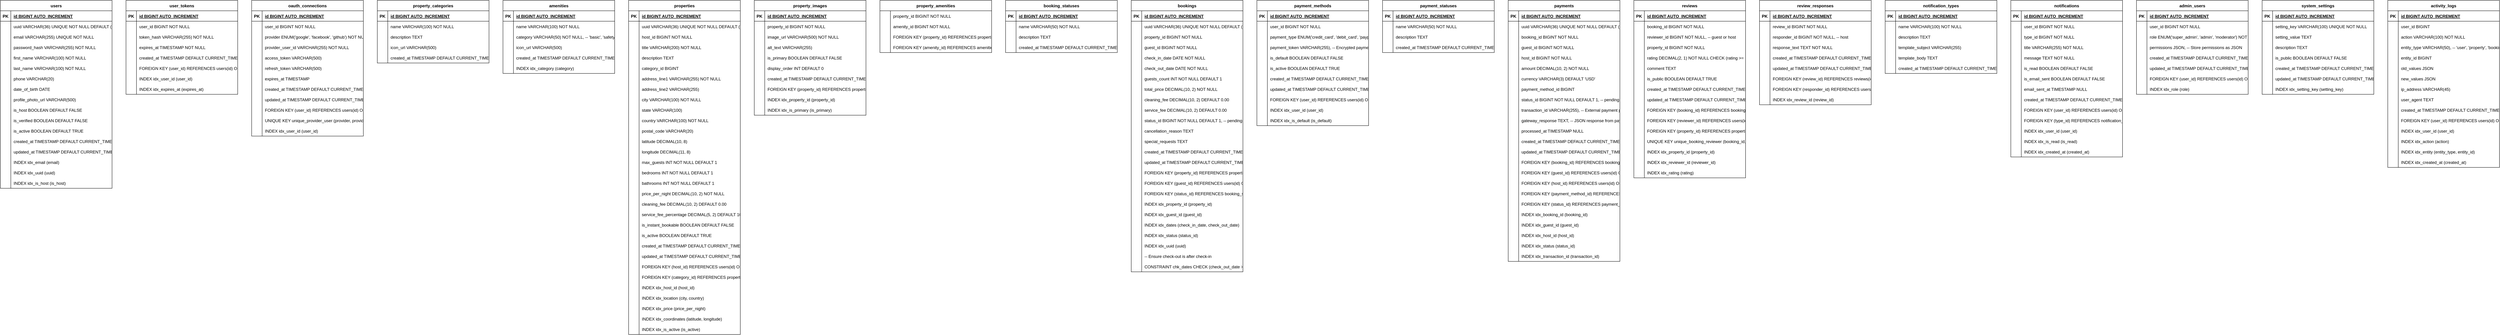 <mxfile version="27.1.6">
  <diagram name="Page-1" id="Q26Kc93X-Ml0AMCq9Mg8">
    <mxGraphModel dx="4668" dy="1656" grid="1" gridSize="10" guides="1" tooltips="1" connect="1" arrows="1" fold="1" page="1" pageScale="1" pageWidth="850" pageHeight="1100" math="0" shadow="0">
      <root>
        <mxCell id="0" />
        <mxCell id="1" parent="0" />
        <mxCell id="DePzg3ZhPAoekRLxWoCK-1" value="users" style="shape=table;startSize=30;container=1;collapsible=1;childLayout=tableLayout;fixedRows=1;rowLines=0;fontStyle=1;align=center;resizeLast=1;" parent="1" vertex="1">
          <mxGeometry x="-3150" y="-230" width="320" height="540" as="geometry" />
        </mxCell>
        <mxCell id="DePzg3ZhPAoekRLxWoCK-2" value="" style="shape=tableRow;horizontal=0;startSize=0;swimlaneHead=0;swimlaneBody=0;fillColor=none;collapsible=0;dropTarget=0;points=[[0,0.5],[1,0.5]];portConstraint=eastwest;strokeColor=inherit;top=0;left=0;right=0;bottom=1;" parent="DePzg3ZhPAoekRLxWoCK-1" vertex="1">
          <mxGeometry y="30" width="320" height="30" as="geometry" />
        </mxCell>
        <mxCell id="DePzg3ZhPAoekRLxWoCK-3" value="PK" style="shape=partialRectangle;overflow=hidden;connectable=0;fillColor=none;strokeColor=inherit;top=0;left=0;bottom=0;right=0;fontStyle=1;" parent="DePzg3ZhPAoekRLxWoCK-2" vertex="1">
          <mxGeometry width="30" height="30" as="geometry">
            <mxRectangle width="30" height="30" as="alternateBounds" />
          </mxGeometry>
        </mxCell>
        <mxCell id="DePzg3ZhPAoekRLxWoCK-4" value="id BIGINT  AUTO_INCREMENT" style="shape=partialRectangle;overflow=hidden;connectable=0;fillColor=none;align=left;strokeColor=inherit;top=0;left=0;bottom=0;right=0;spacingLeft=6;fontStyle=5;" parent="DePzg3ZhPAoekRLxWoCK-2" vertex="1">
          <mxGeometry x="30" width="290" height="30" as="geometry">
            <mxRectangle width="290" height="30" as="alternateBounds" />
          </mxGeometry>
        </mxCell>
        <mxCell id="DePzg3ZhPAoekRLxWoCK-5" value="" style="shape=tableRow;horizontal=0;startSize=0;swimlaneHead=0;swimlaneBody=0;fillColor=none;collapsible=0;dropTarget=0;points=[[0,0.5],[1,0.5]];portConstraint=eastwest;strokeColor=inherit;top=0;left=0;right=0;bottom=0;" parent="DePzg3ZhPAoekRLxWoCK-1" vertex="1">
          <mxGeometry y="60" width="320" height="30" as="geometry" />
        </mxCell>
        <mxCell id="DePzg3ZhPAoekRLxWoCK-6" value="" style="shape=partialRectangle;overflow=hidden;connectable=0;fillColor=none;strokeColor=inherit;top=0;left=0;bottom=0;right=0;" parent="DePzg3ZhPAoekRLxWoCK-5" vertex="1">
          <mxGeometry width="30" height="30" as="geometry">
            <mxRectangle width="30" height="30" as="alternateBounds" />
          </mxGeometry>
        </mxCell>
        <mxCell id="DePzg3ZhPAoekRLxWoCK-7" value="uuid VARCHAR(36) UNIQUE NOT NULL DEFAULT (UUID())" style="shape=partialRectangle;overflow=hidden;connectable=0;fillColor=none;align=left;strokeColor=inherit;top=0;left=0;bottom=0;right=0;spacingLeft=6;" parent="DePzg3ZhPAoekRLxWoCK-5" vertex="1">
          <mxGeometry x="30" width="290" height="30" as="geometry">
            <mxRectangle width="290" height="30" as="alternateBounds" />
          </mxGeometry>
        </mxCell>
        <mxCell id="DePzg3ZhPAoekRLxWoCK-8" value="" style="shape=tableRow;horizontal=0;startSize=0;swimlaneHead=0;swimlaneBody=0;fillColor=none;collapsible=0;dropTarget=0;points=[[0,0.5],[1,0.5]];portConstraint=eastwest;strokeColor=inherit;top=0;left=0;right=0;bottom=0;" parent="DePzg3ZhPAoekRLxWoCK-1" vertex="1">
          <mxGeometry y="90" width="320" height="30" as="geometry" />
        </mxCell>
        <mxCell id="DePzg3ZhPAoekRLxWoCK-9" value="" style="shape=partialRectangle;overflow=hidden;connectable=0;fillColor=none;strokeColor=inherit;top=0;left=0;bottom=0;right=0;" parent="DePzg3ZhPAoekRLxWoCK-8" vertex="1">
          <mxGeometry width="30" height="30" as="geometry">
            <mxRectangle width="30" height="30" as="alternateBounds" />
          </mxGeometry>
        </mxCell>
        <mxCell id="DePzg3ZhPAoekRLxWoCK-10" value="email VARCHAR(255) UNIQUE NOT NULL" style="shape=partialRectangle;overflow=hidden;connectable=0;fillColor=none;align=left;strokeColor=inherit;top=0;left=0;bottom=0;right=0;spacingLeft=6;" parent="DePzg3ZhPAoekRLxWoCK-8" vertex="1">
          <mxGeometry x="30" width="290" height="30" as="geometry">
            <mxRectangle width="290" height="30" as="alternateBounds" />
          </mxGeometry>
        </mxCell>
        <mxCell id="DePzg3ZhPAoekRLxWoCK-11" value="" style="shape=tableRow;horizontal=0;startSize=0;swimlaneHead=0;swimlaneBody=0;fillColor=none;collapsible=0;dropTarget=0;points=[[0,0.5],[1,0.5]];portConstraint=eastwest;strokeColor=inherit;top=0;left=0;right=0;bottom=0;" parent="DePzg3ZhPAoekRLxWoCK-1" vertex="1">
          <mxGeometry y="120" width="320" height="30" as="geometry" />
        </mxCell>
        <mxCell id="DePzg3ZhPAoekRLxWoCK-12" value="" style="shape=partialRectangle;overflow=hidden;connectable=0;fillColor=none;strokeColor=inherit;top=0;left=0;bottom=0;right=0;" parent="DePzg3ZhPAoekRLxWoCK-11" vertex="1">
          <mxGeometry width="30" height="30" as="geometry">
            <mxRectangle width="30" height="30" as="alternateBounds" />
          </mxGeometry>
        </mxCell>
        <mxCell id="DePzg3ZhPAoekRLxWoCK-13" value="password_hash VARCHAR(255) NOT NULL" style="shape=partialRectangle;overflow=hidden;connectable=0;fillColor=none;align=left;strokeColor=inherit;top=0;left=0;bottom=0;right=0;spacingLeft=6;" parent="DePzg3ZhPAoekRLxWoCK-11" vertex="1">
          <mxGeometry x="30" width="290" height="30" as="geometry">
            <mxRectangle width="290" height="30" as="alternateBounds" />
          </mxGeometry>
        </mxCell>
        <mxCell id="DePzg3ZhPAoekRLxWoCK-14" value="" style="shape=tableRow;horizontal=0;startSize=0;swimlaneHead=0;swimlaneBody=0;fillColor=none;collapsible=0;dropTarget=0;points=[[0,0.5],[1,0.5]];portConstraint=eastwest;strokeColor=inherit;top=0;left=0;right=0;bottom=0;" parent="DePzg3ZhPAoekRLxWoCK-1" vertex="1">
          <mxGeometry y="150" width="320" height="30" as="geometry" />
        </mxCell>
        <mxCell id="DePzg3ZhPAoekRLxWoCK-15" value="" style="shape=partialRectangle;overflow=hidden;connectable=0;fillColor=none;strokeColor=inherit;top=0;left=0;bottom=0;right=0;" parent="DePzg3ZhPAoekRLxWoCK-14" vertex="1">
          <mxGeometry width="30" height="30" as="geometry">
            <mxRectangle width="30" height="30" as="alternateBounds" />
          </mxGeometry>
        </mxCell>
        <mxCell id="DePzg3ZhPAoekRLxWoCK-16" value="first_name VARCHAR(100) NOT NULL" style="shape=partialRectangle;overflow=hidden;connectable=0;fillColor=none;align=left;strokeColor=inherit;top=0;left=0;bottom=0;right=0;spacingLeft=6;" parent="DePzg3ZhPAoekRLxWoCK-14" vertex="1">
          <mxGeometry x="30" width="290" height="30" as="geometry">
            <mxRectangle width="290" height="30" as="alternateBounds" />
          </mxGeometry>
        </mxCell>
        <mxCell id="DePzg3ZhPAoekRLxWoCK-17" value="" style="shape=tableRow;horizontal=0;startSize=0;swimlaneHead=0;swimlaneBody=0;fillColor=none;collapsible=0;dropTarget=0;points=[[0,0.5],[1,0.5]];portConstraint=eastwest;strokeColor=inherit;top=0;left=0;right=0;bottom=0;" parent="DePzg3ZhPAoekRLxWoCK-1" vertex="1">
          <mxGeometry y="180" width="320" height="30" as="geometry" />
        </mxCell>
        <mxCell id="DePzg3ZhPAoekRLxWoCK-18" value="" style="shape=partialRectangle;overflow=hidden;connectable=0;fillColor=none;strokeColor=inherit;top=0;left=0;bottom=0;right=0;" parent="DePzg3ZhPAoekRLxWoCK-17" vertex="1">
          <mxGeometry width="30" height="30" as="geometry">
            <mxRectangle width="30" height="30" as="alternateBounds" />
          </mxGeometry>
        </mxCell>
        <mxCell id="DePzg3ZhPAoekRLxWoCK-19" value="last_name VARCHAR(100) NOT NULL" style="shape=partialRectangle;overflow=hidden;connectable=0;fillColor=none;align=left;strokeColor=inherit;top=0;left=0;bottom=0;right=0;spacingLeft=6;" parent="DePzg3ZhPAoekRLxWoCK-17" vertex="1">
          <mxGeometry x="30" width="290" height="30" as="geometry">
            <mxRectangle width="290" height="30" as="alternateBounds" />
          </mxGeometry>
        </mxCell>
        <mxCell id="DePzg3ZhPAoekRLxWoCK-20" value="" style="shape=tableRow;horizontal=0;startSize=0;swimlaneHead=0;swimlaneBody=0;fillColor=none;collapsible=0;dropTarget=0;points=[[0,0.5],[1,0.5]];portConstraint=eastwest;strokeColor=inherit;top=0;left=0;right=0;bottom=0;" parent="DePzg3ZhPAoekRLxWoCK-1" vertex="1">
          <mxGeometry y="210" width="320" height="30" as="geometry" />
        </mxCell>
        <mxCell id="DePzg3ZhPAoekRLxWoCK-21" value="" style="shape=partialRectangle;overflow=hidden;connectable=0;fillColor=none;strokeColor=inherit;top=0;left=0;bottom=0;right=0;" parent="DePzg3ZhPAoekRLxWoCK-20" vertex="1">
          <mxGeometry width="30" height="30" as="geometry">
            <mxRectangle width="30" height="30" as="alternateBounds" />
          </mxGeometry>
        </mxCell>
        <mxCell id="DePzg3ZhPAoekRLxWoCK-22" value="phone VARCHAR(20)" style="shape=partialRectangle;overflow=hidden;connectable=0;fillColor=none;align=left;strokeColor=inherit;top=0;left=0;bottom=0;right=0;spacingLeft=6;" parent="DePzg3ZhPAoekRLxWoCK-20" vertex="1">
          <mxGeometry x="30" width="290" height="30" as="geometry">
            <mxRectangle width="290" height="30" as="alternateBounds" />
          </mxGeometry>
        </mxCell>
        <mxCell id="DePzg3ZhPAoekRLxWoCK-23" value="" style="shape=tableRow;horizontal=0;startSize=0;swimlaneHead=0;swimlaneBody=0;fillColor=none;collapsible=0;dropTarget=0;points=[[0,0.5],[1,0.5]];portConstraint=eastwest;strokeColor=inherit;top=0;left=0;right=0;bottom=0;" parent="DePzg3ZhPAoekRLxWoCK-1" vertex="1">
          <mxGeometry y="240" width="320" height="30" as="geometry" />
        </mxCell>
        <mxCell id="DePzg3ZhPAoekRLxWoCK-24" value="" style="shape=partialRectangle;overflow=hidden;connectable=0;fillColor=none;strokeColor=inherit;top=0;left=0;bottom=0;right=0;" parent="DePzg3ZhPAoekRLxWoCK-23" vertex="1">
          <mxGeometry width="30" height="30" as="geometry">
            <mxRectangle width="30" height="30" as="alternateBounds" />
          </mxGeometry>
        </mxCell>
        <mxCell id="DePzg3ZhPAoekRLxWoCK-25" value="date_of_birth DATE" style="shape=partialRectangle;overflow=hidden;connectable=0;fillColor=none;align=left;strokeColor=inherit;top=0;left=0;bottom=0;right=0;spacingLeft=6;" parent="DePzg3ZhPAoekRLxWoCK-23" vertex="1">
          <mxGeometry x="30" width="290" height="30" as="geometry">
            <mxRectangle width="290" height="30" as="alternateBounds" />
          </mxGeometry>
        </mxCell>
        <mxCell id="DePzg3ZhPAoekRLxWoCK-26" value="" style="shape=tableRow;horizontal=0;startSize=0;swimlaneHead=0;swimlaneBody=0;fillColor=none;collapsible=0;dropTarget=0;points=[[0,0.5],[1,0.5]];portConstraint=eastwest;strokeColor=inherit;top=0;left=0;right=0;bottom=0;" parent="DePzg3ZhPAoekRLxWoCK-1" vertex="1">
          <mxGeometry y="270" width="320" height="30" as="geometry" />
        </mxCell>
        <mxCell id="DePzg3ZhPAoekRLxWoCK-27" value="" style="shape=partialRectangle;overflow=hidden;connectable=0;fillColor=none;strokeColor=inherit;top=0;left=0;bottom=0;right=0;" parent="DePzg3ZhPAoekRLxWoCK-26" vertex="1">
          <mxGeometry width="30" height="30" as="geometry">
            <mxRectangle width="30" height="30" as="alternateBounds" />
          </mxGeometry>
        </mxCell>
        <mxCell id="DePzg3ZhPAoekRLxWoCK-28" value="profile_photo_url VARCHAR(500)" style="shape=partialRectangle;overflow=hidden;connectable=0;fillColor=none;align=left;strokeColor=inherit;top=0;left=0;bottom=0;right=0;spacingLeft=6;" parent="DePzg3ZhPAoekRLxWoCK-26" vertex="1">
          <mxGeometry x="30" width="290" height="30" as="geometry">
            <mxRectangle width="290" height="30" as="alternateBounds" />
          </mxGeometry>
        </mxCell>
        <mxCell id="DePzg3ZhPAoekRLxWoCK-29" value="" style="shape=tableRow;horizontal=0;startSize=0;swimlaneHead=0;swimlaneBody=0;fillColor=none;collapsible=0;dropTarget=0;points=[[0,0.5],[1,0.5]];portConstraint=eastwest;strokeColor=inherit;top=0;left=0;right=0;bottom=0;" parent="DePzg3ZhPAoekRLxWoCK-1" vertex="1">
          <mxGeometry y="300" width="320" height="30" as="geometry" />
        </mxCell>
        <mxCell id="DePzg3ZhPAoekRLxWoCK-30" value="" style="shape=partialRectangle;overflow=hidden;connectable=0;fillColor=none;strokeColor=inherit;top=0;left=0;bottom=0;right=0;" parent="DePzg3ZhPAoekRLxWoCK-29" vertex="1">
          <mxGeometry width="30" height="30" as="geometry">
            <mxRectangle width="30" height="30" as="alternateBounds" />
          </mxGeometry>
        </mxCell>
        <mxCell id="DePzg3ZhPAoekRLxWoCK-31" value="is_host BOOLEAN DEFAULT FALSE" style="shape=partialRectangle;overflow=hidden;connectable=0;fillColor=none;align=left;strokeColor=inherit;top=0;left=0;bottom=0;right=0;spacingLeft=6;" parent="DePzg3ZhPAoekRLxWoCK-29" vertex="1">
          <mxGeometry x="30" width="290" height="30" as="geometry">
            <mxRectangle width="290" height="30" as="alternateBounds" />
          </mxGeometry>
        </mxCell>
        <mxCell id="DePzg3ZhPAoekRLxWoCK-32" value="" style="shape=tableRow;horizontal=0;startSize=0;swimlaneHead=0;swimlaneBody=0;fillColor=none;collapsible=0;dropTarget=0;points=[[0,0.5],[1,0.5]];portConstraint=eastwest;strokeColor=inherit;top=0;left=0;right=0;bottom=0;" parent="DePzg3ZhPAoekRLxWoCK-1" vertex="1">
          <mxGeometry y="330" width="320" height="30" as="geometry" />
        </mxCell>
        <mxCell id="DePzg3ZhPAoekRLxWoCK-33" value="" style="shape=partialRectangle;overflow=hidden;connectable=0;fillColor=none;strokeColor=inherit;top=0;left=0;bottom=0;right=0;" parent="DePzg3ZhPAoekRLxWoCK-32" vertex="1">
          <mxGeometry width="30" height="30" as="geometry">
            <mxRectangle width="30" height="30" as="alternateBounds" />
          </mxGeometry>
        </mxCell>
        <mxCell id="DePzg3ZhPAoekRLxWoCK-34" value="is_verified BOOLEAN DEFAULT FALSE" style="shape=partialRectangle;overflow=hidden;connectable=0;fillColor=none;align=left;strokeColor=inherit;top=0;left=0;bottom=0;right=0;spacingLeft=6;" parent="DePzg3ZhPAoekRLxWoCK-32" vertex="1">
          <mxGeometry x="30" width="290" height="30" as="geometry">
            <mxRectangle width="290" height="30" as="alternateBounds" />
          </mxGeometry>
        </mxCell>
        <mxCell id="DePzg3ZhPAoekRLxWoCK-35" value="" style="shape=tableRow;horizontal=0;startSize=0;swimlaneHead=0;swimlaneBody=0;fillColor=none;collapsible=0;dropTarget=0;points=[[0,0.5],[1,0.5]];portConstraint=eastwest;strokeColor=inherit;top=0;left=0;right=0;bottom=0;" parent="DePzg3ZhPAoekRLxWoCK-1" vertex="1">
          <mxGeometry y="360" width="320" height="30" as="geometry" />
        </mxCell>
        <mxCell id="DePzg3ZhPAoekRLxWoCK-36" value="" style="shape=partialRectangle;overflow=hidden;connectable=0;fillColor=none;strokeColor=inherit;top=0;left=0;bottom=0;right=0;" parent="DePzg3ZhPAoekRLxWoCK-35" vertex="1">
          <mxGeometry width="30" height="30" as="geometry">
            <mxRectangle width="30" height="30" as="alternateBounds" />
          </mxGeometry>
        </mxCell>
        <mxCell id="DePzg3ZhPAoekRLxWoCK-37" value="is_active BOOLEAN DEFAULT TRUE" style="shape=partialRectangle;overflow=hidden;connectable=0;fillColor=none;align=left;strokeColor=inherit;top=0;left=0;bottom=0;right=0;spacingLeft=6;" parent="DePzg3ZhPAoekRLxWoCK-35" vertex="1">
          <mxGeometry x="30" width="290" height="30" as="geometry">
            <mxRectangle width="290" height="30" as="alternateBounds" />
          </mxGeometry>
        </mxCell>
        <mxCell id="DePzg3ZhPAoekRLxWoCK-38" value="" style="shape=tableRow;horizontal=0;startSize=0;swimlaneHead=0;swimlaneBody=0;fillColor=none;collapsible=0;dropTarget=0;points=[[0,0.5],[1,0.5]];portConstraint=eastwest;strokeColor=inherit;top=0;left=0;right=0;bottom=0;" parent="DePzg3ZhPAoekRLxWoCK-1" vertex="1">
          <mxGeometry y="390" width="320" height="30" as="geometry" />
        </mxCell>
        <mxCell id="DePzg3ZhPAoekRLxWoCK-39" value="" style="shape=partialRectangle;overflow=hidden;connectable=0;fillColor=none;strokeColor=inherit;top=0;left=0;bottom=0;right=0;" parent="DePzg3ZhPAoekRLxWoCK-38" vertex="1">
          <mxGeometry width="30" height="30" as="geometry">
            <mxRectangle width="30" height="30" as="alternateBounds" />
          </mxGeometry>
        </mxCell>
        <mxCell id="DePzg3ZhPAoekRLxWoCK-40" value="created_at TIMESTAMP DEFAULT CURRENT_TIMESTAMP" style="shape=partialRectangle;overflow=hidden;connectable=0;fillColor=none;align=left;strokeColor=inherit;top=0;left=0;bottom=0;right=0;spacingLeft=6;" parent="DePzg3ZhPAoekRLxWoCK-38" vertex="1">
          <mxGeometry x="30" width="290" height="30" as="geometry">
            <mxRectangle width="290" height="30" as="alternateBounds" />
          </mxGeometry>
        </mxCell>
        <mxCell id="DePzg3ZhPAoekRLxWoCK-41" value="" style="shape=tableRow;horizontal=0;startSize=0;swimlaneHead=0;swimlaneBody=0;fillColor=none;collapsible=0;dropTarget=0;points=[[0,0.5],[1,0.5]];portConstraint=eastwest;strokeColor=inherit;top=0;left=0;right=0;bottom=0;" parent="DePzg3ZhPAoekRLxWoCK-1" vertex="1">
          <mxGeometry y="420" width="320" height="30" as="geometry" />
        </mxCell>
        <mxCell id="DePzg3ZhPAoekRLxWoCK-42" value="" style="shape=partialRectangle;overflow=hidden;connectable=0;fillColor=none;strokeColor=inherit;top=0;left=0;bottom=0;right=0;" parent="DePzg3ZhPAoekRLxWoCK-41" vertex="1">
          <mxGeometry width="30" height="30" as="geometry">
            <mxRectangle width="30" height="30" as="alternateBounds" />
          </mxGeometry>
        </mxCell>
        <mxCell id="DePzg3ZhPAoekRLxWoCK-43" value="updated_at TIMESTAMP DEFAULT CURRENT_TIMESTAMP ON UPDATE CURRENT_TIMESTAMP" style="shape=partialRectangle;overflow=hidden;connectable=0;fillColor=none;align=left;strokeColor=inherit;top=0;left=0;bottom=0;right=0;spacingLeft=6;" parent="DePzg3ZhPAoekRLxWoCK-41" vertex="1">
          <mxGeometry x="30" width="290" height="30" as="geometry">
            <mxRectangle width="290" height="30" as="alternateBounds" />
          </mxGeometry>
        </mxCell>
        <mxCell id="DePzg3ZhPAoekRLxWoCK-44" value="" style="shape=tableRow;horizontal=0;startSize=0;swimlaneHead=0;swimlaneBody=0;fillColor=none;collapsible=0;dropTarget=0;points=[[0,0.5],[1,0.5]];portConstraint=eastwest;strokeColor=inherit;top=0;left=0;right=0;bottom=0;" parent="DePzg3ZhPAoekRLxWoCK-1" vertex="1">
          <mxGeometry y="450" width="320" height="30" as="geometry" />
        </mxCell>
        <mxCell id="DePzg3ZhPAoekRLxWoCK-45" value="" style="shape=partialRectangle;overflow=hidden;connectable=0;fillColor=none;strokeColor=inherit;top=0;left=0;bottom=0;right=0;" parent="DePzg3ZhPAoekRLxWoCK-44" vertex="1">
          <mxGeometry width="30" height="30" as="geometry">
            <mxRectangle width="30" height="30" as="alternateBounds" />
          </mxGeometry>
        </mxCell>
        <mxCell id="DePzg3ZhPAoekRLxWoCK-46" value="INDEX idx_email (email)" style="shape=partialRectangle;overflow=hidden;connectable=0;fillColor=none;align=left;strokeColor=inherit;top=0;left=0;bottom=0;right=0;spacingLeft=6;" parent="DePzg3ZhPAoekRLxWoCK-44" vertex="1">
          <mxGeometry x="30" width="290" height="30" as="geometry">
            <mxRectangle width="290" height="30" as="alternateBounds" />
          </mxGeometry>
        </mxCell>
        <mxCell id="DePzg3ZhPAoekRLxWoCK-47" value="" style="shape=tableRow;horizontal=0;startSize=0;swimlaneHead=0;swimlaneBody=0;fillColor=none;collapsible=0;dropTarget=0;points=[[0,0.5],[1,0.5]];portConstraint=eastwest;strokeColor=inherit;top=0;left=0;right=0;bottom=0;" parent="DePzg3ZhPAoekRLxWoCK-1" vertex="1">
          <mxGeometry y="480" width="320" height="30" as="geometry" />
        </mxCell>
        <mxCell id="DePzg3ZhPAoekRLxWoCK-48" value="" style="shape=partialRectangle;overflow=hidden;connectable=0;fillColor=none;strokeColor=inherit;top=0;left=0;bottom=0;right=0;" parent="DePzg3ZhPAoekRLxWoCK-47" vertex="1">
          <mxGeometry width="30" height="30" as="geometry">
            <mxRectangle width="30" height="30" as="alternateBounds" />
          </mxGeometry>
        </mxCell>
        <mxCell id="DePzg3ZhPAoekRLxWoCK-49" value="INDEX idx_uuid (uuid)" style="shape=partialRectangle;overflow=hidden;connectable=0;fillColor=none;align=left;strokeColor=inherit;top=0;left=0;bottom=0;right=0;spacingLeft=6;" parent="DePzg3ZhPAoekRLxWoCK-47" vertex="1">
          <mxGeometry x="30" width="290" height="30" as="geometry">
            <mxRectangle width="290" height="30" as="alternateBounds" />
          </mxGeometry>
        </mxCell>
        <mxCell id="DePzg3ZhPAoekRLxWoCK-50" value="" style="shape=tableRow;horizontal=0;startSize=0;swimlaneHead=0;swimlaneBody=0;fillColor=none;collapsible=0;dropTarget=0;points=[[0,0.5],[1,0.5]];portConstraint=eastwest;strokeColor=inherit;top=0;left=0;right=0;bottom=0;" parent="DePzg3ZhPAoekRLxWoCK-1" vertex="1">
          <mxGeometry y="510" width="320" height="30" as="geometry" />
        </mxCell>
        <mxCell id="DePzg3ZhPAoekRLxWoCK-51" value="" style="shape=partialRectangle;overflow=hidden;connectable=0;fillColor=none;strokeColor=inherit;top=0;left=0;bottom=0;right=0;" parent="DePzg3ZhPAoekRLxWoCK-50" vertex="1">
          <mxGeometry width="30" height="30" as="geometry">
            <mxRectangle width="30" height="30" as="alternateBounds" />
          </mxGeometry>
        </mxCell>
        <mxCell id="DePzg3ZhPAoekRLxWoCK-52" value="INDEX idx_is_host (is_host)" style="shape=partialRectangle;overflow=hidden;connectable=0;fillColor=none;align=left;strokeColor=inherit;top=0;left=0;bottom=0;right=0;spacingLeft=6;" parent="DePzg3ZhPAoekRLxWoCK-50" vertex="1">
          <mxGeometry x="30" width="290" height="30" as="geometry">
            <mxRectangle width="290" height="30" as="alternateBounds" />
          </mxGeometry>
        </mxCell>
        <mxCell id="DePzg3ZhPAoekRLxWoCK-53" value="user_tokens" style="shape=table;startSize=30;container=1;collapsible=1;childLayout=tableLayout;fixedRows=1;rowLines=0;fontStyle=1;align=center;resizeLast=1;" parent="1" vertex="1">
          <mxGeometry x="-2790" y="-230" width="320" height="270" as="geometry" />
        </mxCell>
        <mxCell id="DePzg3ZhPAoekRLxWoCK-54" value="" style="shape=tableRow;horizontal=0;startSize=0;swimlaneHead=0;swimlaneBody=0;fillColor=none;collapsible=0;dropTarget=0;points=[[0,0.5],[1,0.5]];portConstraint=eastwest;strokeColor=inherit;top=0;left=0;right=0;bottom=1;" parent="DePzg3ZhPAoekRLxWoCK-53" vertex="1">
          <mxGeometry y="30" width="320" height="30" as="geometry" />
        </mxCell>
        <mxCell id="DePzg3ZhPAoekRLxWoCK-55" value="PK" style="shape=partialRectangle;overflow=hidden;connectable=0;fillColor=none;strokeColor=inherit;top=0;left=0;bottom=0;right=0;fontStyle=1;" parent="DePzg3ZhPAoekRLxWoCK-54" vertex="1">
          <mxGeometry width="30" height="30" as="geometry">
            <mxRectangle width="30" height="30" as="alternateBounds" />
          </mxGeometry>
        </mxCell>
        <mxCell id="DePzg3ZhPAoekRLxWoCK-56" value="id BIGINT  AUTO_INCREMENT" style="shape=partialRectangle;overflow=hidden;connectable=0;fillColor=none;align=left;strokeColor=inherit;top=0;left=0;bottom=0;right=0;spacingLeft=6;fontStyle=5;" parent="DePzg3ZhPAoekRLxWoCK-54" vertex="1">
          <mxGeometry x="30" width="290" height="30" as="geometry">
            <mxRectangle width="290" height="30" as="alternateBounds" />
          </mxGeometry>
        </mxCell>
        <mxCell id="DePzg3ZhPAoekRLxWoCK-57" value="" style="shape=tableRow;horizontal=0;startSize=0;swimlaneHead=0;swimlaneBody=0;fillColor=none;collapsible=0;dropTarget=0;points=[[0,0.5],[1,0.5]];portConstraint=eastwest;strokeColor=inherit;top=0;left=0;right=0;bottom=0;" parent="DePzg3ZhPAoekRLxWoCK-53" vertex="1">
          <mxGeometry y="60" width="320" height="30" as="geometry" />
        </mxCell>
        <mxCell id="DePzg3ZhPAoekRLxWoCK-58" value="" style="shape=partialRectangle;overflow=hidden;connectable=0;fillColor=none;strokeColor=inherit;top=0;left=0;bottom=0;right=0;" parent="DePzg3ZhPAoekRLxWoCK-57" vertex="1">
          <mxGeometry width="30" height="30" as="geometry">
            <mxRectangle width="30" height="30" as="alternateBounds" />
          </mxGeometry>
        </mxCell>
        <mxCell id="DePzg3ZhPAoekRLxWoCK-59" value="user_id BIGINT NOT NULL" style="shape=partialRectangle;overflow=hidden;connectable=0;fillColor=none;align=left;strokeColor=inherit;top=0;left=0;bottom=0;right=0;spacingLeft=6;" parent="DePzg3ZhPAoekRLxWoCK-57" vertex="1">
          <mxGeometry x="30" width="290" height="30" as="geometry">
            <mxRectangle width="290" height="30" as="alternateBounds" />
          </mxGeometry>
        </mxCell>
        <mxCell id="DePzg3ZhPAoekRLxWoCK-60" value="" style="shape=tableRow;horizontal=0;startSize=0;swimlaneHead=0;swimlaneBody=0;fillColor=none;collapsible=0;dropTarget=0;points=[[0,0.5],[1,0.5]];portConstraint=eastwest;strokeColor=inherit;top=0;left=0;right=0;bottom=0;" parent="DePzg3ZhPAoekRLxWoCK-53" vertex="1">
          <mxGeometry y="90" width="320" height="30" as="geometry" />
        </mxCell>
        <mxCell id="DePzg3ZhPAoekRLxWoCK-61" value="" style="shape=partialRectangle;overflow=hidden;connectable=0;fillColor=none;strokeColor=inherit;top=0;left=0;bottom=0;right=0;" parent="DePzg3ZhPAoekRLxWoCK-60" vertex="1">
          <mxGeometry width="30" height="30" as="geometry">
            <mxRectangle width="30" height="30" as="alternateBounds" />
          </mxGeometry>
        </mxCell>
        <mxCell id="DePzg3ZhPAoekRLxWoCK-62" value="token_hash VARCHAR(255) NOT NULL" style="shape=partialRectangle;overflow=hidden;connectable=0;fillColor=none;align=left;strokeColor=inherit;top=0;left=0;bottom=0;right=0;spacingLeft=6;" parent="DePzg3ZhPAoekRLxWoCK-60" vertex="1">
          <mxGeometry x="30" width="290" height="30" as="geometry">
            <mxRectangle width="290" height="30" as="alternateBounds" />
          </mxGeometry>
        </mxCell>
        <mxCell id="DePzg3ZhPAoekRLxWoCK-63" value="" style="shape=tableRow;horizontal=0;startSize=0;swimlaneHead=0;swimlaneBody=0;fillColor=none;collapsible=0;dropTarget=0;points=[[0,0.5],[1,0.5]];portConstraint=eastwest;strokeColor=inherit;top=0;left=0;right=0;bottom=0;" parent="DePzg3ZhPAoekRLxWoCK-53" vertex="1">
          <mxGeometry y="120" width="320" height="30" as="geometry" />
        </mxCell>
        <mxCell id="DePzg3ZhPAoekRLxWoCK-64" value="" style="shape=partialRectangle;overflow=hidden;connectable=0;fillColor=none;strokeColor=inherit;top=0;left=0;bottom=0;right=0;" parent="DePzg3ZhPAoekRLxWoCK-63" vertex="1">
          <mxGeometry width="30" height="30" as="geometry">
            <mxRectangle width="30" height="30" as="alternateBounds" />
          </mxGeometry>
        </mxCell>
        <mxCell id="DePzg3ZhPAoekRLxWoCK-65" value="expires_at TIMESTAMP NOT NULL" style="shape=partialRectangle;overflow=hidden;connectable=0;fillColor=none;align=left;strokeColor=inherit;top=0;left=0;bottom=0;right=0;spacingLeft=6;" parent="DePzg3ZhPAoekRLxWoCK-63" vertex="1">
          <mxGeometry x="30" width="290" height="30" as="geometry">
            <mxRectangle width="290" height="30" as="alternateBounds" />
          </mxGeometry>
        </mxCell>
        <mxCell id="DePzg3ZhPAoekRLxWoCK-66" value="" style="shape=tableRow;horizontal=0;startSize=0;swimlaneHead=0;swimlaneBody=0;fillColor=none;collapsible=0;dropTarget=0;points=[[0,0.5],[1,0.5]];portConstraint=eastwest;strokeColor=inherit;top=0;left=0;right=0;bottom=0;" parent="DePzg3ZhPAoekRLxWoCK-53" vertex="1">
          <mxGeometry y="150" width="320" height="30" as="geometry" />
        </mxCell>
        <mxCell id="DePzg3ZhPAoekRLxWoCK-67" value="" style="shape=partialRectangle;overflow=hidden;connectable=0;fillColor=none;strokeColor=inherit;top=0;left=0;bottom=0;right=0;" parent="DePzg3ZhPAoekRLxWoCK-66" vertex="1">
          <mxGeometry width="30" height="30" as="geometry">
            <mxRectangle width="30" height="30" as="alternateBounds" />
          </mxGeometry>
        </mxCell>
        <mxCell id="DePzg3ZhPAoekRLxWoCK-68" value="created_at TIMESTAMP DEFAULT CURRENT_TIMESTAMP" style="shape=partialRectangle;overflow=hidden;connectable=0;fillColor=none;align=left;strokeColor=inherit;top=0;left=0;bottom=0;right=0;spacingLeft=6;" parent="DePzg3ZhPAoekRLxWoCK-66" vertex="1">
          <mxGeometry x="30" width="290" height="30" as="geometry">
            <mxRectangle width="290" height="30" as="alternateBounds" />
          </mxGeometry>
        </mxCell>
        <mxCell id="DePzg3ZhPAoekRLxWoCK-69" value="" style="shape=tableRow;horizontal=0;startSize=0;swimlaneHead=0;swimlaneBody=0;fillColor=none;collapsible=0;dropTarget=0;points=[[0,0.5],[1,0.5]];portConstraint=eastwest;strokeColor=inherit;top=0;left=0;right=0;bottom=0;" parent="DePzg3ZhPAoekRLxWoCK-53" vertex="1">
          <mxGeometry y="180" width="320" height="30" as="geometry" />
        </mxCell>
        <mxCell id="DePzg3ZhPAoekRLxWoCK-70" value="" style="shape=partialRectangle;overflow=hidden;connectable=0;fillColor=none;strokeColor=inherit;top=0;left=0;bottom=0;right=0;" parent="DePzg3ZhPAoekRLxWoCK-69" vertex="1">
          <mxGeometry width="30" height="30" as="geometry">
            <mxRectangle width="30" height="30" as="alternateBounds" />
          </mxGeometry>
        </mxCell>
        <mxCell id="DePzg3ZhPAoekRLxWoCK-71" value="FOREIGN KEY (user_id) REFERENCES users(id) ON DELETE CASCADE" style="shape=partialRectangle;overflow=hidden;connectable=0;fillColor=none;align=left;strokeColor=inherit;top=0;left=0;bottom=0;right=0;spacingLeft=6;" parent="DePzg3ZhPAoekRLxWoCK-69" vertex="1">
          <mxGeometry x="30" width="290" height="30" as="geometry">
            <mxRectangle width="290" height="30" as="alternateBounds" />
          </mxGeometry>
        </mxCell>
        <mxCell id="DePzg3ZhPAoekRLxWoCK-72" value="" style="shape=tableRow;horizontal=0;startSize=0;swimlaneHead=0;swimlaneBody=0;fillColor=none;collapsible=0;dropTarget=0;points=[[0,0.5],[1,0.5]];portConstraint=eastwest;strokeColor=inherit;top=0;left=0;right=0;bottom=0;" parent="DePzg3ZhPAoekRLxWoCK-53" vertex="1">
          <mxGeometry y="210" width="320" height="30" as="geometry" />
        </mxCell>
        <mxCell id="DePzg3ZhPAoekRLxWoCK-73" value="" style="shape=partialRectangle;overflow=hidden;connectable=0;fillColor=none;strokeColor=inherit;top=0;left=0;bottom=0;right=0;" parent="DePzg3ZhPAoekRLxWoCK-72" vertex="1">
          <mxGeometry width="30" height="30" as="geometry">
            <mxRectangle width="30" height="30" as="alternateBounds" />
          </mxGeometry>
        </mxCell>
        <mxCell id="DePzg3ZhPAoekRLxWoCK-74" value="INDEX idx_user_id (user_id)" style="shape=partialRectangle;overflow=hidden;connectable=0;fillColor=none;align=left;strokeColor=inherit;top=0;left=0;bottom=0;right=0;spacingLeft=6;" parent="DePzg3ZhPAoekRLxWoCK-72" vertex="1">
          <mxGeometry x="30" width="290" height="30" as="geometry">
            <mxRectangle width="290" height="30" as="alternateBounds" />
          </mxGeometry>
        </mxCell>
        <mxCell id="DePzg3ZhPAoekRLxWoCK-75" value="" style="shape=tableRow;horizontal=0;startSize=0;swimlaneHead=0;swimlaneBody=0;fillColor=none;collapsible=0;dropTarget=0;points=[[0,0.5],[1,0.5]];portConstraint=eastwest;strokeColor=inherit;top=0;left=0;right=0;bottom=0;" parent="DePzg3ZhPAoekRLxWoCK-53" vertex="1">
          <mxGeometry y="240" width="320" height="30" as="geometry" />
        </mxCell>
        <mxCell id="DePzg3ZhPAoekRLxWoCK-76" value="" style="shape=partialRectangle;overflow=hidden;connectable=0;fillColor=none;strokeColor=inherit;top=0;left=0;bottom=0;right=0;" parent="DePzg3ZhPAoekRLxWoCK-75" vertex="1">
          <mxGeometry width="30" height="30" as="geometry">
            <mxRectangle width="30" height="30" as="alternateBounds" />
          </mxGeometry>
        </mxCell>
        <mxCell id="DePzg3ZhPAoekRLxWoCK-77" value="INDEX idx_expires_at (expires_at)" style="shape=partialRectangle;overflow=hidden;connectable=0;fillColor=none;align=left;strokeColor=inherit;top=0;left=0;bottom=0;right=0;spacingLeft=6;" parent="DePzg3ZhPAoekRLxWoCK-75" vertex="1">
          <mxGeometry x="30" width="290" height="30" as="geometry">
            <mxRectangle width="290" height="30" as="alternateBounds" />
          </mxGeometry>
        </mxCell>
        <mxCell id="DePzg3ZhPAoekRLxWoCK-78" value="oauth_connections" style="shape=table;startSize=30;container=1;collapsible=1;childLayout=tableLayout;fixedRows=1;rowLines=0;fontStyle=1;align=center;resizeLast=1;" parent="1" vertex="1">
          <mxGeometry x="-2430" y="-230" width="320" height="390" as="geometry" />
        </mxCell>
        <mxCell id="DePzg3ZhPAoekRLxWoCK-79" value="" style="shape=tableRow;horizontal=0;startSize=0;swimlaneHead=0;swimlaneBody=0;fillColor=none;collapsible=0;dropTarget=0;points=[[0,0.5],[1,0.5]];portConstraint=eastwest;strokeColor=inherit;top=0;left=0;right=0;bottom=1;" parent="DePzg3ZhPAoekRLxWoCK-78" vertex="1">
          <mxGeometry y="30" width="320" height="30" as="geometry" />
        </mxCell>
        <mxCell id="DePzg3ZhPAoekRLxWoCK-80" value="PK" style="shape=partialRectangle;overflow=hidden;connectable=0;fillColor=none;strokeColor=inherit;top=0;left=0;bottom=0;right=0;fontStyle=1;" parent="DePzg3ZhPAoekRLxWoCK-79" vertex="1">
          <mxGeometry width="30" height="30" as="geometry">
            <mxRectangle width="30" height="30" as="alternateBounds" />
          </mxGeometry>
        </mxCell>
        <mxCell id="DePzg3ZhPAoekRLxWoCK-81" value="id BIGINT  AUTO_INCREMENT" style="shape=partialRectangle;overflow=hidden;connectable=0;fillColor=none;align=left;strokeColor=inherit;top=0;left=0;bottom=0;right=0;spacingLeft=6;fontStyle=5;" parent="DePzg3ZhPAoekRLxWoCK-79" vertex="1">
          <mxGeometry x="30" width="290" height="30" as="geometry">
            <mxRectangle width="290" height="30" as="alternateBounds" />
          </mxGeometry>
        </mxCell>
        <mxCell id="DePzg3ZhPAoekRLxWoCK-82" value="" style="shape=tableRow;horizontal=0;startSize=0;swimlaneHead=0;swimlaneBody=0;fillColor=none;collapsible=0;dropTarget=0;points=[[0,0.5],[1,0.5]];portConstraint=eastwest;strokeColor=inherit;top=0;left=0;right=0;bottom=0;" parent="DePzg3ZhPAoekRLxWoCK-78" vertex="1">
          <mxGeometry y="60" width="320" height="30" as="geometry" />
        </mxCell>
        <mxCell id="DePzg3ZhPAoekRLxWoCK-83" value="" style="shape=partialRectangle;overflow=hidden;connectable=0;fillColor=none;strokeColor=inherit;top=0;left=0;bottom=0;right=0;" parent="DePzg3ZhPAoekRLxWoCK-82" vertex="1">
          <mxGeometry width="30" height="30" as="geometry">
            <mxRectangle width="30" height="30" as="alternateBounds" />
          </mxGeometry>
        </mxCell>
        <mxCell id="DePzg3ZhPAoekRLxWoCK-84" value="user_id BIGINT NOT NULL" style="shape=partialRectangle;overflow=hidden;connectable=0;fillColor=none;align=left;strokeColor=inherit;top=0;left=0;bottom=0;right=0;spacingLeft=6;" parent="DePzg3ZhPAoekRLxWoCK-82" vertex="1">
          <mxGeometry x="30" width="290" height="30" as="geometry">
            <mxRectangle width="290" height="30" as="alternateBounds" />
          </mxGeometry>
        </mxCell>
        <mxCell id="DePzg3ZhPAoekRLxWoCK-85" value="" style="shape=tableRow;horizontal=0;startSize=0;swimlaneHead=0;swimlaneBody=0;fillColor=none;collapsible=0;dropTarget=0;points=[[0,0.5],[1,0.5]];portConstraint=eastwest;strokeColor=inherit;top=0;left=0;right=0;bottom=0;" parent="DePzg3ZhPAoekRLxWoCK-78" vertex="1">
          <mxGeometry y="90" width="320" height="30" as="geometry" />
        </mxCell>
        <mxCell id="DePzg3ZhPAoekRLxWoCK-86" value="" style="shape=partialRectangle;overflow=hidden;connectable=0;fillColor=none;strokeColor=inherit;top=0;left=0;bottom=0;right=0;" parent="DePzg3ZhPAoekRLxWoCK-85" vertex="1">
          <mxGeometry width="30" height="30" as="geometry">
            <mxRectangle width="30" height="30" as="alternateBounds" />
          </mxGeometry>
        </mxCell>
        <mxCell id="DePzg3ZhPAoekRLxWoCK-87" value="provider ENUM(&#39;google&#39;, &#39;facebook&#39;, &#39;github&#39;) NOT NULL" style="shape=partialRectangle;overflow=hidden;connectable=0;fillColor=none;align=left;strokeColor=inherit;top=0;left=0;bottom=0;right=0;spacingLeft=6;" parent="DePzg3ZhPAoekRLxWoCK-85" vertex="1">
          <mxGeometry x="30" width="290" height="30" as="geometry">
            <mxRectangle width="290" height="30" as="alternateBounds" />
          </mxGeometry>
        </mxCell>
        <mxCell id="DePzg3ZhPAoekRLxWoCK-88" value="" style="shape=tableRow;horizontal=0;startSize=0;swimlaneHead=0;swimlaneBody=0;fillColor=none;collapsible=0;dropTarget=0;points=[[0,0.5],[1,0.5]];portConstraint=eastwest;strokeColor=inherit;top=0;left=0;right=0;bottom=0;" parent="DePzg3ZhPAoekRLxWoCK-78" vertex="1">
          <mxGeometry y="120" width="320" height="30" as="geometry" />
        </mxCell>
        <mxCell id="DePzg3ZhPAoekRLxWoCK-89" value="" style="shape=partialRectangle;overflow=hidden;connectable=0;fillColor=none;strokeColor=inherit;top=0;left=0;bottom=0;right=0;" parent="DePzg3ZhPAoekRLxWoCK-88" vertex="1">
          <mxGeometry width="30" height="30" as="geometry">
            <mxRectangle width="30" height="30" as="alternateBounds" />
          </mxGeometry>
        </mxCell>
        <mxCell id="DePzg3ZhPAoekRLxWoCK-90" value="provider_user_id VARCHAR(255) NOT NULL" style="shape=partialRectangle;overflow=hidden;connectable=0;fillColor=none;align=left;strokeColor=inherit;top=0;left=0;bottom=0;right=0;spacingLeft=6;" parent="DePzg3ZhPAoekRLxWoCK-88" vertex="1">
          <mxGeometry x="30" width="290" height="30" as="geometry">
            <mxRectangle width="290" height="30" as="alternateBounds" />
          </mxGeometry>
        </mxCell>
        <mxCell id="DePzg3ZhPAoekRLxWoCK-91" value="" style="shape=tableRow;horizontal=0;startSize=0;swimlaneHead=0;swimlaneBody=0;fillColor=none;collapsible=0;dropTarget=0;points=[[0,0.5],[1,0.5]];portConstraint=eastwest;strokeColor=inherit;top=0;left=0;right=0;bottom=0;" parent="DePzg3ZhPAoekRLxWoCK-78" vertex="1">
          <mxGeometry y="150" width="320" height="30" as="geometry" />
        </mxCell>
        <mxCell id="DePzg3ZhPAoekRLxWoCK-92" value="" style="shape=partialRectangle;overflow=hidden;connectable=0;fillColor=none;strokeColor=inherit;top=0;left=0;bottom=0;right=0;" parent="DePzg3ZhPAoekRLxWoCK-91" vertex="1">
          <mxGeometry width="30" height="30" as="geometry">
            <mxRectangle width="30" height="30" as="alternateBounds" />
          </mxGeometry>
        </mxCell>
        <mxCell id="DePzg3ZhPAoekRLxWoCK-93" value="access_token VARCHAR(500)" style="shape=partialRectangle;overflow=hidden;connectable=0;fillColor=none;align=left;strokeColor=inherit;top=0;left=0;bottom=0;right=0;spacingLeft=6;" parent="DePzg3ZhPAoekRLxWoCK-91" vertex="1">
          <mxGeometry x="30" width="290" height="30" as="geometry">
            <mxRectangle width="290" height="30" as="alternateBounds" />
          </mxGeometry>
        </mxCell>
        <mxCell id="DePzg3ZhPAoekRLxWoCK-94" value="" style="shape=tableRow;horizontal=0;startSize=0;swimlaneHead=0;swimlaneBody=0;fillColor=none;collapsible=0;dropTarget=0;points=[[0,0.5],[1,0.5]];portConstraint=eastwest;strokeColor=inherit;top=0;left=0;right=0;bottom=0;" parent="DePzg3ZhPAoekRLxWoCK-78" vertex="1">
          <mxGeometry y="180" width="320" height="30" as="geometry" />
        </mxCell>
        <mxCell id="DePzg3ZhPAoekRLxWoCK-95" value="" style="shape=partialRectangle;overflow=hidden;connectable=0;fillColor=none;strokeColor=inherit;top=0;left=0;bottom=0;right=0;" parent="DePzg3ZhPAoekRLxWoCK-94" vertex="1">
          <mxGeometry width="30" height="30" as="geometry">
            <mxRectangle width="30" height="30" as="alternateBounds" />
          </mxGeometry>
        </mxCell>
        <mxCell id="DePzg3ZhPAoekRLxWoCK-96" value="refresh_token VARCHAR(500)" style="shape=partialRectangle;overflow=hidden;connectable=0;fillColor=none;align=left;strokeColor=inherit;top=0;left=0;bottom=0;right=0;spacingLeft=6;" parent="DePzg3ZhPAoekRLxWoCK-94" vertex="1">
          <mxGeometry x="30" width="290" height="30" as="geometry">
            <mxRectangle width="290" height="30" as="alternateBounds" />
          </mxGeometry>
        </mxCell>
        <mxCell id="DePzg3ZhPAoekRLxWoCK-97" value="" style="shape=tableRow;horizontal=0;startSize=0;swimlaneHead=0;swimlaneBody=0;fillColor=none;collapsible=0;dropTarget=0;points=[[0,0.5],[1,0.5]];portConstraint=eastwest;strokeColor=inherit;top=0;left=0;right=0;bottom=0;" parent="DePzg3ZhPAoekRLxWoCK-78" vertex="1">
          <mxGeometry y="210" width="320" height="30" as="geometry" />
        </mxCell>
        <mxCell id="DePzg3ZhPAoekRLxWoCK-98" value="" style="shape=partialRectangle;overflow=hidden;connectable=0;fillColor=none;strokeColor=inherit;top=0;left=0;bottom=0;right=0;" parent="DePzg3ZhPAoekRLxWoCK-97" vertex="1">
          <mxGeometry width="30" height="30" as="geometry">
            <mxRectangle width="30" height="30" as="alternateBounds" />
          </mxGeometry>
        </mxCell>
        <mxCell id="DePzg3ZhPAoekRLxWoCK-99" value="expires_at TIMESTAMP" style="shape=partialRectangle;overflow=hidden;connectable=0;fillColor=none;align=left;strokeColor=inherit;top=0;left=0;bottom=0;right=0;spacingLeft=6;" parent="DePzg3ZhPAoekRLxWoCK-97" vertex="1">
          <mxGeometry x="30" width="290" height="30" as="geometry">
            <mxRectangle width="290" height="30" as="alternateBounds" />
          </mxGeometry>
        </mxCell>
        <mxCell id="DePzg3ZhPAoekRLxWoCK-100" value="" style="shape=tableRow;horizontal=0;startSize=0;swimlaneHead=0;swimlaneBody=0;fillColor=none;collapsible=0;dropTarget=0;points=[[0,0.5],[1,0.5]];portConstraint=eastwest;strokeColor=inherit;top=0;left=0;right=0;bottom=0;" parent="DePzg3ZhPAoekRLxWoCK-78" vertex="1">
          <mxGeometry y="240" width="320" height="30" as="geometry" />
        </mxCell>
        <mxCell id="DePzg3ZhPAoekRLxWoCK-101" value="" style="shape=partialRectangle;overflow=hidden;connectable=0;fillColor=none;strokeColor=inherit;top=0;left=0;bottom=0;right=0;" parent="DePzg3ZhPAoekRLxWoCK-100" vertex="1">
          <mxGeometry width="30" height="30" as="geometry">
            <mxRectangle width="30" height="30" as="alternateBounds" />
          </mxGeometry>
        </mxCell>
        <mxCell id="DePzg3ZhPAoekRLxWoCK-102" value="created_at TIMESTAMP DEFAULT CURRENT_TIMESTAMP" style="shape=partialRectangle;overflow=hidden;connectable=0;fillColor=none;align=left;strokeColor=inherit;top=0;left=0;bottom=0;right=0;spacingLeft=6;" parent="DePzg3ZhPAoekRLxWoCK-100" vertex="1">
          <mxGeometry x="30" width="290" height="30" as="geometry">
            <mxRectangle width="290" height="30" as="alternateBounds" />
          </mxGeometry>
        </mxCell>
        <mxCell id="DePzg3ZhPAoekRLxWoCK-103" value="" style="shape=tableRow;horizontal=0;startSize=0;swimlaneHead=0;swimlaneBody=0;fillColor=none;collapsible=0;dropTarget=0;points=[[0,0.5],[1,0.5]];portConstraint=eastwest;strokeColor=inherit;top=0;left=0;right=0;bottom=0;" parent="DePzg3ZhPAoekRLxWoCK-78" vertex="1">
          <mxGeometry y="270" width="320" height="30" as="geometry" />
        </mxCell>
        <mxCell id="DePzg3ZhPAoekRLxWoCK-104" value="" style="shape=partialRectangle;overflow=hidden;connectable=0;fillColor=none;strokeColor=inherit;top=0;left=0;bottom=0;right=0;" parent="DePzg3ZhPAoekRLxWoCK-103" vertex="1">
          <mxGeometry width="30" height="30" as="geometry">
            <mxRectangle width="30" height="30" as="alternateBounds" />
          </mxGeometry>
        </mxCell>
        <mxCell id="DePzg3ZhPAoekRLxWoCK-105" value="updated_at TIMESTAMP DEFAULT CURRENT_TIMESTAMP ON UPDATE CURRENT_TIMESTAMP" style="shape=partialRectangle;overflow=hidden;connectable=0;fillColor=none;align=left;strokeColor=inherit;top=0;left=0;bottom=0;right=0;spacingLeft=6;" parent="DePzg3ZhPAoekRLxWoCK-103" vertex="1">
          <mxGeometry x="30" width="290" height="30" as="geometry">
            <mxRectangle width="290" height="30" as="alternateBounds" />
          </mxGeometry>
        </mxCell>
        <mxCell id="DePzg3ZhPAoekRLxWoCK-106" value="" style="shape=tableRow;horizontal=0;startSize=0;swimlaneHead=0;swimlaneBody=0;fillColor=none;collapsible=0;dropTarget=0;points=[[0,0.5],[1,0.5]];portConstraint=eastwest;strokeColor=inherit;top=0;left=0;right=0;bottom=0;" parent="DePzg3ZhPAoekRLxWoCK-78" vertex="1">
          <mxGeometry y="300" width="320" height="30" as="geometry" />
        </mxCell>
        <mxCell id="DePzg3ZhPAoekRLxWoCK-107" value="" style="shape=partialRectangle;overflow=hidden;connectable=0;fillColor=none;strokeColor=inherit;top=0;left=0;bottom=0;right=0;" parent="DePzg3ZhPAoekRLxWoCK-106" vertex="1">
          <mxGeometry width="30" height="30" as="geometry">
            <mxRectangle width="30" height="30" as="alternateBounds" />
          </mxGeometry>
        </mxCell>
        <mxCell id="DePzg3ZhPAoekRLxWoCK-108" value="FOREIGN KEY (user_id) REFERENCES users(id) ON DELETE CASCADE" style="shape=partialRectangle;overflow=hidden;connectable=0;fillColor=none;align=left;strokeColor=inherit;top=0;left=0;bottom=0;right=0;spacingLeft=6;" parent="DePzg3ZhPAoekRLxWoCK-106" vertex="1">
          <mxGeometry x="30" width="290" height="30" as="geometry">
            <mxRectangle width="290" height="30" as="alternateBounds" />
          </mxGeometry>
        </mxCell>
        <mxCell id="DePzg3ZhPAoekRLxWoCK-109" value="" style="shape=tableRow;horizontal=0;startSize=0;swimlaneHead=0;swimlaneBody=0;fillColor=none;collapsible=0;dropTarget=0;points=[[0,0.5],[1,0.5]];portConstraint=eastwest;strokeColor=inherit;top=0;left=0;right=0;bottom=0;" parent="DePzg3ZhPAoekRLxWoCK-78" vertex="1">
          <mxGeometry y="330" width="320" height="30" as="geometry" />
        </mxCell>
        <mxCell id="DePzg3ZhPAoekRLxWoCK-110" value="" style="shape=partialRectangle;overflow=hidden;connectable=0;fillColor=none;strokeColor=inherit;top=0;left=0;bottom=0;right=0;" parent="DePzg3ZhPAoekRLxWoCK-109" vertex="1">
          <mxGeometry width="30" height="30" as="geometry">
            <mxRectangle width="30" height="30" as="alternateBounds" />
          </mxGeometry>
        </mxCell>
        <mxCell id="DePzg3ZhPAoekRLxWoCK-111" value="UNIQUE KEY unique_provider_user (provider, provider_user_id)" style="shape=partialRectangle;overflow=hidden;connectable=0;fillColor=none;align=left;strokeColor=inherit;top=0;left=0;bottom=0;right=0;spacingLeft=6;" parent="DePzg3ZhPAoekRLxWoCK-109" vertex="1">
          <mxGeometry x="30" width="290" height="30" as="geometry">
            <mxRectangle width="290" height="30" as="alternateBounds" />
          </mxGeometry>
        </mxCell>
        <mxCell id="DePzg3ZhPAoekRLxWoCK-112" value="" style="shape=tableRow;horizontal=0;startSize=0;swimlaneHead=0;swimlaneBody=0;fillColor=none;collapsible=0;dropTarget=0;points=[[0,0.5],[1,0.5]];portConstraint=eastwest;strokeColor=inherit;top=0;left=0;right=0;bottom=0;" parent="DePzg3ZhPAoekRLxWoCK-78" vertex="1">
          <mxGeometry y="360" width="320" height="30" as="geometry" />
        </mxCell>
        <mxCell id="DePzg3ZhPAoekRLxWoCK-113" value="" style="shape=partialRectangle;overflow=hidden;connectable=0;fillColor=none;strokeColor=inherit;top=0;left=0;bottom=0;right=0;" parent="DePzg3ZhPAoekRLxWoCK-112" vertex="1">
          <mxGeometry width="30" height="30" as="geometry">
            <mxRectangle width="30" height="30" as="alternateBounds" />
          </mxGeometry>
        </mxCell>
        <mxCell id="DePzg3ZhPAoekRLxWoCK-114" value="INDEX idx_user_id (user_id)" style="shape=partialRectangle;overflow=hidden;connectable=0;fillColor=none;align=left;strokeColor=inherit;top=0;left=0;bottom=0;right=0;spacingLeft=6;" parent="DePzg3ZhPAoekRLxWoCK-112" vertex="1">
          <mxGeometry x="30" width="290" height="30" as="geometry">
            <mxRectangle width="290" height="30" as="alternateBounds" />
          </mxGeometry>
        </mxCell>
        <mxCell id="DePzg3ZhPAoekRLxWoCK-115" value="property_categories" style="shape=table;startSize=30;container=1;collapsible=1;childLayout=tableLayout;fixedRows=1;rowLines=0;fontStyle=1;align=center;resizeLast=1;" parent="1" vertex="1">
          <mxGeometry x="-2070" y="-230" width="320" height="180" as="geometry" />
        </mxCell>
        <mxCell id="DePzg3ZhPAoekRLxWoCK-116" value="" style="shape=tableRow;horizontal=0;startSize=0;swimlaneHead=0;swimlaneBody=0;fillColor=none;collapsible=0;dropTarget=0;points=[[0,0.5],[1,0.5]];portConstraint=eastwest;strokeColor=inherit;top=0;left=0;right=0;bottom=1;" parent="DePzg3ZhPAoekRLxWoCK-115" vertex="1">
          <mxGeometry y="30" width="320" height="30" as="geometry" />
        </mxCell>
        <mxCell id="DePzg3ZhPAoekRLxWoCK-117" value="PK" style="shape=partialRectangle;overflow=hidden;connectable=0;fillColor=none;strokeColor=inherit;top=0;left=0;bottom=0;right=0;fontStyle=1;" parent="DePzg3ZhPAoekRLxWoCK-116" vertex="1">
          <mxGeometry width="30" height="30" as="geometry">
            <mxRectangle width="30" height="30" as="alternateBounds" />
          </mxGeometry>
        </mxCell>
        <mxCell id="DePzg3ZhPAoekRLxWoCK-118" value="id BIGINT  AUTO_INCREMENT" style="shape=partialRectangle;overflow=hidden;connectable=0;fillColor=none;align=left;strokeColor=inherit;top=0;left=0;bottom=0;right=0;spacingLeft=6;fontStyle=5;" parent="DePzg3ZhPAoekRLxWoCK-116" vertex="1">
          <mxGeometry x="30" width="290" height="30" as="geometry">
            <mxRectangle width="290" height="30" as="alternateBounds" />
          </mxGeometry>
        </mxCell>
        <mxCell id="DePzg3ZhPAoekRLxWoCK-119" value="" style="shape=tableRow;horizontal=0;startSize=0;swimlaneHead=0;swimlaneBody=0;fillColor=none;collapsible=0;dropTarget=0;points=[[0,0.5],[1,0.5]];portConstraint=eastwest;strokeColor=inherit;top=0;left=0;right=0;bottom=0;" parent="DePzg3ZhPAoekRLxWoCK-115" vertex="1">
          <mxGeometry y="60" width="320" height="30" as="geometry" />
        </mxCell>
        <mxCell id="DePzg3ZhPAoekRLxWoCK-120" value="" style="shape=partialRectangle;overflow=hidden;connectable=0;fillColor=none;strokeColor=inherit;top=0;left=0;bottom=0;right=0;" parent="DePzg3ZhPAoekRLxWoCK-119" vertex="1">
          <mxGeometry width="30" height="30" as="geometry">
            <mxRectangle width="30" height="30" as="alternateBounds" />
          </mxGeometry>
        </mxCell>
        <mxCell id="DePzg3ZhPAoekRLxWoCK-121" value="name VARCHAR(100) NOT NULL" style="shape=partialRectangle;overflow=hidden;connectable=0;fillColor=none;align=left;strokeColor=inherit;top=0;left=0;bottom=0;right=0;spacingLeft=6;" parent="DePzg3ZhPAoekRLxWoCK-119" vertex="1">
          <mxGeometry x="30" width="290" height="30" as="geometry">
            <mxRectangle width="290" height="30" as="alternateBounds" />
          </mxGeometry>
        </mxCell>
        <mxCell id="DePzg3ZhPAoekRLxWoCK-122" value="" style="shape=tableRow;horizontal=0;startSize=0;swimlaneHead=0;swimlaneBody=0;fillColor=none;collapsible=0;dropTarget=0;points=[[0,0.5],[1,0.5]];portConstraint=eastwest;strokeColor=inherit;top=0;left=0;right=0;bottom=0;" parent="DePzg3ZhPAoekRLxWoCK-115" vertex="1">
          <mxGeometry y="90" width="320" height="30" as="geometry" />
        </mxCell>
        <mxCell id="DePzg3ZhPAoekRLxWoCK-123" value="" style="shape=partialRectangle;overflow=hidden;connectable=0;fillColor=none;strokeColor=inherit;top=0;left=0;bottom=0;right=0;" parent="DePzg3ZhPAoekRLxWoCK-122" vertex="1">
          <mxGeometry width="30" height="30" as="geometry">
            <mxRectangle width="30" height="30" as="alternateBounds" />
          </mxGeometry>
        </mxCell>
        <mxCell id="DePzg3ZhPAoekRLxWoCK-124" value="description TEXT" style="shape=partialRectangle;overflow=hidden;connectable=0;fillColor=none;align=left;strokeColor=inherit;top=0;left=0;bottom=0;right=0;spacingLeft=6;" parent="DePzg3ZhPAoekRLxWoCK-122" vertex="1">
          <mxGeometry x="30" width="290" height="30" as="geometry">
            <mxRectangle width="290" height="30" as="alternateBounds" />
          </mxGeometry>
        </mxCell>
        <mxCell id="DePzg3ZhPAoekRLxWoCK-125" value="" style="shape=tableRow;horizontal=0;startSize=0;swimlaneHead=0;swimlaneBody=0;fillColor=none;collapsible=0;dropTarget=0;points=[[0,0.5],[1,0.5]];portConstraint=eastwest;strokeColor=inherit;top=0;left=0;right=0;bottom=0;" parent="DePzg3ZhPAoekRLxWoCK-115" vertex="1">
          <mxGeometry y="120" width="320" height="30" as="geometry" />
        </mxCell>
        <mxCell id="DePzg3ZhPAoekRLxWoCK-126" value="" style="shape=partialRectangle;overflow=hidden;connectable=0;fillColor=none;strokeColor=inherit;top=0;left=0;bottom=0;right=0;" parent="DePzg3ZhPAoekRLxWoCK-125" vertex="1">
          <mxGeometry width="30" height="30" as="geometry">
            <mxRectangle width="30" height="30" as="alternateBounds" />
          </mxGeometry>
        </mxCell>
        <mxCell id="DePzg3ZhPAoekRLxWoCK-127" value="icon_url VARCHAR(500)" style="shape=partialRectangle;overflow=hidden;connectable=0;fillColor=none;align=left;strokeColor=inherit;top=0;left=0;bottom=0;right=0;spacingLeft=6;" parent="DePzg3ZhPAoekRLxWoCK-125" vertex="1">
          <mxGeometry x="30" width="290" height="30" as="geometry">
            <mxRectangle width="290" height="30" as="alternateBounds" />
          </mxGeometry>
        </mxCell>
        <mxCell id="DePzg3ZhPAoekRLxWoCK-128" value="" style="shape=tableRow;horizontal=0;startSize=0;swimlaneHead=0;swimlaneBody=0;fillColor=none;collapsible=0;dropTarget=0;points=[[0,0.5],[1,0.5]];portConstraint=eastwest;strokeColor=inherit;top=0;left=0;right=0;bottom=0;" parent="DePzg3ZhPAoekRLxWoCK-115" vertex="1">
          <mxGeometry y="150" width="320" height="30" as="geometry" />
        </mxCell>
        <mxCell id="DePzg3ZhPAoekRLxWoCK-129" value="" style="shape=partialRectangle;overflow=hidden;connectable=0;fillColor=none;strokeColor=inherit;top=0;left=0;bottom=0;right=0;" parent="DePzg3ZhPAoekRLxWoCK-128" vertex="1">
          <mxGeometry width="30" height="30" as="geometry">
            <mxRectangle width="30" height="30" as="alternateBounds" />
          </mxGeometry>
        </mxCell>
        <mxCell id="DePzg3ZhPAoekRLxWoCK-130" value="created_at TIMESTAMP DEFAULT CURRENT_TIMESTAMP" style="shape=partialRectangle;overflow=hidden;connectable=0;fillColor=none;align=left;strokeColor=inherit;top=0;left=0;bottom=0;right=0;spacingLeft=6;" parent="DePzg3ZhPAoekRLxWoCK-128" vertex="1">
          <mxGeometry x="30" width="290" height="30" as="geometry">
            <mxRectangle width="290" height="30" as="alternateBounds" />
          </mxGeometry>
        </mxCell>
        <mxCell id="DePzg3ZhPAoekRLxWoCK-131" value="amenities" style="shape=table;startSize=30;container=1;collapsible=1;childLayout=tableLayout;fixedRows=1;rowLines=0;fontStyle=1;align=center;resizeLast=1;" parent="1" vertex="1">
          <mxGeometry x="-1710" y="-230" width="320" height="210" as="geometry" />
        </mxCell>
        <mxCell id="DePzg3ZhPAoekRLxWoCK-132" value="" style="shape=tableRow;horizontal=0;startSize=0;swimlaneHead=0;swimlaneBody=0;fillColor=none;collapsible=0;dropTarget=0;points=[[0,0.5],[1,0.5]];portConstraint=eastwest;strokeColor=inherit;top=0;left=0;right=0;bottom=1;" parent="DePzg3ZhPAoekRLxWoCK-131" vertex="1">
          <mxGeometry y="30" width="320" height="30" as="geometry" />
        </mxCell>
        <mxCell id="DePzg3ZhPAoekRLxWoCK-133" value="PK" style="shape=partialRectangle;overflow=hidden;connectable=0;fillColor=none;strokeColor=inherit;top=0;left=0;bottom=0;right=0;fontStyle=1;" parent="DePzg3ZhPAoekRLxWoCK-132" vertex="1">
          <mxGeometry width="30" height="30" as="geometry">
            <mxRectangle width="30" height="30" as="alternateBounds" />
          </mxGeometry>
        </mxCell>
        <mxCell id="DePzg3ZhPAoekRLxWoCK-134" value="id BIGINT  AUTO_INCREMENT" style="shape=partialRectangle;overflow=hidden;connectable=0;fillColor=none;align=left;strokeColor=inherit;top=0;left=0;bottom=0;right=0;spacingLeft=6;fontStyle=5;" parent="DePzg3ZhPAoekRLxWoCK-132" vertex="1">
          <mxGeometry x="30" width="290" height="30" as="geometry">
            <mxRectangle width="290" height="30" as="alternateBounds" />
          </mxGeometry>
        </mxCell>
        <mxCell id="DePzg3ZhPAoekRLxWoCK-135" value="" style="shape=tableRow;horizontal=0;startSize=0;swimlaneHead=0;swimlaneBody=0;fillColor=none;collapsible=0;dropTarget=0;points=[[0,0.5],[1,0.5]];portConstraint=eastwest;strokeColor=inherit;top=0;left=0;right=0;bottom=0;" parent="DePzg3ZhPAoekRLxWoCK-131" vertex="1">
          <mxGeometry y="60" width="320" height="30" as="geometry" />
        </mxCell>
        <mxCell id="DePzg3ZhPAoekRLxWoCK-136" value="" style="shape=partialRectangle;overflow=hidden;connectable=0;fillColor=none;strokeColor=inherit;top=0;left=0;bottom=0;right=0;" parent="DePzg3ZhPAoekRLxWoCK-135" vertex="1">
          <mxGeometry width="30" height="30" as="geometry">
            <mxRectangle width="30" height="30" as="alternateBounds" />
          </mxGeometry>
        </mxCell>
        <mxCell id="DePzg3ZhPAoekRLxWoCK-137" value="name VARCHAR(100) NOT NULL" style="shape=partialRectangle;overflow=hidden;connectable=0;fillColor=none;align=left;strokeColor=inherit;top=0;left=0;bottom=0;right=0;spacingLeft=6;" parent="DePzg3ZhPAoekRLxWoCK-135" vertex="1">
          <mxGeometry x="30" width="290" height="30" as="geometry">
            <mxRectangle width="290" height="30" as="alternateBounds" />
          </mxGeometry>
        </mxCell>
        <mxCell id="DePzg3ZhPAoekRLxWoCK-138" value="" style="shape=tableRow;horizontal=0;startSize=0;swimlaneHead=0;swimlaneBody=0;fillColor=none;collapsible=0;dropTarget=0;points=[[0,0.5],[1,0.5]];portConstraint=eastwest;strokeColor=inherit;top=0;left=0;right=0;bottom=0;" parent="DePzg3ZhPAoekRLxWoCK-131" vertex="1">
          <mxGeometry y="90" width="320" height="30" as="geometry" />
        </mxCell>
        <mxCell id="DePzg3ZhPAoekRLxWoCK-139" value="" style="shape=partialRectangle;overflow=hidden;connectable=0;fillColor=none;strokeColor=inherit;top=0;left=0;bottom=0;right=0;" parent="DePzg3ZhPAoekRLxWoCK-138" vertex="1">
          <mxGeometry width="30" height="30" as="geometry">
            <mxRectangle width="30" height="30" as="alternateBounds" />
          </mxGeometry>
        </mxCell>
        <mxCell id="DePzg3ZhPAoekRLxWoCK-140" value="category VARCHAR(50) NOT NULL, -- &#39;basic&#39;, &#39;safety&#39;, &#39;luxury&#39;, etc." style="shape=partialRectangle;overflow=hidden;connectable=0;fillColor=none;align=left;strokeColor=inherit;top=0;left=0;bottom=0;right=0;spacingLeft=6;" parent="DePzg3ZhPAoekRLxWoCK-138" vertex="1">
          <mxGeometry x="30" width="290" height="30" as="geometry">
            <mxRectangle width="290" height="30" as="alternateBounds" />
          </mxGeometry>
        </mxCell>
        <mxCell id="DePzg3ZhPAoekRLxWoCK-141" value="" style="shape=tableRow;horizontal=0;startSize=0;swimlaneHead=0;swimlaneBody=0;fillColor=none;collapsible=0;dropTarget=0;points=[[0,0.5],[1,0.5]];portConstraint=eastwest;strokeColor=inherit;top=0;left=0;right=0;bottom=0;" parent="DePzg3ZhPAoekRLxWoCK-131" vertex="1">
          <mxGeometry y="120" width="320" height="30" as="geometry" />
        </mxCell>
        <mxCell id="DePzg3ZhPAoekRLxWoCK-142" value="" style="shape=partialRectangle;overflow=hidden;connectable=0;fillColor=none;strokeColor=inherit;top=0;left=0;bottom=0;right=0;" parent="DePzg3ZhPAoekRLxWoCK-141" vertex="1">
          <mxGeometry width="30" height="30" as="geometry">
            <mxRectangle width="30" height="30" as="alternateBounds" />
          </mxGeometry>
        </mxCell>
        <mxCell id="DePzg3ZhPAoekRLxWoCK-143" value="icon_url VARCHAR(500)" style="shape=partialRectangle;overflow=hidden;connectable=0;fillColor=none;align=left;strokeColor=inherit;top=0;left=0;bottom=0;right=0;spacingLeft=6;" parent="DePzg3ZhPAoekRLxWoCK-141" vertex="1">
          <mxGeometry x="30" width="290" height="30" as="geometry">
            <mxRectangle width="290" height="30" as="alternateBounds" />
          </mxGeometry>
        </mxCell>
        <mxCell id="DePzg3ZhPAoekRLxWoCK-144" value="" style="shape=tableRow;horizontal=0;startSize=0;swimlaneHead=0;swimlaneBody=0;fillColor=none;collapsible=0;dropTarget=0;points=[[0,0.5],[1,0.5]];portConstraint=eastwest;strokeColor=inherit;top=0;left=0;right=0;bottom=0;" parent="DePzg3ZhPAoekRLxWoCK-131" vertex="1">
          <mxGeometry y="150" width="320" height="30" as="geometry" />
        </mxCell>
        <mxCell id="DePzg3ZhPAoekRLxWoCK-145" value="" style="shape=partialRectangle;overflow=hidden;connectable=0;fillColor=none;strokeColor=inherit;top=0;left=0;bottom=0;right=0;" parent="DePzg3ZhPAoekRLxWoCK-144" vertex="1">
          <mxGeometry width="30" height="30" as="geometry">
            <mxRectangle width="30" height="30" as="alternateBounds" />
          </mxGeometry>
        </mxCell>
        <mxCell id="DePzg3ZhPAoekRLxWoCK-146" value="created_at TIMESTAMP DEFAULT CURRENT_TIMESTAMP" style="shape=partialRectangle;overflow=hidden;connectable=0;fillColor=none;align=left;strokeColor=inherit;top=0;left=0;bottom=0;right=0;spacingLeft=6;" parent="DePzg3ZhPAoekRLxWoCK-144" vertex="1">
          <mxGeometry x="30" width="290" height="30" as="geometry">
            <mxRectangle width="290" height="30" as="alternateBounds" />
          </mxGeometry>
        </mxCell>
        <mxCell id="DePzg3ZhPAoekRLxWoCK-147" value="" style="shape=tableRow;horizontal=0;startSize=0;swimlaneHead=0;swimlaneBody=0;fillColor=none;collapsible=0;dropTarget=0;points=[[0,0.5],[1,0.5]];portConstraint=eastwest;strokeColor=inherit;top=0;left=0;right=0;bottom=0;" parent="DePzg3ZhPAoekRLxWoCK-131" vertex="1">
          <mxGeometry y="180" width="320" height="30" as="geometry" />
        </mxCell>
        <mxCell id="DePzg3ZhPAoekRLxWoCK-148" value="" style="shape=partialRectangle;overflow=hidden;connectable=0;fillColor=none;strokeColor=inherit;top=0;left=0;bottom=0;right=0;" parent="DePzg3ZhPAoekRLxWoCK-147" vertex="1">
          <mxGeometry width="30" height="30" as="geometry">
            <mxRectangle width="30" height="30" as="alternateBounds" />
          </mxGeometry>
        </mxCell>
        <mxCell id="DePzg3ZhPAoekRLxWoCK-149" value="INDEX idx_category (category)" style="shape=partialRectangle;overflow=hidden;connectable=0;fillColor=none;align=left;strokeColor=inherit;top=0;left=0;bottom=0;right=0;spacingLeft=6;" parent="DePzg3ZhPAoekRLxWoCK-147" vertex="1">
          <mxGeometry x="30" width="290" height="30" as="geometry">
            <mxRectangle width="290" height="30" as="alternateBounds" />
          </mxGeometry>
        </mxCell>
        <mxCell id="DePzg3ZhPAoekRLxWoCK-150" value="properties" style="shape=table;startSize=30;container=1;collapsible=1;childLayout=tableLayout;fixedRows=1;rowLines=0;fontStyle=1;align=center;resizeLast=1;" parent="1" vertex="1">
          <mxGeometry x="-1350" y="-230" width="320" height="960" as="geometry" />
        </mxCell>
        <mxCell id="DePzg3ZhPAoekRLxWoCK-151" value="" style="shape=tableRow;horizontal=0;startSize=0;swimlaneHead=0;swimlaneBody=0;fillColor=none;collapsible=0;dropTarget=0;points=[[0,0.5],[1,0.5]];portConstraint=eastwest;strokeColor=inherit;top=0;left=0;right=0;bottom=1;" parent="DePzg3ZhPAoekRLxWoCK-150" vertex="1">
          <mxGeometry y="30" width="320" height="30" as="geometry" />
        </mxCell>
        <mxCell id="DePzg3ZhPAoekRLxWoCK-152" value="PK" style="shape=partialRectangle;overflow=hidden;connectable=0;fillColor=none;strokeColor=inherit;top=0;left=0;bottom=0;right=0;fontStyle=1;" parent="DePzg3ZhPAoekRLxWoCK-151" vertex="1">
          <mxGeometry width="30" height="30" as="geometry">
            <mxRectangle width="30" height="30" as="alternateBounds" />
          </mxGeometry>
        </mxCell>
        <mxCell id="DePzg3ZhPAoekRLxWoCK-153" value="id BIGINT  AUTO_INCREMENT" style="shape=partialRectangle;overflow=hidden;connectable=0;fillColor=none;align=left;strokeColor=inherit;top=0;left=0;bottom=0;right=0;spacingLeft=6;fontStyle=5;" parent="DePzg3ZhPAoekRLxWoCK-151" vertex="1">
          <mxGeometry x="30" width="290" height="30" as="geometry">
            <mxRectangle width="290" height="30" as="alternateBounds" />
          </mxGeometry>
        </mxCell>
        <mxCell id="DePzg3ZhPAoekRLxWoCK-154" value="" style="shape=tableRow;horizontal=0;startSize=0;swimlaneHead=0;swimlaneBody=0;fillColor=none;collapsible=0;dropTarget=0;points=[[0,0.5],[1,0.5]];portConstraint=eastwest;strokeColor=inherit;top=0;left=0;right=0;bottom=0;" parent="DePzg3ZhPAoekRLxWoCK-150" vertex="1">
          <mxGeometry y="60" width="320" height="30" as="geometry" />
        </mxCell>
        <mxCell id="DePzg3ZhPAoekRLxWoCK-155" value="" style="shape=partialRectangle;overflow=hidden;connectable=0;fillColor=none;strokeColor=inherit;top=0;left=0;bottom=0;right=0;" parent="DePzg3ZhPAoekRLxWoCK-154" vertex="1">
          <mxGeometry width="30" height="30" as="geometry">
            <mxRectangle width="30" height="30" as="alternateBounds" />
          </mxGeometry>
        </mxCell>
        <mxCell id="DePzg3ZhPAoekRLxWoCK-156" value="uuid VARCHAR(36) UNIQUE NOT NULL DEFAULT (UUID())" style="shape=partialRectangle;overflow=hidden;connectable=0;fillColor=none;align=left;strokeColor=inherit;top=0;left=0;bottom=0;right=0;spacingLeft=6;" parent="DePzg3ZhPAoekRLxWoCK-154" vertex="1">
          <mxGeometry x="30" width="290" height="30" as="geometry">
            <mxRectangle width="290" height="30" as="alternateBounds" />
          </mxGeometry>
        </mxCell>
        <mxCell id="DePzg3ZhPAoekRLxWoCK-157" value="" style="shape=tableRow;horizontal=0;startSize=0;swimlaneHead=0;swimlaneBody=0;fillColor=none;collapsible=0;dropTarget=0;points=[[0,0.5],[1,0.5]];portConstraint=eastwest;strokeColor=inherit;top=0;left=0;right=0;bottom=0;" parent="DePzg3ZhPAoekRLxWoCK-150" vertex="1">
          <mxGeometry y="90" width="320" height="30" as="geometry" />
        </mxCell>
        <mxCell id="DePzg3ZhPAoekRLxWoCK-158" value="" style="shape=partialRectangle;overflow=hidden;connectable=0;fillColor=none;strokeColor=inherit;top=0;left=0;bottom=0;right=0;" parent="DePzg3ZhPAoekRLxWoCK-157" vertex="1">
          <mxGeometry width="30" height="30" as="geometry">
            <mxRectangle width="30" height="30" as="alternateBounds" />
          </mxGeometry>
        </mxCell>
        <mxCell id="DePzg3ZhPAoekRLxWoCK-159" value="host_id BIGINT NOT NULL" style="shape=partialRectangle;overflow=hidden;connectable=0;fillColor=none;align=left;strokeColor=inherit;top=0;left=0;bottom=0;right=0;spacingLeft=6;" parent="DePzg3ZhPAoekRLxWoCK-157" vertex="1">
          <mxGeometry x="30" width="290" height="30" as="geometry">
            <mxRectangle width="290" height="30" as="alternateBounds" />
          </mxGeometry>
        </mxCell>
        <mxCell id="DePzg3ZhPAoekRLxWoCK-160" value="" style="shape=tableRow;horizontal=0;startSize=0;swimlaneHead=0;swimlaneBody=0;fillColor=none;collapsible=0;dropTarget=0;points=[[0,0.5],[1,0.5]];portConstraint=eastwest;strokeColor=inherit;top=0;left=0;right=0;bottom=0;" parent="DePzg3ZhPAoekRLxWoCK-150" vertex="1">
          <mxGeometry y="120" width="320" height="30" as="geometry" />
        </mxCell>
        <mxCell id="DePzg3ZhPAoekRLxWoCK-161" value="" style="shape=partialRectangle;overflow=hidden;connectable=0;fillColor=none;strokeColor=inherit;top=0;left=0;bottom=0;right=0;" parent="DePzg3ZhPAoekRLxWoCK-160" vertex="1">
          <mxGeometry width="30" height="30" as="geometry">
            <mxRectangle width="30" height="30" as="alternateBounds" />
          </mxGeometry>
        </mxCell>
        <mxCell id="DePzg3ZhPAoekRLxWoCK-162" value="title VARCHAR(200) NOT NULL" style="shape=partialRectangle;overflow=hidden;connectable=0;fillColor=none;align=left;strokeColor=inherit;top=0;left=0;bottom=0;right=0;spacingLeft=6;" parent="DePzg3ZhPAoekRLxWoCK-160" vertex="1">
          <mxGeometry x="30" width="290" height="30" as="geometry">
            <mxRectangle width="290" height="30" as="alternateBounds" />
          </mxGeometry>
        </mxCell>
        <mxCell id="DePzg3ZhPAoekRLxWoCK-163" value="" style="shape=tableRow;horizontal=0;startSize=0;swimlaneHead=0;swimlaneBody=0;fillColor=none;collapsible=0;dropTarget=0;points=[[0,0.5],[1,0.5]];portConstraint=eastwest;strokeColor=inherit;top=0;left=0;right=0;bottom=0;" parent="DePzg3ZhPAoekRLxWoCK-150" vertex="1">
          <mxGeometry y="150" width="320" height="30" as="geometry" />
        </mxCell>
        <mxCell id="DePzg3ZhPAoekRLxWoCK-164" value="" style="shape=partialRectangle;overflow=hidden;connectable=0;fillColor=none;strokeColor=inherit;top=0;left=0;bottom=0;right=0;" parent="DePzg3ZhPAoekRLxWoCK-163" vertex="1">
          <mxGeometry width="30" height="30" as="geometry">
            <mxRectangle width="30" height="30" as="alternateBounds" />
          </mxGeometry>
        </mxCell>
        <mxCell id="DePzg3ZhPAoekRLxWoCK-165" value="description TEXT" style="shape=partialRectangle;overflow=hidden;connectable=0;fillColor=none;align=left;strokeColor=inherit;top=0;left=0;bottom=0;right=0;spacingLeft=6;" parent="DePzg3ZhPAoekRLxWoCK-163" vertex="1">
          <mxGeometry x="30" width="290" height="30" as="geometry">
            <mxRectangle width="290" height="30" as="alternateBounds" />
          </mxGeometry>
        </mxCell>
        <mxCell id="DePzg3ZhPAoekRLxWoCK-166" value="" style="shape=tableRow;horizontal=0;startSize=0;swimlaneHead=0;swimlaneBody=0;fillColor=none;collapsible=0;dropTarget=0;points=[[0,0.5],[1,0.5]];portConstraint=eastwest;strokeColor=inherit;top=0;left=0;right=0;bottom=0;" parent="DePzg3ZhPAoekRLxWoCK-150" vertex="1">
          <mxGeometry y="180" width="320" height="30" as="geometry" />
        </mxCell>
        <mxCell id="DePzg3ZhPAoekRLxWoCK-167" value="" style="shape=partialRectangle;overflow=hidden;connectable=0;fillColor=none;strokeColor=inherit;top=0;left=0;bottom=0;right=0;" parent="DePzg3ZhPAoekRLxWoCK-166" vertex="1">
          <mxGeometry width="30" height="30" as="geometry">
            <mxRectangle width="30" height="30" as="alternateBounds" />
          </mxGeometry>
        </mxCell>
        <mxCell id="DePzg3ZhPAoekRLxWoCK-168" value="category_id BIGINT" style="shape=partialRectangle;overflow=hidden;connectable=0;fillColor=none;align=left;strokeColor=inherit;top=0;left=0;bottom=0;right=0;spacingLeft=6;" parent="DePzg3ZhPAoekRLxWoCK-166" vertex="1">
          <mxGeometry x="30" width="290" height="30" as="geometry">
            <mxRectangle width="290" height="30" as="alternateBounds" />
          </mxGeometry>
        </mxCell>
        <mxCell id="DePzg3ZhPAoekRLxWoCK-169" value="" style="shape=tableRow;horizontal=0;startSize=0;swimlaneHead=0;swimlaneBody=0;fillColor=none;collapsible=0;dropTarget=0;points=[[0,0.5],[1,0.5]];portConstraint=eastwest;strokeColor=inherit;top=0;left=0;right=0;bottom=0;" parent="DePzg3ZhPAoekRLxWoCK-150" vertex="1">
          <mxGeometry y="210" width="320" height="30" as="geometry" />
        </mxCell>
        <mxCell id="DePzg3ZhPAoekRLxWoCK-170" value="" style="shape=partialRectangle;overflow=hidden;connectable=0;fillColor=none;strokeColor=inherit;top=0;left=0;bottom=0;right=0;" parent="DePzg3ZhPAoekRLxWoCK-169" vertex="1">
          <mxGeometry width="30" height="30" as="geometry">
            <mxRectangle width="30" height="30" as="alternateBounds" />
          </mxGeometry>
        </mxCell>
        <mxCell id="DePzg3ZhPAoekRLxWoCK-171" value="address_line1 VARCHAR(255) NOT NULL" style="shape=partialRectangle;overflow=hidden;connectable=0;fillColor=none;align=left;strokeColor=inherit;top=0;left=0;bottom=0;right=0;spacingLeft=6;" parent="DePzg3ZhPAoekRLxWoCK-169" vertex="1">
          <mxGeometry x="30" width="290" height="30" as="geometry">
            <mxRectangle width="290" height="30" as="alternateBounds" />
          </mxGeometry>
        </mxCell>
        <mxCell id="DePzg3ZhPAoekRLxWoCK-172" value="" style="shape=tableRow;horizontal=0;startSize=0;swimlaneHead=0;swimlaneBody=0;fillColor=none;collapsible=0;dropTarget=0;points=[[0,0.5],[1,0.5]];portConstraint=eastwest;strokeColor=inherit;top=0;left=0;right=0;bottom=0;" parent="DePzg3ZhPAoekRLxWoCK-150" vertex="1">
          <mxGeometry y="240" width="320" height="30" as="geometry" />
        </mxCell>
        <mxCell id="DePzg3ZhPAoekRLxWoCK-173" value="" style="shape=partialRectangle;overflow=hidden;connectable=0;fillColor=none;strokeColor=inherit;top=0;left=0;bottom=0;right=0;" parent="DePzg3ZhPAoekRLxWoCK-172" vertex="1">
          <mxGeometry width="30" height="30" as="geometry">
            <mxRectangle width="30" height="30" as="alternateBounds" />
          </mxGeometry>
        </mxCell>
        <mxCell id="DePzg3ZhPAoekRLxWoCK-174" value="address_line2 VARCHAR(255)" style="shape=partialRectangle;overflow=hidden;connectable=0;fillColor=none;align=left;strokeColor=inherit;top=0;left=0;bottom=0;right=0;spacingLeft=6;" parent="DePzg3ZhPAoekRLxWoCK-172" vertex="1">
          <mxGeometry x="30" width="290" height="30" as="geometry">
            <mxRectangle width="290" height="30" as="alternateBounds" />
          </mxGeometry>
        </mxCell>
        <mxCell id="DePzg3ZhPAoekRLxWoCK-175" value="" style="shape=tableRow;horizontal=0;startSize=0;swimlaneHead=0;swimlaneBody=0;fillColor=none;collapsible=0;dropTarget=0;points=[[0,0.5],[1,0.5]];portConstraint=eastwest;strokeColor=inherit;top=0;left=0;right=0;bottom=0;" parent="DePzg3ZhPAoekRLxWoCK-150" vertex="1">
          <mxGeometry y="270" width="320" height="30" as="geometry" />
        </mxCell>
        <mxCell id="DePzg3ZhPAoekRLxWoCK-176" value="" style="shape=partialRectangle;overflow=hidden;connectable=0;fillColor=none;strokeColor=inherit;top=0;left=0;bottom=0;right=0;" parent="DePzg3ZhPAoekRLxWoCK-175" vertex="1">
          <mxGeometry width="30" height="30" as="geometry">
            <mxRectangle width="30" height="30" as="alternateBounds" />
          </mxGeometry>
        </mxCell>
        <mxCell id="DePzg3ZhPAoekRLxWoCK-177" value="city VARCHAR(100) NOT NULL" style="shape=partialRectangle;overflow=hidden;connectable=0;fillColor=none;align=left;strokeColor=inherit;top=0;left=0;bottom=0;right=0;spacingLeft=6;" parent="DePzg3ZhPAoekRLxWoCK-175" vertex="1">
          <mxGeometry x="30" width="290" height="30" as="geometry">
            <mxRectangle width="290" height="30" as="alternateBounds" />
          </mxGeometry>
        </mxCell>
        <mxCell id="DePzg3ZhPAoekRLxWoCK-178" value="" style="shape=tableRow;horizontal=0;startSize=0;swimlaneHead=0;swimlaneBody=0;fillColor=none;collapsible=0;dropTarget=0;points=[[0,0.5],[1,0.5]];portConstraint=eastwest;strokeColor=inherit;top=0;left=0;right=0;bottom=0;" parent="DePzg3ZhPAoekRLxWoCK-150" vertex="1">
          <mxGeometry y="300" width="320" height="30" as="geometry" />
        </mxCell>
        <mxCell id="DePzg3ZhPAoekRLxWoCK-179" value="" style="shape=partialRectangle;overflow=hidden;connectable=0;fillColor=none;strokeColor=inherit;top=0;left=0;bottom=0;right=0;" parent="DePzg3ZhPAoekRLxWoCK-178" vertex="1">
          <mxGeometry width="30" height="30" as="geometry">
            <mxRectangle width="30" height="30" as="alternateBounds" />
          </mxGeometry>
        </mxCell>
        <mxCell id="DePzg3ZhPAoekRLxWoCK-180" value="state VARCHAR(100)" style="shape=partialRectangle;overflow=hidden;connectable=0;fillColor=none;align=left;strokeColor=inherit;top=0;left=0;bottom=0;right=0;spacingLeft=6;" parent="DePzg3ZhPAoekRLxWoCK-178" vertex="1">
          <mxGeometry x="30" width="290" height="30" as="geometry">
            <mxRectangle width="290" height="30" as="alternateBounds" />
          </mxGeometry>
        </mxCell>
        <mxCell id="DePzg3ZhPAoekRLxWoCK-181" value="" style="shape=tableRow;horizontal=0;startSize=0;swimlaneHead=0;swimlaneBody=0;fillColor=none;collapsible=0;dropTarget=0;points=[[0,0.5],[1,0.5]];portConstraint=eastwest;strokeColor=inherit;top=0;left=0;right=0;bottom=0;" parent="DePzg3ZhPAoekRLxWoCK-150" vertex="1">
          <mxGeometry y="330" width="320" height="30" as="geometry" />
        </mxCell>
        <mxCell id="DePzg3ZhPAoekRLxWoCK-182" value="" style="shape=partialRectangle;overflow=hidden;connectable=0;fillColor=none;strokeColor=inherit;top=0;left=0;bottom=0;right=0;" parent="DePzg3ZhPAoekRLxWoCK-181" vertex="1">
          <mxGeometry width="30" height="30" as="geometry">
            <mxRectangle width="30" height="30" as="alternateBounds" />
          </mxGeometry>
        </mxCell>
        <mxCell id="DePzg3ZhPAoekRLxWoCK-183" value="country VARCHAR(100) NOT NULL" style="shape=partialRectangle;overflow=hidden;connectable=0;fillColor=none;align=left;strokeColor=inherit;top=0;left=0;bottom=0;right=0;spacingLeft=6;" parent="DePzg3ZhPAoekRLxWoCK-181" vertex="1">
          <mxGeometry x="30" width="290" height="30" as="geometry">
            <mxRectangle width="290" height="30" as="alternateBounds" />
          </mxGeometry>
        </mxCell>
        <mxCell id="DePzg3ZhPAoekRLxWoCK-184" value="" style="shape=tableRow;horizontal=0;startSize=0;swimlaneHead=0;swimlaneBody=0;fillColor=none;collapsible=0;dropTarget=0;points=[[0,0.5],[1,0.5]];portConstraint=eastwest;strokeColor=inherit;top=0;left=0;right=0;bottom=0;" parent="DePzg3ZhPAoekRLxWoCK-150" vertex="1">
          <mxGeometry y="360" width="320" height="30" as="geometry" />
        </mxCell>
        <mxCell id="DePzg3ZhPAoekRLxWoCK-185" value="" style="shape=partialRectangle;overflow=hidden;connectable=0;fillColor=none;strokeColor=inherit;top=0;left=0;bottom=0;right=0;" parent="DePzg3ZhPAoekRLxWoCK-184" vertex="1">
          <mxGeometry width="30" height="30" as="geometry">
            <mxRectangle width="30" height="30" as="alternateBounds" />
          </mxGeometry>
        </mxCell>
        <mxCell id="DePzg3ZhPAoekRLxWoCK-186" value="postal_code VARCHAR(20)" style="shape=partialRectangle;overflow=hidden;connectable=0;fillColor=none;align=left;strokeColor=inherit;top=0;left=0;bottom=0;right=0;spacingLeft=6;" parent="DePzg3ZhPAoekRLxWoCK-184" vertex="1">
          <mxGeometry x="30" width="290" height="30" as="geometry">
            <mxRectangle width="290" height="30" as="alternateBounds" />
          </mxGeometry>
        </mxCell>
        <mxCell id="DePzg3ZhPAoekRLxWoCK-187" value="" style="shape=tableRow;horizontal=0;startSize=0;swimlaneHead=0;swimlaneBody=0;fillColor=none;collapsible=0;dropTarget=0;points=[[0,0.5],[1,0.5]];portConstraint=eastwest;strokeColor=inherit;top=0;left=0;right=0;bottom=0;" parent="DePzg3ZhPAoekRLxWoCK-150" vertex="1">
          <mxGeometry y="390" width="320" height="30" as="geometry" />
        </mxCell>
        <mxCell id="DePzg3ZhPAoekRLxWoCK-188" value="" style="shape=partialRectangle;overflow=hidden;connectable=0;fillColor=none;strokeColor=inherit;top=0;left=0;bottom=0;right=0;" parent="DePzg3ZhPAoekRLxWoCK-187" vertex="1">
          <mxGeometry width="30" height="30" as="geometry">
            <mxRectangle width="30" height="30" as="alternateBounds" />
          </mxGeometry>
        </mxCell>
        <mxCell id="DePzg3ZhPAoekRLxWoCK-189" value="latitude DECIMAL(10, 8)" style="shape=partialRectangle;overflow=hidden;connectable=0;fillColor=none;align=left;strokeColor=inherit;top=0;left=0;bottom=0;right=0;spacingLeft=6;" parent="DePzg3ZhPAoekRLxWoCK-187" vertex="1">
          <mxGeometry x="30" width="290" height="30" as="geometry">
            <mxRectangle width="290" height="30" as="alternateBounds" />
          </mxGeometry>
        </mxCell>
        <mxCell id="DePzg3ZhPAoekRLxWoCK-190" value="" style="shape=tableRow;horizontal=0;startSize=0;swimlaneHead=0;swimlaneBody=0;fillColor=none;collapsible=0;dropTarget=0;points=[[0,0.5],[1,0.5]];portConstraint=eastwest;strokeColor=inherit;top=0;left=0;right=0;bottom=0;" parent="DePzg3ZhPAoekRLxWoCK-150" vertex="1">
          <mxGeometry y="420" width="320" height="30" as="geometry" />
        </mxCell>
        <mxCell id="DePzg3ZhPAoekRLxWoCK-191" value="" style="shape=partialRectangle;overflow=hidden;connectable=0;fillColor=none;strokeColor=inherit;top=0;left=0;bottom=0;right=0;" parent="DePzg3ZhPAoekRLxWoCK-190" vertex="1">
          <mxGeometry width="30" height="30" as="geometry">
            <mxRectangle width="30" height="30" as="alternateBounds" />
          </mxGeometry>
        </mxCell>
        <mxCell id="DePzg3ZhPAoekRLxWoCK-192" value="longitude DECIMAL(11, 8)" style="shape=partialRectangle;overflow=hidden;connectable=0;fillColor=none;align=left;strokeColor=inherit;top=0;left=0;bottom=0;right=0;spacingLeft=6;" parent="DePzg3ZhPAoekRLxWoCK-190" vertex="1">
          <mxGeometry x="30" width="290" height="30" as="geometry">
            <mxRectangle width="290" height="30" as="alternateBounds" />
          </mxGeometry>
        </mxCell>
        <mxCell id="DePzg3ZhPAoekRLxWoCK-193" value="" style="shape=tableRow;horizontal=0;startSize=0;swimlaneHead=0;swimlaneBody=0;fillColor=none;collapsible=0;dropTarget=0;points=[[0,0.5],[1,0.5]];portConstraint=eastwest;strokeColor=inherit;top=0;left=0;right=0;bottom=0;" parent="DePzg3ZhPAoekRLxWoCK-150" vertex="1">
          <mxGeometry y="450" width="320" height="30" as="geometry" />
        </mxCell>
        <mxCell id="DePzg3ZhPAoekRLxWoCK-194" value="" style="shape=partialRectangle;overflow=hidden;connectable=0;fillColor=none;strokeColor=inherit;top=0;left=0;bottom=0;right=0;" parent="DePzg3ZhPAoekRLxWoCK-193" vertex="1">
          <mxGeometry width="30" height="30" as="geometry">
            <mxRectangle width="30" height="30" as="alternateBounds" />
          </mxGeometry>
        </mxCell>
        <mxCell id="DePzg3ZhPAoekRLxWoCK-195" value="max_guests INT NOT NULL DEFAULT 1" style="shape=partialRectangle;overflow=hidden;connectable=0;fillColor=none;align=left;strokeColor=inherit;top=0;left=0;bottom=0;right=0;spacingLeft=6;" parent="DePzg3ZhPAoekRLxWoCK-193" vertex="1">
          <mxGeometry x="30" width="290" height="30" as="geometry">
            <mxRectangle width="290" height="30" as="alternateBounds" />
          </mxGeometry>
        </mxCell>
        <mxCell id="DePzg3ZhPAoekRLxWoCK-196" value="" style="shape=tableRow;horizontal=0;startSize=0;swimlaneHead=0;swimlaneBody=0;fillColor=none;collapsible=0;dropTarget=0;points=[[0,0.5],[1,0.5]];portConstraint=eastwest;strokeColor=inherit;top=0;left=0;right=0;bottom=0;" parent="DePzg3ZhPAoekRLxWoCK-150" vertex="1">
          <mxGeometry y="480" width="320" height="30" as="geometry" />
        </mxCell>
        <mxCell id="DePzg3ZhPAoekRLxWoCK-197" value="" style="shape=partialRectangle;overflow=hidden;connectable=0;fillColor=none;strokeColor=inherit;top=0;left=0;bottom=0;right=0;" parent="DePzg3ZhPAoekRLxWoCK-196" vertex="1">
          <mxGeometry width="30" height="30" as="geometry">
            <mxRectangle width="30" height="30" as="alternateBounds" />
          </mxGeometry>
        </mxCell>
        <mxCell id="DePzg3ZhPAoekRLxWoCK-198" value="bedrooms INT NOT NULL DEFAULT 1" style="shape=partialRectangle;overflow=hidden;connectable=0;fillColor=none;align=left;strokeColor=inherit;top=0;left=0;bottom=0;right=0;spacingLeft=6;" parent="DePzg3ZhPAoekRLxWoCK-196" vertex="1">
          <mxGeometry x="30" width="290" height="30" as="geometry">
            <mxRectangle width="290" height="30" as="alternateBounds" />
          </mxGeometry>
        </mxCell>
        <mxCell id="DePzg3ZhPAoekRLxWoCK-199" value="" style="shape=tableRow;horizontal=0;startSize=0;swimlaneHead=0;swimlaneBody=0;fillColor=none;collapsible=0;dropTarget=0;points=[[0,0.5],[1,0.5]];portConstraint=eastwest;strokeColor=inherit;top=0;left=0;right=0;bottom=0;" parent="DePzg3ZhPAoekRLxWoCK-150" vertex="1">
          <mxGeometry y="510" width="320" height="30" as="geometry" />
        </mxCell>
        <mxCell id="DePzg3ZhPAoekRLxWoCK-200" value="" style="shape=partialRectangle;overflow=hidden;connectable=0;fillColor=none;strokeColor=inherit;top=0;left=0;bottom=0;right=0;" parent="DePzg3ZhPAoekRLxWoCK-199" vertex="1">
          <mxGeometry width="30" height="30" as="geometry">
            <mxRectangle width="30" height="30" as="alternateBounds" />
          </mxGeometry>
        </mxCell>
        <mxCell id="DePzg3ZhPAoekRLxWoCK-201" value="bathrooms INT NOT NULL DEFAULT 1" style="shape=partialRectangle;overflow=hidden;connectable=0;fillColor=none;align=left;strokeColor=inherit;top=0;left=0;bottom=0;right=0;spacingLeft=6;" parent="DePzg3ZhPAoekRLxWoCK-199" vertex="1">
          <mxGeometry x="30" width="290" height="30" as="geometry">
            <mxRectangle width="290" height="30" as="alternateBounds" />
          </mxGeometry>
        </mxCell>
        <mxCell id="DePzg3ZhPAoekRLxWoCK-202" value="" style="shape=tableRow;horizontal=0;startSize=0;swimlaneHead=0;swimlaneBody=0;fillColor=none;collapsible=0;dropTarget=0;points=[[0,0.5],[1,0.5]];portConstraint=eastwest;strokeColor=inherit;top=0;left=0;right=0;bottom=0;" parent="DePzg3ZhPAoekRLxWoCK-150" vertex="1">
          <mxGeometry y="540" width="320" height="30" as="geometry" />
        </mxCell>
        <mxCell id="DePzg3ZhPAoekRLxWoCK-203" value="" style="shape=partialRectangle;overflow=hidden;connectable=0;fillColor=none;strokeColor=inherit;top=0;left=0;bottom=0;right=0;" parent="DePzg3ZhPAoekRLxWoCK-202" vertex="1">
          <mxGeometry width="30" height="30" as="geometry">
            <mxRectangle width="30" height="30" as="alternateBounds" />
          </mxGeometry>
        </mxCell>
        <mxCell id="DePzg3ZhPAoekRLxWoCK-204" value="price_per_night DECIMAL(10, 2) NOT NULL" style="shape=partialRectangle;overflow=hidden;connectable=0;fillColor=none;align=left;strokeColor=inherit;top=0;left=0;bottom=0;right=0;spacingLeft=6;" parent="DePzg3ZhPAoekRLxWoCK-202" vertex="1">
          <mxGeometry x="30" width="290" height="30" as="geometry">
            <mxRectangle width="290" height="30" as="alternateBounds" />
          </mxGeometry>
        </mxCell>
        <mxCell id="DePzg3ZhPAoekRLxWoCK-205" value="" style="shape=tableRow;horizontal=0;startSize=0;swimlaneHead=0;swimlaneBody=0;fillColor=none;collapsible=0;dropTarget=0;points=[[0,0.5],[1,0.5]];portConstraint=eastwest;strokeColor=inherit;top=0;left=0;right=0;bottom=0;" parent="DePzg3ZhPAoekRLxWoCK-150" vertex="1">
          <mxGeometry y="570" width="320" height="30" as="geometry" />
        </mxCell>
        <mxCell id="DePzg3ZhPAoekRLxWoCK-206" value="" style="shape=partialRectangle;overflow=hidden;connectable=0;fillColor=none;strokeColor=inherit;top=0;left=0;bottom=0;right=0;" parent="DePzg3ZhPAoekRLxWoCK-205" vertex="1">
          <mxGeometry width="30" height="30" as="geometry">
            <mxRectangle width="30" height="30" as="alternateBounds" />
          </mxGeometry>
        </mxCell>
        <mxCell id="DePzg3ZhPAoekRLxWoCK-207" value="cleaning_fee DECIMAL(10, 2) DEFAULT 0.00" style="shape=partialRectangle;overflow=hidden;connectable=0;fillColor=none;align=left;strokeColor=inherit;top=0;left=0;bottom=0;right=0;spacingLeft=6;" parent="DePzg3ZhPAoekRLxWoCK-205" vertex="1">
          <mxGeometry x="30" width="290" height="30" as="geometry">
            <mxRectangle width="290" height="30" as="alternateBounds" />
          </mxGeometry>
        </mxCell>
        <mxCell id="DePzg3ZhPAoekRLxWoCK-208" value="" style="shape=tableRow;horizontal=0;startSize=0;swimlaneHead=0;swimlaneBody=0;fillColor=none;collapsible=0;dropTarget=0;points=[[0,0.5],[1,0.5]];portConstraint=eastwest;strokeColor=inherit;top=0;left=0;right=0;bottom=0;" parent="DePzg3ZhPAoekRLxWoCK-150" vertex="1">
          <mxGeometry y="600" width="320" height="30" as="geometry" />
        </mxCell>
        <mxCell id="DePzg3ZhPAoekRLxWoCK-209" value="" style="shape=partialRectangle;overflow=hidden;connectable=0;fillColor=none;strokeColor=inherit;top=0;left=0;bottom=0;right=0;" parent="DePzg3ZhPAoekRLxWoCK-208" vertex="1">
          <mxGeometry width="30" height="30" as="geometry">
            <mxRectangle width="30" height="30" as="alternateBounds" />
          </mxGeometry>
        </mxCell>
        <mxCell id="DePzg3ZhPAoekRLxWoCK-210" value="service_fee_percentage DECIMAL(5, 2) DEFAULT 10.00" style="shape=partialRectangle;overflow=hidden;connectable=0;fillColor=none;align=left;strokeColor=inherit;top=0;left=0;bottom=0;right=0;spacingLeft=6;" parent="DePzg3ZhPAoekRLxWoCK-208" vertex="1">
          <mxGeometry x="30" width="290" height="30" as="geometry">
            <mxRectangle width="290" height="30" as="alternateBounds" />
          </mxGeometry>
        </mxCell>
        <mxCell id="DePzg3ZhPAoekRLxWoCK-211" value="" style="shape=tableRow;horizontal=0;startSize=0;swimlaneHead=0;swimlaneBody=0;fillColor=none;collapsible=0;dropTarget=0;points=[[0,0.5],[1,0.5]];portConstraint=eastwest;strokeColor=inherit;top=0;left=0;right=0;bottom=0;" parent="DePzg3ZhPAoekRLxWoCK-150" vertex="1">
          <mxGeometry y="630" width="320" height="30" as="geometry" />
        </mxCell>
        <mxCell id="DePzg3ZhPAoekRLxWoCK-212" value="" style="shape=partialRectangle;overflow=hidden;connectable=0;fillColor=none;strokeColor=inherit;top=0;left=0;bottom=0;right=0;" parent="DePzg3ZhPAoekRLxWoCK-211" vertex="1">
          <mxGeometry width="30" height="30" as="geometry">
            <mxRectangle width="30" height="30" as="alternateBounds" />
          </mxGeometry>
        </mxCell>
        <mxCell id="DePzg3ZhPAoekRLxWoCK-213" value="is_instant_bookable BOOLEAN DEFAULT FALSE" style="shape=partialRectangle;overflow=hidden;connectable=0;fillColor=none;align=left;strokeColor=inherit;top=0;left=0;bottom=0;right=0;spacingLeft=6;" parent="DePzg3ZhPAoekRLxWoCK-211" vertex="1">
          <mxGeometry x="30" width="290" height="30" as="geometry">
            <mxRectangle width="290" height="30" as="alternateBounds" />
          </mxGeometry>
        </mxCell>
        <mxCell id="DePzg3ZhPAoekRLxWoCK-214" value="" style="shape=tableRow;horizontal=0;startSize=0;swimlaneHead=0;swimlaneBody=0;fillColor=none;collapsible=0;dropTarget=0;points=[[0,0.5],[1,0.5]];portConstraint=eastwest;strokeColor=inherit;top=0;left=0;right=0;bottom=0;" parent="DePzg3ZhPAoekRLxWoCK-150" vertex="1">
          <mxGeometry y="660" width="320" height="30" as="geometry" />
        </mxCell>
        <mxCell id="DePzg3ZhPAoekRLxWoCK-215" value="" style="shape=partialRectangle;overflow=hidden;connectable=0;fillColor=none;strokeColor=inherit;top=0;left=0;bottom=0;right=0;" parent="DePzg3ZhPAoekRLxWoCK-214" vertex="1">
          <mxGeometry width="30" height="30" as="geometry">
            <mxRectangle width="30" height="30" as="alternateBounds" />
          </mxGeometry>
        </mxCell>
        <mxCell id="DePzg3ZhPAoekRLxWoCK-216" value="is_active BOOLEAN DEFAULT TRUE" style="shape=partialRectangle;overflow=hidden;connectable=0;fillColor=none;align=left;strokeColor=inherit;top=0;left=0;bottom=0;right=0;spacingLeft=6;" parent="DePzg3ZhPAoekRLxWoCK-214" vertex="1">
          <mxGeometry x="30" width="290" height="30" as="geometry">
            <mxRectangle width="290" height="30" as="alternateBounds" />
          </mxGeometry>
        </mxCell>
        <mxCell id="DePzg3ZhPAoekRLxWoCK-217" value="" style="shape=tableRow;horizontal=0;startSize=0;swimlaneHead=0;swimlaneBody=0;fillColor=none;collapsible=0;dropTarget=0;points=[[0,0.5],[1,0.5]];portConstraint=eastwest;strokeColor=inherit;top=0;left=0;right=0;bottom=0;" parent="DePzg3ZhPAoekRLxWoCK-150" vertex="1">
          <mxGeometry y="690" width="320" height="30" as="geometry" />
        </mxCell>
        <mxCell id="DePzg3ZhPAoekRLxWoCK-218" value="" style="shape=partialRectangle;overflow=hidden;connectable=0;fillColor=none;strokeColor=inherit;top=0;left=0;bottom=0;right=0;" parent="DePzg3ZhPAoekRLxWoCK-217" vertex="1">
          <mxGeometry width="30" height="30" as="geometry">
            <mxRectangle width="30" height="30" as="alternateBounds" />
          </mxGeometry>
        </mxCell>
        <mxCell id="DePzg3ZhPAoekRLxWoCK-219" value="created_at TIMESTAMP DEFAULT CURRENT_TIMESTAMP" style="shape=partialRectangle;overflow=hidden;connectable=0;fillColor=none;align=left;strokeColor=inherit;top=0;left=0;bottom=0;right=0;spacingLeft=6;" parent="DePzg3ZhPAoekRLxWoCK-217" vertex="1">
          <mxGeometry x="30" width="290" height="30" as="geometry">
            <mxRectangle width="290" height="30" as="alternateBounds" />
          </mxGeometry>
        </mxCell>
        <mxCell id="DePzg3ZhPAoekRLxWoCK-220" value="" style="shape=tableRow;horizontal=0;startSize=0;swimlaneHead=0;swimlaneBody=0;fillColor=none;collapsible=0;dropTarget=0;points=[[0,0.5],[1,0.5]];portConstraint=eastwest;strokeColor=inherit;top=0;left=0;right=0;bottom=0;" parent="DePzg3ZhPAoekRLxWoCK-150" vertex="1">
          <mxGeometry y="720" width="320" height="30" as="geometry" />
        </mxCell>
        <mxCell id="DePzg3ZhPAoekRLxWoCK-221" value="" style="shape=partialRectangle;overflow=hidden;connectable=0;fillColor=none;strokeColor=inherit;top=0;left=0;bottom=0;right=0;" parent="DePzg3ZhPAoekRLxWoCK-220" vertex="1">
          <mxGeometry width="30" height="30" as="geometry">
            <mxRectangle width="30" height="30" as="alternateBounds" />
          </mxGeometry>
        </mxCell>
        <mxCell id="DePzg3ZhPAoekRLxWoCK-222" value="updated_at TIMESTAMP DEFAULT CURRENT_TIMESTAMP ON UPDATE CURRENT_TIMESTAMP" style="shape=partialRectangle;overflow=hidden;connectable=0;fillColor=none;align=left;strokeColor=inherit;top=0;left=0;bottom=0;right=0;spacingLeft=6;" parent="DePzg3ZhPAoekRLxWoCK-220" vertex="1">
          <mxGeometry x="30" width="290" height="30" as="geometry">
            <mxRectangle width="290" height="30" as="alternateBounds" />
          </mxGeometry>
        </mxCell>
        <mxCell id="DePzg3ZhPAoekRLxWoCK-223" value="" style="shape=tableRow;horizontal=0;startSize=0;swimlaneHead=0;swimlaneBody=0;fillColor=none;collapsible=0;dropTarget=0;points=[[0,0.5],[1,0.5]];portConstraint=eastwest;strokeColor=inherit;top=0;left=0;right=0;bottom=0;" parent="DePzg3ZhPAoekRLxWoCK-150" vertex="1">
          <mxGeometry y="750" width="320" height="30" as="geometry" />
        </mxCell>
        <mxCell id="DePzg3ZhPAoekRLxWoCK-224" value="" style="shape=partialRectangle;overflow=hidden;connectable=0;fillColor=none;strokeColor=inherit;top=0;left=0;bottom=0;right=0;" parent="DePzg3ZhPAoekRLxWoCK-223" vertex="1">
          <mxGeometry width="30" height="30" as="geometry">
            <mxRectangle width="30" height="30" as="alternateBounds" />
          </mxGeometry>
        </mxCell>
        <mxCell id="DePzg3ZhPAoekRLxWoCK-225" value="FOREIGN KEY (host_id) REFERENCES users(id) ON DELETE CASCADE" style="shape=partialRectangle;overflow=hidden;connectable=0;fillColor=none;align=left;strokeColor=inherit;top=0;left=0;bottom=0;right=0;spacingLeft=6;" parent="DePzg3ZhPAoekRLxWoCK-223" vertex="1">
          <mxGeometry x="30" width="290" height="30" as="geometry">
            <mxRectangle width="290" height="30" as="alternateBounds" />
          </mxGeometry>
        </mxCell>
        <mxCell id="DePzg3ZhPAoekRLxWoCK-226" value="" style="shape=tableRow;horizontal=0;startSize=0;swimlaneHead=0;swimlaneBody=0;fillColor=none;collapsible=0;dropTarget=0;points=[[0,0.5],[1,0.5]];portConstraint=eastwest;strokeColor=inherit;top=0;left=0;right=0;bottom=0;" parent="DePzg3ZhPAoekRLxWoCK-150" vertex="1">
          <mxGeometry y="780" width="320" height="30" as="geometry" />
        </mxCell>
        <mxCell id="DePzg3ZhPAoekRLxWoCK-227" value="" style="shape=partialRectangle;overflow=hidden;connectable=0;fillColor=none;strokeColor=inherit;top=0;left=0;bottom=0;right=0;" parent="DePzg3ZhPAoekRLxWoCK-226" vertex="1">
          <mxGeometry width="30" height="30" as="geometry">
            <mxRectangle width="30" height="30" as="alternateBounds" />
          </mxGeometry>
        </mxCell>
        <mxCell id="DePzg3ZhPAoekRLxWoCK-228" value="FOREIGN KEY (category_id) REFERENCES property_categories(id)" style="shape=partialRectangle;overflow=hidden;connectable=0;fillColor=none;align=left;strokeColor=inherit;top=0;left=0;bottom=0;right=0;spacingLeft=6;" parent="DePzg3ZhPAoekRLxWoCK-226" vertex="1">
          <mxGeometry x="30" width="290" height="30" as="geometry">
            <mxRectangle width="290" height="30" as="alternateBounds" />
          </mxGeometry>
        </mxCell>
        <mxCell id="DePzg3ZhPAoekRLxWoCK-229" value="" style="shape=tableRow;horizontal=0;startSize=0;swimlaneHead=0;swimlaneBody=0;fillColor=none;collapsible=0;dropTarget=0;points=[[0,0.5],[1,0.5]];portConstraint=eastwest;strokeColor=inherit;top=0;left=0;right=0;bottom=0;" parent="DePzg3ZhPAoekRLxWoCK-150" vertex="1">
          <mxGeometry y="810" width="320" height="30" as="geometry" />
        </mxCell>
        <mxCell id="DePzg3ZhPAoekRLxWoCK-230" value="" style="shape=partialRectangle;overflow=hidden;connectable=0;fillColor=none;strokeColor=inherit;top=0;left=0;bottom=0;right=0;" parent="DePzg3ZhPAoekRLxWoCK-229" vertex="1">
          <mxGeometry width="30" height="30" as="geometry">
            <mxRectangle width="30" height="30" as="alternateBounds" />
          </mxGeometry>
        </mxCell>
        <mxCell id="DePzg3ZhPAoekRLxWoCK-231" value="INDEX idx_host_id (host_id)" style="shape=partialRectangle;overflow=hidden;connectable=0;fillColor=none;align=left;strokeColor=inherit;top=0;left=0;bottom=0;right=0;spacingLeft=6;" parent="DePzg3ZhPAoekRLxWoCK-229" vertex="1">
          <mxGeometry x="30" width="290" height="30" as="geometry">
            <mxRectangle width="290" height="30" as="alternateBounds" />
          </mxGeometry>
        </mxCell>
        <mxCell id="DePzg3ZhPAoekRLxWoCK-232" value="" style="shape=tableRow;horizontal=0;startSize=0;swimlaneHead=0;swimlaneBody=0;fillColor=none;collapsible=0;dropTarget=0;points=[[0,0.5],[1,0.5]];portConstraint=eastwest;strokeColor=inherit;top=0;left=0;right=0;bottom=0;" parent="DePzg3ZhPAoekRLxWoCK-150" vertex="1">
          <mxGeometry y="840" width="320" height="30" as="geometry" />
        </mxCell>
        <mxCell id="DePzg3ZhPAoekRLxWoCK-233" value="" style="shape=partialRectangle;overflow=hidden;connectable=0;fillColor=none;strokeColor=inherit;top=0;left=0;bottom=0;right=0;" parent="DePzg3ZhPAoekRLxWoCK-232" vertex="1">
          <mxGeometry width="30" height="30" as="geometry">
            <mxRectangle width="30" height="30" as="alternateBounds" />
          </mxGeometry>
        </mxCell>
        <mxCell id="DePzg3ZhPAoekRLxWoCK-234" value="INDEX idx_location (city, country)" style="shape=partialRectangle;overflow=hidden;connectable=0;fillColor=none;align=left;strokeColor=inherit;top=0;left=0;bottom=0;right=0;spacingLeft=6;" parent="DePzg3ZhPAoekRLxWoCK-232" vertex="1">
          <mxGeometry x="30" width="290" height="30" as="geometry">
            <mxRectangle width="290" height="30" as="alternateBounds" />
          </mxGeometry>
        </mxCell>
        <mxCell id="DePzg3ZhPAoekRLxWoCK-235" value="" style="shape=tableRow;horizontal=0;startSize=0;swimlaneHead=0;swimlaneBody=0;fillColor=none;collapsible=0;dropTarget=0;points=[[0,0.5],[1,0.5]];portConstraint=eastwest;strokeColor=inherit;top=0;left=0;right=0;bottom=0;" parent="DePzg3ZhPAoekRLxWoCK-150" vertex="1">
          <mxGeometry y="870" width="320" height="30" as="geometry" />
        </mxCell>
        <mxCell id="DePzg3ZhPAoekRLxWoCK-236" value="" style="shape=partialRectangle;overflow=hidden;connectable=0;fillColor=none;strokeColor=inherit;top=0;left=0;bottom=0;right=0;" parent="DePzg3ZhPAoekRLxWoCK-235" vertex="1">
          <mxGeometry width="30" height="30" as="geometry">
            <mxRectangle width="30" height="30" as="alternateBounds" />
          </mxGeometry>
        </mxCell>
        <mxCell id="DePzg3ZhPAoekRLxWoCK-237" value="INDEX idx_price (price_per_night)" style="shape=partialRectangle;overflow=hidden;connectable=0;fillColor=none;align=left;strokeColor=inherit;top=0;left=0;bottom=0;right=0;spacingLeft=6;" parent="DePzg3ZhPAoekRLxWoCK-235" vertex="1">
          <mxGeometry x="30" width="290" height="30" as="geometry">
            <mxRectangle width="290" height="30" as="alternateBounds" />
          </mxGeometry>
        </mxCell>
        <mxCell id="DePzg3ZhPAoekRLxWoCK-238" value="" style="shape=tableRow;horizontal=0;startSize=0;swimlaneHead=0;swimlaneBody=0;fillColor=none;collapsible=0;dropTarget=0;points=[[0,0.5],[1,0.5]];portConstraint=eastwest;strokeColor=inherit;top=0;left=0;right=0;bottom=0;" parent="DePzg3ZhPAoekRLxWoCK-150" vertex="1">
          <mxGeometry y="900" width="320" height="30" as="geometry" />
        </mxCell>
        <mxCell id="DePzg3ZhPAoekRLxWoCK-239" value="" style="shape=partialRectangle;overflow=hidden;connectable=0;fillColor=none;strokeColor=inherit;top=0;left=0;bottom=0;right=0;" parent="DePzg3ZhPAoekRLxWoCK-238" vertex="1">
          <mxGeometry width="30" height="30" as="geometry">
            <mxRectangle width="30" height="30" as="alternateBounds" />
          </mxGeometry>
        </mxCell>
        <mxCell id="DePzg3ZhPAoekRLxWoCK-240" value="INDEX idx_coordinates (latitude, longitude)" style="shape=partialRectangle;overflow=hidden;connectable=0;fillColor=none;align=left;strokeColor=inherit;top=0;left=0;bottom=0;right=0;spacingLeft=6;" parent="DePzg3ZhPAoekRLxWoCK-238" vertex="1">
          <mxGeometry x="30" width="290" height="30" as="geometry">
            <mxRectangle width="290" height="30" as="alternateBounds" />
          </mxGeometry>
        </mxCell>
        <mxCell id="DePzg3ZhPAoekRLxWoCK-241" value="" style="shape=tableRow;horizontal=0;startSize=0;swimlaneHead=0;swimlaneBody=0;fillColor=none;collapsible=0;dropTarget=0;points=[[0,0.5],[1,0.5]];portConstraint=eastwest;strokeColor=inherit;top=0;left=0;right=0;bottom=0;" parent="DePzg3ZhPAoekRLxWoCK-150" vertex="1">
          <mxGeometry y="930" width="320" height="30" as="geometry" />
        </mxCell>
        <mxCell id="DePzg3ZhPAoekRLxWoCK-242" value="" style="shape=partialRectangle;overflow=hidden;connectable=0;fillColor=none;strokeColor=inherit;top=0;left=0;bottom=0;right=0;" parent="DePzg3ZhPAoekRLxWoCK-241" vertex="1">
          <mxGeometry width="30" height="30" as="geometry">
            <mxRectangle width="30" height="30" as="alternateBounds" />
          </mxGeometry>
        </mxCell>
        <mxCell id="DePzg3ZhPAoekRLxWoCK-243" value="INDEX idx_is_active (is_active)" style="shape=partialRectangle;overflow=hidden;connectable=0;fillColor=none;align=left;strokeColor=inherit;top=0;left=0;bottom=0;right=0;spacingLeft=6;" parent="DePzg3ZhPAoekRLxWoCK-241" vertex="1">
          <mxGeometry x="30" width="290" height="30" as="geometry">
            <mxRectangle width="290" height="30" as="alternateBounds" />
          </mxGeometry>
        </mxCell>
        <mxCell id="DePzg3ZhPAoekRLxWoCK-244" value="property_images" style="shape=table;startSize=30;container=1;collapsible=1;childLayout=tableLayout;fixedRows=1;rowLines=0;fontStyle=1;align=center;resizeLast=1;" parent="1" vertex="1">
          <mxGeometry x="-990" y="-230" width="320" height="330" as="geometry" />
        </mxCell>
        <mxCell id="DePzg3ZhPAoekRLxWoCK-245" value="" style="shape=tableRow;horizontal=0;startSize=0;swimlaneHead=0;swimlaneBody=0;fillColor=none;collapsible=0;dropTarget=0;points=[[0,0.5],[1,0.5]];portConstraint=eastwest;strokeColor=inherit;top=0;left=0;right=0;bottom=1;" parent="DePzg3ZhPAoekRLxWoCK-244" vertex="1">
          <mxGeometry y="30" width="320" height="30" as="geometry" />
        </mxCell>
        <mxCell id="DePzg3ZhPAoekRLxWoCK-246" value="PK" style="shape=partialRectangle;overflow=hidden;connectable=0;fillColor=none;strokeColor=inherit;top=0;left=0;bottom=0;right=0;fontStyle=1;" parent="DePzg3ZhPAoekRLxWoCK-245" vertex="1">
          <mxGeometry width="30" height="30" as="geometry">
            <mxRectangle width="30" height="30" as="alternateBounds" />
          </mxGeometry>
        </mxCell>
        <mxCell id="DePzg3ZhPAoekRLxWoCK-247" value="id BIGINT  AUTO_INCREMENT" style="shape=partialRectangle;overflow=hidden;connectable=0;fillColor=none;align=left;strokeColor=inherit;top=0;left=0;bottom=0;right=0;spacingLeft=6;fontStyle=5;" parent="DePzg3ZhPAoekRLxWoCK-245" vertex="1">
          <mxGeometry x="30" width="290" height="30" as="geometry">
            <mxRectangle width="290" height="30" as="alternateBounds" />
          </mxGeometry>
        </mxCell>
        <mxCell id="DePzg3ZhPAoekRLxWoCK-248" value="" style="shape=tableRow;horizontal=0;startSize=0;swimlaneHead=0;swimlaneBody=0;fillColor=none;collapsible=0;dropTarget=0;points=[[0,0.5],[1,0.5]];portConstraint=eastwest;strokeColor=inherit;top=0;left=0;right=0;bottom=0;" parent="DePzg3ZhPAoekRLxWoCK-244" vertex="1">
          <mxGeometry y="60" width="320" height="30" as="geometry" />
        </mxCell>
        <mxCell id="DePzg3ZhPAoekRLxWoCK-249" value="" style="shape=partialRectangle;overflow=hidden;connectable=0;fillColor=none;strokeColor=inherit;top=0;left=0;bottom=0;right=0;" parent="DePzg3ZhPAoekRLxWoCK-248" vertex="1">
          <mxGeometry width="30" height="30" as="geometry">
            <mxRectangle width="30" height="30" as="alternateBounds" />
          </mxGeometry>
        </mxCell>
        <mxCell id="DePzg3ZhPAoekRLxWoCK-250" value="property_id BIGINT NOT NULL" style="shape=partialRectangle;overflow=hidden;connectable=0;fillColor=none;align=left;strokeColor=inherit;top=0;left=0;bottom=0;right=0;spacingLeft=6;" parent="DePzg3ZhPAoekRLxWoCK-248" vertex="1">
          <mxGeometry x="30" width="290" height="30" as="geometry">
            <mxRectangle width="290" height="30" as="alternateBounds" />
          </mxGeometry>
        </mxCell>
        <mxCell id="DePzg3ZhPAoekRLxWoCK-251" value="" style="shape=tableRow;horizontal=0;startSize=0;swimlaneHead=0;swimlaneBody=0;fillColor=none;collapsible=0;dropTarget=0;points=[[0,0.5],[1,0.5]];portConstraint=eastwest;strokeColor=inherit;top=0;left=0;right=0;bottom=0;" parent="DePzg3ZhPAoekRLxWoCK-244" vertex="1">
          <mxGeometry y="90" width="320" height="30" as="geometry" />
        </mxCell>
        <mxCell id="DePzg3ZhPAoekRLxWoCK-252" value="" style="shape=partialRectangle;overflow=hidden;connectable=0;fillColor=none;strokeColor=inherit;top=0;left=0;bottom=0;right=0;" parent="DePzg3ZhPAoekRLxWoCK-251" vertex="1">
          <mxGeometry width="30" height="30" as="geometry">
            <mxRectangle width="30" height="30" as="alternateBounds" />
          </mxGeometry>
        </mxCell>
        <mxCell id="DePzg3ZhPAoekRLxWoCK-253" value="image_url VARCHAR(500) NOT NULL" style="shape=partialRectangle;overflow=hidden;connectable=0;fillColor=none;align=left;strokeColor=inherit;top=0;left=0;bottom=0;right=0;spacingLeft=6;" parent="DePzg3ZhPAoekRLxWoCK-251" vertex="1">
          <mxGeometry x="30" width="290" height="30" as="geometry">
            <mxRectangle width="290" height="30" as="alternateBounds" />
          </mxGeometry>
        </mxCell>
        <mxCell id="DePzg3ZhPAoekRLxWoCK-254" value="" style="shape=tableRow;horizontal=0;startSize=0;swimlaneHead=0;swimlaneBody=0;fillColor=none;collapsible=0;dropTarget=0;points=[[0,0.5],[1,0.5]];portConstraint=eastwest;strokeColor=inherit;top=0;left=0;right=0;bottom=0;" parent="DePzg3ZhPAoekRLxWoCK-244" vertex="1">
          <mxGeometry y="120" width="320" height="30" as="geometry" />
        </mxCell>
        <mxCell id="DePzg3ZhPAoekRLxWoCK-255" value="" style="shape=partialRectangle;overflow=hidden;connectable=0;fillColor=none;strokeColor=inherit;top=0;left=0;bottom=0;right=0;" parent="DePzg3ZhPAoekRLxWoCK-254" vertex="1">
          <mxGeometry width="30" height="30" as="geometry">
            <mxRectangle width="30" height="30" as="alternateBounds" />
          </mxGeometry>
        </mxCell>
        <mxCell id="DePzg3ZhPAoekRLxWoCK-256" value="alt_text VARCHAR(255)" style="shape=partialRectangle;overflow=hidden;connectable=0;fillColor=none;align=left;strokeColor=inherit;top=0;left=0;bottom=0;right=0;spacingLeft=6;" parent="DePzg3ZhPAoekRLxWoCK-254" vertex="1">
          <mxGeometry x="30" width="290" height="30" as="geometry">
            <mxRectangle width="290" height="30" as="alternateBounds" />
          </mxGeometry>
        </mxCell>
        <mxCell id="DePzg3ZhPAoekRLxWoCK-257" value="" style="shape=tableRow;horizontal=0;startSize=0;swimlaneHead=0;swimlaneBody=0;fillColor=none;collapsible=0;dropTarget=0;points=[[0,0.5],[1,0.5]];portConstraint=eastwest;strokeColor=inherit;top=0;left=0;right=0;bottom=0;" parent="DePzg3ZhPAoekRLxWoCK-244" vertex="1">
          <mxGeometry y="150" width="320" height="30" as="geometry" />
        </mxCell>
        <mxCell id="DePzg3ZhPAoekRLxWoCK-258" value="" style="shape=partialRectangle;overflow=hidden;connectable=0;fillColor=none;strokeColor=inherit;top=0;left=0;bottom=0;right=0;" parent="DePzg3ZhPAoekRLxWoCK-257" vertex="1">
          <mxGeometry width="30" height="30" as="geometry">
            <mxRectangle width="30" height="30" as="alternateBounds" />
          </mxGeometry>
        </mxCell>
        <mxCell id="DePzg3ZhPAoekRLxWoCK-259" value="is_primary BOOLEAN DEFAULT FALSE" style="shape=partialRectangle;overflow=hidden;connectable=0;fillColor=none;align=left;strokeColor=inherit;top=0;left=0;bottom=0;right=0;spacingLeft=6;" parent="DePzg3ZhPAoekRLxWoCK-257" vertex="1">
          <mxGeometry x="30" width="290" height="30" as="geometry">
            <mxRectangle width="290" height="30" as="alternateBounds" />
          </mxGeometry>
        </mxCell>
        <mxCell id="DePzg3ZhPAoekRLxWoCK-260" value="" style="shape=tableRow;horizontal=0;startSize=0;swimlaneHead=0;swimlaneBody=0;fillColor=none;collapsible=0;dropTarget=0;points=[[0,0.5],[1,0.5]];portConstraint=eastwest;strokeColor=inherit;top=0;left=0;right=0;bottom=0;" parent="DePzg3ZhPAoekRLxWoCK-244" vertex="1">
          <mxGeometry y="180" width="320" height="30" as="geometry" />
        </mxCell>
        <mxCell id="DePzg3ZhPAoekRLxWoCK-261" value="" style="shape=partialRectangle;overflow=hidden;connectable=0;fillColor=none;strokeColor=inherit;top=0;left=0;bottom=0;right=0;" parent="DePzg3ZhPAoekRLxWoCK-260" vertex="1">
          <mxGeometry width="30" height="30" as="geometry">
            <mxRectangle width="30" height="30" as="alternateBounds" />
          </mxGeometry>
        </mxCell>
        <mxCell id="DePzg3ZhPAoekRLxWoCK-262" value="display_order INT DEFAULT 0" style="shape=partialRectangle;overflow=hidden;connectable=0;fillColor=none;align=left;strokeColor=inherit;top=0;left=0;bottom=0;right=0;spacingLeft=6;" parent="DePzg3ZhPAoekRLxWoCK-260" vertex="1">
          <mxGeometry x="30" width="290" height="30" as="geometry">
            <mxRectangle width="290" height="30" as="alternateBounds" />
          </mxGeometry>
        </mxCell>
        <mxCell id="DePzg3ZhPAoekRLxWoCK-263" value="" style="shape=tableRow;horizontal=0;startSize=0;swimlaneHead=0;swimlaneBody=0;fillColor=none;collapsible=0;dropTarget=0;points=[[0,0.5],[1,0.5]];portConstraint=eastwest;strokeColor=inherit;top=0;left=0;right=0;bottom=0;" parent="DePzg3ZhPAoekRLxWoCK-244" vertex="1">
          <mxGeometry y="210" width="320" height="30" as="geometry" />
        </mxCell>
        <mxCell id="DePzg3ZhPAoekRLxWoCK-264" value="" style="shape=partialRectangle;overflow=hidden;connectable=0;fillColor=none;strokeColor=inherit;top=0;left=0;bottom=0;right=0;" parent="DePzg3ZhPAoekRLxWoCK-263" vertex="1">
          <mxGeometry width="30" height="30" as="geometry">
            <mxRectangle width="30" height="30" as="alternateBounds" />
          </mxGeometry>
        </mxCell>
        <mxCell id="DePzg3ZhPAoekRLxWoCK-265" value="created_at TIMESTAMP DEFAULT CURRENT_TIMESTAMP" style="shape=partialRectangle;overflow=hidden;connectable=0;fillColor=none;align=left;strokeColor=inherit;top=0;left=0;bottom=0;right=0;spacingLeft=6;" parent="DePzg3ZhPAoekRLxWoCK-263" vertex="1">
          <mxGeometry x="30" width="290" height="30" as="geometry">
            <mxRectangle width="290" height="30" as="alternateBounds" />
          </mxGeometry>
        </mxCell>
        <mxCell id="DePzg3ZhPAoekRLxWoCK-266" value="" style="shape=tableRow;horizontal=0;startSize=0;swimlaneHead=0;swimlaneBody=0;fillColor=none;collapsible=0;dropTarget=0;points=[[0,0.5],[1,0.5]];portConstraint=eastwest;strokeColor=inherit;top=0;left=0;right=0;bottom=0;" parent="DePzg3ZhPAoekRLxWoCK-244" vertex="1">
          <mxGeometry y="240" width="320" height="30" as="geometry" />
        </mxCell>
        <mxCell id="DePzg3ZhPAoekRLxWoCK-267" value="" style="shape=partialRectangle;overflow=hidden;connectable=0;fillColor=none;strokeColor=inherit;top=0;left=0;bottom=0;right=0;" parent="DePzg3ZhPAoekRLxWoCK-266" vertex="1">
          <mxGeometry width="30" height="30" as="geometry">
            <mxRectangle width="30" height="30" as="alternateBounds" />
          </mxGeometry>
        </mxCell>
        <mxCell id="DePzg3ZhPAoekRLxWoCK-268" value="FOREIGN KEY (property_id) REFERENCES properties(id) ON DELETE CASCADE" style="shape=partialRectangle;overflow=hidden;connectable=0;fillColor=none;align=left;strokeColor=inherit;top=0;left=0;bottom=0;right=0;spacingLeft=6;" parent="DePzg3ZhPAoekRLxWoCK-266" vertex="1">
          <mxGeometry x="30" width="290" height="30" as="geometry">
            <mxRectangle width="290" height="30" as="alternateBounds" />
          </mxGeometry>
        </mxCell>
        <mxCell id="DePzg3ZhPAoekRLxWoCK-269" value="" style="shape=tableRow;horizontal=0;startSize=0;swimlaneHead=0;swimlaneBody=0;fillColor=none;collapsible=0;dropTarget=0;points=[[0,0.5],[1,0.5]];portConstraint=eastwest;strokeColor=inherit;top=0;left=0;right=0;bottom=0;" parent="DePzg3ZhPAoekRLxWoCK-244" vertex="1">
          <mxGeometry y="270" width="320" height="30" as="geometry" />
        </mxCell>
        <mxCell id="DePzg3ZhPAoekRLxWoCK-270" value="" style="shape=partialRectangle;overflow=hidden;connectable=0;fillColor=none;strokeColor=inherit;top=0;left=0;bottom=0;right=0;" parent="DePzg3ZhPAoekRLxWoCK-269" vertex="1">
          <mxGeometry width="30" height="30" as="geometry">
            <mxRectangle width="30" height="30" as="alternateBounds" />
          </mxGeometry>
        </mxCell>
        <mxCell id="DePzg3ZhPAoekRLxWoCK-271" value="INDEX idx_property_id (property_id)" style="shape=partialRectangle;overflow=hidden;connectable=0;fillColor=none;align=left;strokeColor=inherit;top=0;left=0;bottom=0;right=0;spacingLeft=6;" parent="DePzg3ZhPAoekRLxWoCK-269" vertex="1">
          <mxGeometry x="30" width="290" height="30" as="geometry">
            <mxRectangle width="290" height="30" as="alternateBounds" />
          </mxGeometry>
        </mxCell>
        <mxCell id="DePzg3ZhPAoekRLxWoCK-272" value="" style="shape=tableRow;horizontal=0;startSize=0;swimlaneHead=0;swimlaneBody=0;fillColor=none;collapsible=0;dropTarget=0;points=[[0,0.5],[1,0.5]];portConstraint=eastwest;strokeColor=inherit;top=0;left=0;right=0;bottom=0;" parent="DePzg3ZhPAoekRLxWoCK-244" vertex="1">
          <mxGeometry y="300" width="320" height="30" as="geometry" />
        </mxCell>
        <mxCell id="DePzg3ZhPAoekRLxWoCK-273" value="" style="shape=partialRectangle;overflow=hidden;connectable=0;fillColor=none;strokeColor=inherit;top=0;left=0;bottom=0;right=0;" parent="DePzg3ZhPAoekRLxWoCK-272" vertex="1">
          <mxGeometry width="30" height="30" as="geometry">
            <mxRectangle width="30" height="30" as="alternateBounds" />
          </mxGeometry>
        </mxCell>
        <mxCell id="DePzg3ZhPAoekRLxWoCK-274" value="INDEX idx_is_primary (is_primary)" style="shape=partialRectangle;overflow=hidden;connectable=0;fillColor=none;align=left;strokeColor=inherit;top=0;left=0;bottom=0;right=0;spacingLeft=6;" parent="DePzg3ZhPAoekRLxWoCK-272" vertex="1">
          <mxGeometry x="30" width="290" height="30" as="geometry">
            <mxRectangle width="290" height="30" as="alternateBounds" />
          </mxGeometry>
        </mxCell>
        <mxCell id="DePzg3ZhPAoekRLxWoCK-275" value="property_amenities" style="shape=table;startSize=30;container=1;collapsible=1;childLayout=tableLayout;fixedRows=1;rowLines=0;fontStyle=1;align=center;resizeLast=1;" parent="1" vertex="1">
          <mxGeometry x="-630" y="-230" width="320" height="150" as="geometry" />
        </mxCell>
        <mxCell id="DePzg3ZhPAoekRLxWoCK-276" value="" style="shape=tableRow;horizontal=0;startSize=0;swimlaneHead=0;swimlaneBody=0;fillColor=none;collapsible=0;dropTarget=0;points=[[0,0.5],[1,0.5]];portConstraint=eastwest;strokeColor=inherit;top=0;left=0;right=0;bottom=0;" parent="DePzg3ZhPAoekRLxWoCK-275" vertex="1">
          <mxGeometry y="30" width="320" height="30" as="geometry" />
        </mxCell>
        <mxCell id="DePzg3ZhPAoekRLxWoCK-277" value="" style="shape=partialRectangle;overflow=hidden;connectable=0;fillColor=none;strokeColor=inherit;top=0;left=0;bottom=0;right=0;" parent="DePzg3ZhPAoekRLxWoCK-276" vertex="1">
          <mxGeometry width="30" height="30" as="geometry">
            <mxRectangle width="30" height="30" as="alternateBounds" />
          </mxGeometry>
        </mxCell>
        <mxCell id="DePzg3ZhPAoekRLxWoCK-278" value="property_id BIGINT NOT NULL" style="shape=partialRectangle;overflow=hidden;connectable=0;fillColor=none;align=left;strokeColor=inherit;top=0;left=0;bottom=0;right=0;spacingLeft=6;" parent="DePzg3ZhPAoekRLxWoCK-276" vertex="1">
          <mxGeometry x="30" width="290" height="30" as="geometry">
            <mxRectangle width="290" height="30" as="alternateBounds" />
          </mxGeometry>
        </mxCell>
        <mxCell id="DePzg3ZhPAoekRLxWoCK-279" value="" style="shape=tableRow;horizontal=0;startSize=0;swimlaneHead=0;swimlaneBody=0;fillColor=none;collapsible=0;dropTarget=0;points=[[0,0.5],[1,0.5]];portConstraint=eastwest;strokeColor=inherit;top=0;left=0;right=0;bottom=0;" parent="DePzg3ZhPAoekRLxWoCK-275" vertex="1">
          <mxGeometry y="60" width="320" height="30" as="geometry" />
        </mxCell>
        <mxCell id="DePzg3ZhPAoekRLxWoCK-280" value="" style="shape=partialRectangle;overflow=hidden;connectable=0;fillColor=none;strokeColor=inherit;top=0;left=0;bottom=0;right=0;" parent="DePzg3ZhPAoekRLxWoCK-279" vertex="1">
          <mxGeometry width="30" height="30" as="geometry">
            <mxRectangle width="30" height="30" as="alternateBounds" />
          </mxGeometry>
        </mxCell>
        <mxCell id="DePzg3ZhPAoekRLxWoCK-281" value="amenity_id BIGINT NOT NULL" style="shape=partialRectangle;overflow=hidden;connectable=0;fillColor=none;align=left;strokeColor=inherit;top=0;left=0;bottom=0;right=0;spacingLeft=6;" parent="DePzg3ZhPAoekRLxWoCK-279" vertex="1">
          <mxGeometry x="30" width="290" height="30" as="geometry">
            <mxRectangle width="290" height="30" as="alternateBounds" />
          </mxGeometry>
        </mxCell>
        <mxCell id="DePzg3ZhPAoekRLxWoCK-282" value="" style="shape=tableRow;horizontal=0;startSize=0;swimlaneHead=0;swimlaneBody=0;fillColor=none;collapsible=0;dropTarget=0;points=[[0,0.5],[1,0.5]];portConstraint=eastwest;strokeColor=inherit;top=0;left=0;right=0;bottom=0;" parent="DePzg3ZhPAoekRLxWoCK-275" vertex="1">
          <mxGeometry y="90" width="320" height="30" as="geometry" />
        </mxCell>
        <mxCell id="DePzg3ZhPAoekRLxWoCK-283" value="" style="shape=partialRectangle;overflow=hidden;connectable=0;fillColor=none;strokeColor=inherit;top=0;left=0;bottom=0;right=0;" parent="DePzg3ZhPAoekRLxWoCK-282" vertex="1">
          <mxGeometry width="30" height="30" as="geometry">
            <mxRectangle width="30" height="30" as="alternateBounds" />
          </mxGeometry>
        </mxCell>
        <mxCell id="DePzg3ZhPAoekRLxWoCK-284" value="FOREIGN KEY (property_id) REFERENCES properties(id) ON DELETE CASCADE" style="shape=partialRectangle;overflow=hidden;connectable=0;fillColor=none;align=left;strokeColor=inherit;top=0;left=0;bottom=0;right=0;spacingLeft=6;" parent="DePzg3ZhPAoekRLxWoCK-282" vertex="1">
          <mxGeometry x="30" width="290" height="30" as="geometry">
            <mxRectangle width="290" height="30" as="alternateBounds" />
          </mxGeometry>
        </mxCell>
        <mxCell id="DePzg3ZhPAoekRLxWoCK-285" value="" style="shape=tableRow;horizontal=0;startSize=0;swimlaneHead=0;swimlaneBody=0;fillColor=none;collapsible=0;dropTarget=0;points=[[0,0.5],[1,0.5]];portConstraint=eastwest;strokeColor=inherit;top=0;left=0;right=0;bottom=0;" parent="DePzg3ZhPAoekRLxWoCK-275" vertex="1">
          <mxGeometry y="120" width="320" height="30" as="geometry" />
        </mxCell>
        <mxCell id="DePzg3ZhPAoekRLxWoCK-286" value="" style="shape=partialRectangle;overflow=hidden;connectable=0;fillColor=none;strokeColor=inherit;top=0;left=0;bottom=0;right=0;" parent="DePzg3ZhPAoekRLxWoCK-285" vertex="1">
          <mxGeometry width="30" height="30" as="geometry">
            <mxRectangle width="30" height="30" as="alternateBounds" />
          </mxGeometry>
        </mxCell>
        <mxCell id="DePzg3ZhPAoekRLxWoCK-287" value="FOREIGN KEY (amenity_id) REFERENCES amenities(id) ON DELETE CASCADE" style="shape=partialRectangle;overflow=hidden;connectable=0;fillColor=none;align=left;strokeColor=inherit;top=0;left=0;bottom=0;right=0;spacingLeft=6;" parent="DePzg3ZhPAoekRLxWoCK-285" vertex="1">
          <mxGeometry x="30" width="290" height="30" as="geometry">
            <mxRectangle width="290" height="30" as="alternateBounds" />
          </mxGeometry>
        </mxCell>
        <mxCell id="DePzg3ZhPAoekRLxWoCK-288" value="booking_statuses" style="shape=table;startSize=30;container=1;collapsible=1;childLayout=tableLayout;fixedRows=1;rowLines=0;fontStyle=1;align=center;resizeLast=1;" parent="1" vertex="1">
          <mxGeometry x="-270" y="-230" width="320" height="150" as="geometry" />
        </mxCell>
        <mxCell id="DePzg3ZhPAoekRLxWoCK-289" value="" style="shape=tableRow;horizontal=0;startSize=0;swimlaneHead=0;swimlaneBody=0;fillColor=none;collapsible=0;dropTarget=0;points=[[0,0.5],[1,0.5]];portConstraint=eastwest;strokeColor=inherit;top=0;left=0;right=0;bottom=1;" parent="DePzg3ZhPAoekRLxWoCK-288" vertex="1">
          <mxGeometry y="30" width="320" height="30" as="geometry" />
        </mxCell>
        <mxCell id="DePzg3ZhPAoekRLxWoCK-290" value="PK" style="shape=partialRectangle;overflow=hidden;connectable=0;fillColor=none;strokeColor=inherit;top=0;left=0;bottom=0;right=0;fontStyle=1;" parent="DePzg3ZhPAoekRLxWoCK-289" vertex="1">
          <mxGeometry width="30" height="30" as="geometry">
            <mxRectangle width="30" height="30" as="alternateBounds" />
          </mxGeometry>
        </mxCell>
        <mxCell id="DePzg3ZhPAoekRLxWoCK-291" value="id BIGINT  AUTO_INCREMENT" style="shape=partialRectangle;overflow=hidden;connectable=0;fillColor=none;align=left;strokeColor=inherit;top=0;left=0;bottom=0;right=0;spacingLeft=6;fontStyle=5;" parent="DePzg3ZhPAoekRLxWoCK-289" vertex="1">
          <mxGeometry x="30" width="290" height="30" as="geometry">
            <mxRectangle width="290" height="30" as="alternateBounds" />
          </mxGeometry>
        </mxCell>
        <mxCell id="DePzg3ZhPAoekRLxWoCK-292" value="" style="shape=tableRow;horizontal=0;startSize=0;swimlaneHead=0;swimlaneBody=0;fillColor=none;collapsible=0;dropTarget=0;points=[[0,0.5],[1,0.5]];portConstraint=eastwest;strokeColor=inherit;top=0;left=0;right=0;bottom=0;" parent="DePzg3ZhPAoekRLxWoCK-288" vertex="1">
          <mxGeometry y="60" width="320" height="30" as="geometry" />
        </mxCell>
        <mxCell id="DePzg3ZhPAoekRLxWoCK-293" value="" style="shape=partialRectangle;overflow=hidden;connectable=0;fillColor=none;strokeColor=inherit;top=0;left=0;bottom=0;right=0;" parent="DePzg3ZhPAoekRLxWoCK-292" vertex="1">
          <mxGeometry width="30" height="30" as="geometry">
            <mxRectangle width="30" height="30" as="alternateBounds" />
          </mxGeometry>
        </mxCell>
        <mxCell id="DePzg3ZhPAoekRLxWoCK-294" value="name VARCHAR(50) NOT NULL" style="shape=partialRectangle;overflow=hidden;connectable=0;fillColor=none;align=left;strokeColor=inherit;top=0;left=0;bottom=0;right=0;spacingLeft=6;" parent="DePzg3ZhPAoekRLxWoCK-292" vertex="1">
          <mxGeometry x="30" width="290" height="30" as="geometry">
            <mxRectangle width="290" height="30" as="alternateBounds" />
          </mxGeometry>
        </mxCell>
        <mxCell id="DePzg3ZhPAoekRLxWoCK-295" value="" style="shape=tableRow;horizontal=0;startSize=0;swimlaneHead=0;swimlaneBody=0;fillColor=none;collapsible=0;dropTarget=0;points=[[0,0.5],[1,0.5]];portConstraint=eastwest;strokeColor=inherit;top=0;left=0;right=0;bottom=0;" parent="DePzg3ZhPAoekRLxWoCK-288" vertex="1">
          <mxGeometry y="90" width="320" height="30" as="geometry" />
        </mxCell>
        <mxCell id="DePzg3ZhPAoekRLxWoCK-296" value="" style="shape=partialRectangle;overflow=hidden;connectable=0;fillColor=none;strokeColor=inherit;top=0;left=0;bottom=0;right=0;" parent="DePzg3ZhPAoekRLxWoCK-295" vertex="1">
          <mxGeometry width="30" height="30" as="geometry">
            <mxRectangle width="30" height="30" as="alternateBounds" />
          </mxGeometry>
        </mxCell>
        <mxCell id="DePzg3ZhPAoekRLxWoCK-297" value="description TEXT" style="shape=partialRectangle;overflow=hidden;connectable=0;fillColor=none;align=left;strokeColor=inherit;top=0;left=0;bottom=0;right=0;spacingLeft=6;" parent="DePzg3ZhPAoekRLxWoCK-295" vertex="1">
          <mxGeometry x="30" width="290" height="30" as="geometry">
            <mxRectangle width="290" height="30" as="alternateBounds" />
          </mxGeometry>
        </mxCell>
        <mxCell id="DePzg3ZhPAoekRLxWoCK-298" value="" style="shape=tableRow;horizontal=0;startSize=0;swimlaneHead=0;swimlaneBody=0;fillColor=none;collapsible=0;dropTarget=0;points=[[0,0.5],[1,0.5]];portConstraint=eastwest;strokeColor=inherit;top=0;left=0;right=0;bottom=0;" parent="DePzg3ZhPAoekRLxWoCK-288" vertex="1">
          <mxGeometry y="120" width="320" height="30" as="geometry" />
        </mxCell>
        <mxCell id="DePzg3ZhPAoekRLxWoCK-299" value="" style="shape=partialRectangle;overflow=hidden;connectable=0;fillColor=none;strokeColor=inherit;top=0;left=0;bottom=0;right=0;" parent="DePzg3ZhPAoekRLxWoCK-298" vertex="1">
          <mxGeometry width="30" height="30" as="geometry">
            <mxRectangle width="30" height="30" as="alternateBounds" />
          </mxGeometry>
        </mxCell>
        <mxCell id="DePzg3ZhPAoekRLxWoCK-300" value="created_at TIMESTAMP DEFAULT CURRENT_TIMESTAMP" style="shape=partialRectangle;overflow=hidden;connectable=0;fillColor=none;align=left;strokeColor=inherit;top=0;left=0;bottom=0;right=0;spacingLeft=6;" parent="DePzg3ZhPAoekRLxWoCK-298" vertex="1">
          <mxGeometry x="30" width="290" height="30" as="geometry">
            <mxRectangle width="290" height="30" as="alternateBounds" />
          </mxGeometry>
        </mxCell>
        <mxCell id="DePzg3ZhPAoekRLxWoCK-301" value="bookings" style="shape=table;startSize=30;container=1;collapsible=1;childLayout=tableLayout;fixedRows=1;rowLines=0;fontStyle=1;align=center;resizeLast=1;" parent="1" vertex="1">
          <mxGeometry x="90" y="-230" width="320" height="780" as="geometry" />
        </mxCell>
        <mxCell id="DePzg3ZhPAoekRLxWoCK-302" value="" style="shape=tableRow;horizontal=0;startSize=0;swimlaneHead=0;swimlaneBody=0;fillColor=none;collapsible=0;dropTarget=0;points=[[0,0.5],[1,0.5]];portConstraint=eastwest;strokeColor=inherit;top=0;left=0;right=0;bottom=1;" parent="DePzg3ZhPAoekRLxWoCK-301" vertex="1">
          <mxGeometry y="30" width="320" height="30" as="geometry" />
        </mxCell>
        <mxCell id="DePzg3ZhPAoekRLxWoCK-303" value="PK" style="shape=partialRectangle;overflow=hidden;connectable=0;fillColor=none;strokeColor=inherit;top=0;left=0;bottom=0;right=0;fontStyle=1;" parent="DePzg3ZhPAoekRLxWoCK-302" vertex="1">
          <mxGeometry width="30" height="30" as="geometry">
            <mxRectangle width="30" height="30" as="alternateBounds" />
          </mxGeometry>
        </mxCell>
        <mxCell id="DePzg3ZhPAoekRLxWoCK-304" value="id BIGINT  AUTO_INCREMENT" style="shape=partialRectangle;overflow=hidden;connectable=0;fillColor=none;align=left;strokeColor=inherit;top=0;left=0;bottom=0;right=0;spacingLeft=6;fontStyle=5;" parent="DePzg3ZhPAoekRLxWoCK-302" vertex="1">
          <mxGeometry x="30" width="290" height="30" as="geometry">
            <mxRectangle width="290" height="30" as="alternateBounds" />
          </mxGeometry>
        </mxCell>
        <mxCell id="DePzg3ZhPAoekRLxWoCK-305" value="" style="shape=tableRow;horizontal=0;startSize=0;swimlaneHead=0;swimlaneBody=0;fillColor=none;collapsible=0;dropTarget=0;points=[[0,0.5],[1,0.5]];portConstraint=eastwest;strokeColor=inherit;top=0;left=0;right=0;bottom=0;" parent="DePzg3ZhPAoekRLxWoCK-301" vertex="1">
          <mxGeometry y="60" width="320" height="30" as="geometry" />
        </mxCell>
        <mxCell id="DePzg3ZhPAoekRLxWoCK-306" value="" style="shape=partialRectangle;overflow=hidden;connectable=0;fillColor=none;strokeColor=inherit;top=0;left=0;bottom=0;right=0;" parent="DePzg3ZhPAoekRLxWoCK-305" vertex="1">
          <mxGeometry width="30" height="30" as="geometry">
            <mxRectangle width="30" height="30" as="alternateBounds" />
          </mxGeometry>
        </mxCell>
        <mxCell id="DePzg3ZhPAoekRLxWoCK-307" value="uuid VARCHAR(36) UNIQUE NOT NULL DEFAULT (UUID())" style="shape=partialRectangle;overflow=hidden;connectable=0;fillColor=none;align=left;strokeColor=inherit;top=0;left=0;bottom=0;right=0;spacingLeft=6;" parent="DePzg3ZhPAoekRLxWoCK-305" vertex="1">
          <mxGeometry x="30" width="290" height="30" as="geometry">
            <mxRectangle width="290" height="30" as="alternateBounds" />
          </mxGeometry>
        </mxCell>
        <mxCell id="DePzg3ZhPAoekRLxWoCK-308" value="" style="shape=tableRow;horizontal=0;startSize=0;swimlaneHead=0;swimlaneBody=0;fillColor=none;collapsible=0;dropTarget=0;points=[[0,0.5],[1,0.5]];portConstraint=eastwest;strokeColor=inherit;top=0;left=0;right=0;bottom=0;" parent="DePzg3ZhPAoekRLxWoCK-301" vertex="1">
          <mxGeometry y="90" width="320" height="30" as="geometry" />
        </mxCell>
        <mxCell id="DePzg3ZhPAoekRLxWoCK-309" value="" style="shape=partialRectangle;overflow=hidden;connectable=0;fillColor=none;strokeColor=inherit;top=0;left=0;bottom=0;right=0;" parent="DePzg3ZhPAoekRLxWoCK-308" vertex="1">
          <mxGeometry width="30" height="30" as="geometry">
            <mxRectangle width="30" height="30" as="alternateBounds" />
          </mxGeometry>
        </mxCell>
        <mxCell id="DePzg3ZhPAoekRLxWoCK-310" value="property_id BIGINT NOT NULL" style="shape=partialRectangle;overflow=hidden;connectable=0;fillColor=none;align=left;strokeColor=inherit;top=0;left=0;bottom=0;right=0;spacingLeft=6;" parent="DePzg3ZhPAoekRLxWoCK-308" vertex="1">
          <mxGeometry x="30" width="290" height="30" as="geometry">
            <mxRectangle width="290" height="30" as="alternateBounds" />
          </mxGeometry>
        </mxCell>
        <mxCell id="DePzg3ZhPAoekRLxWoCK-311" value="" style="shape=tableRow;horizontal=0;startSize=0;swimlaneHead=0;swimlaneBody=0;fillColor=none;collapsible=0;dropTarget=0;points=[[0,0.5],[1,0.5]];portConstraint=eastwest;strokeColor=inherit;top=0;left=0;right=0;bottom=0;" parent="DePzg3ZhPAoekRLxWoCK-301" vertex="1">
          <mxGeometry y="120" width="320" height="30" as="geometry" />
        </mxCell>
        <mxCell id="DePzg3ZhPAoekRLxWoCK-312" value="" style="shape=partialRectangle;overflow=hidden;connectable=0;fillColor=none;strokeColor=inherit;top=0;left=0;bottom=0;right=0;" parent="DePzg3ZhPAoekRLxWoCK-311" vertex="1">
          <mxGeometry width="30" height="30" as="geometry">
            <mxRectangle width="30" height="30" as="alternateBounds" />
          </mxGeometry>
        </mxCell>
        <mxCell id="DePzg3ZhPAoekRLxWoCK-313" value="guest_id BIGINT NOT NULL" style="shape=partialRectangle;overflow=hidden;connectable=0;fillColor=none;align=left;strokeColor=inherit;top=0;left=0;bottom=0;right=0;spacingLeft=6;" parent="DePzg3ZhPAoekRLxWoCK-311" vertex="1">
          <mxGeometry x="30" width="290" height="30" as="geometry">
            <mxRectangle width="290" height="30" as="alternateBounds" />
          </mxGeometry>
        </mxCell>
        <mxCell id="DePzg3ZhPAoekRLxWoCK-314" value="" style="shape=tableRow;horizontal=0;startSize=0;swimlaneHead=0;swimlaneBody=0;fillColor=none;collapsible=0;dropTarget=0;points=[[0,0.5],[1,0.5]];portConstraint=eastwest;strokeColor=inherit;top=0;left=0;right=0;bottom=0;" parent="DePzg3ZhPAoekRLxWoCK-301" vertex="1">
          <mxGeometry y="150" width="320" height="30" as="geometry" />
        </mxCell>
        <mxCell id="DePzg3ZhPAoekRLxWoCK-315" value="" style="shape=partialRectangle;overflow=hidden;connectable=0;fillColor=none;strokeColor=inherit;top=0;left=0;bottom=0;right=0;" parent="DePzg3ZhPAoekRLxWoCK-314" vertex="1">
          <mxGeometry width="30" height="30" as="geometry">
            <mxRectangle width="30" height="30" as="alternateBounds" />
          </mxGeometry>
        </mxCell>
        <mxCell id="DePzg3ZhPAoekRLxWoCK-316" value="check_in_date DATE NOT NULL" style="shape=partialRectangle;overflow=hidden;connectable=0;fillColor=none;align=left;strokeColor=inherit;top=0;left=0;bottom=0;right=0;spacingLeft=6;" parent="DePzg3ZhPAoekRLxWoCK-314" vertex="1">
          <mxGeometry x="30" width="290" height="30" as="geometry">
            <mxRectangle width="290" height="30" as="alternateBounds" />
          </mxGeometry>
        </mxCell>
        <mxCell id="DePzg3ZhPAoekRLxWoCK-317" value="" style="shape=tableRow;horizontal=0;startSize=0;swimlaneHead=0;swimlaneBody=0;fillColor=none;collapsible=0;dropTarget=0;points=[[0,0.5],[1,0.5]];portConstraint=eastwest;strokeColor=inherit;top=0;left=0;right=0;bottom=0;" parent="DePzg3ZhPAoekRLxWoCK-301" vertex="1">
          <mxGeometry y="180" width="320" height="30" as="geometry" />
        </mxCell>
        <mxCell id="DePzg3ZhPAoekRLxWoCK-318" value="" style="shape=partialRectangle;overflow=hidden;connectable=0;fillColor=none;strokeColor=inherit;top=0;left=0;bottom=0;right=0;" parent="DePzg3ZhPAoekRLxWoCK-317" vertex="1">
          <mxGeometry width="30" height="30" as="geometry">
            <mxRectangle width="30" height="30" as="alternateBounds" />
          </mxGeometry>
        </mxCell>
        <mxCell id="DePzg3ZhPAoekRLxWoCK-319" value="check_out_date DATE NOT NULL" style="shape=partialRectangle;overflow=hidden;connectable=0;fillColor=none;align=left;strokeColor=inherit;top=0;left=0;bottom=0;right=0;spacingLeft=6;" parent="DePzg3ZhPAoekRLxWoCK-317" vertex="1">
          <mxGeometry x="30" width="290" height="30" as="geometry">
            <mxRectangle width="290" height="30" as="alternateBounds" />
          </mxGeometry>
        </mxCell>
        <mxCell id="DePzg3ZhPAoekRLxWoCK-320" value="" style="shape=tableRow;horizontal=0;startSize=0;swimlaneHead=0;swimlaneBody=0;fillColor=none;collapsible=0;dropTarget=0;points=[[0,0.5],[1,0.5]];portConstraint=eastwest;strokeColor=inherit;top=0;left=0;right=0;bottom=0;" parent="DePzg3ZhPAoekRLxWoCK-301" vertex="1">
          <mxGeometry y="210" width="320" height="30" as="geometry" />
        </mxCell>
        <mxCell id="DePzg3ZhPAoekRLxWoCK-321" value="" style="shape=partialRectangle;overflow=hidden;connectable=0;fillColor=none;strokeColor=inherit;top=0;left=0;bottom=0;right=0;" parent="DePzg3ZhPAoekRLxWoCK-320" vertex="1">
          <mxGeometry width="30" height="30" as="geometry">
            <mxRectangle width="30" height="30" as="alternateBounds" />
          </mxGeometry>
        </mxCell>
        <mxCell id="DePzg3ZhPAoekRLxWoCK-322" value="guests_count INT NOT NULL DEFAULT 1" style="shape=partialRectangle;overflow=hidden;connectable=0;fillColor=none;align=left;strokeColor=inherit;top=0;left=0;bottom=0;right=0;spacingLeft=6;" parent="DePzg3ZhPAoekRLxWoCK-320" vertex="1">
          <mxGeometry x="30" width="290" height="30" as="geometry">
            <mxRectangle width="290" height="30" as="alternateBounds" />
          </mxGeometry>
        </mxCell>
        <mxCell id="DePzg3ZhPAoekRLxWoCK-323" value="" style="shape=tableRow;horizontal=0;startSize=0;swimlaneHead=0;swimlaneBody=0;fillColor=none;collapsible=0;dropTarget=0;points=[[0,0.5],[1,0.5]];portConstraint=eastwest;strokeColor=inherit;top=0;left=0;right=0;bottom=0;" parent="DePzg3ZhPAoekRLxWoCK-301" vertex="1">
          <mxGeometry y="240" width="320" height="30" as="geometry" />
        </mxCell>
        <mxCell id="DePzg3ZhPAoekRLxWoCK-324" value="" style="shape=partialRectangle;overflow=hidden;connectable=0;fillColor=none;strokeColor=inherit;top=0;left=0;bottom=0;right=0;" parent="DePzg3ZhPAoekRLxWoCK-323" vertex="1">
          <mxGeometry width="30" height="30" as="geometry">
            <mxRectangle width="30" height="30" as="alternateBounds" />
          </mxGeometry>
        </mxCell>
        <mxCell id="DePzg3ZhPAoekRLxWoCK-325" value="total_price DECIMAL(10, 2) NOT NULL" style="shape=partialRectangle;overflow=hidden;connectable=0;fillColor=none;align=left;strokeColor=inherit;top=0;left=0;bottom=0;right=0;spacingLeft=6;" parent="DePzg3ZhPAoekRLxWoCK-323" vertex="1">
          <mxGeometry x="30" width="290" height="30" as="geometry">
            <mxRectangle width="290" height="30" as="alternateBounds" />
          </mxGeometry>
        </mxCell>
        <mxCell id="DePzg3ZhPAoekRLxWoCK-326" value="" style="shape=tableRow;horizontal=0;startSize=0;swimlaneHead=0;swimlaneBody=0;fillColor=none;collapsible=0;dropTarget=0;points=[[0,0.5],[1,0.5]];portConstraint=eastwest;strokeColor=inherit;top=0;left=0;right=0;bottom=0;" parent="DePzg3ZhPAoekRLxWoCK-301" vertex="1">
          <mxGeometry y="270" width="320" height="30" as="geometry" />
        </mxCell>
        <mxCell id="DePzg3ZhPAoekRLxWoCK-327" value="" style="shape=partialRectangle;overflow=hidden;connectable=0;fillColor=none;strokeColor=inherit;top=0;left=0;bottom=0;right=0;" parent="DePzg3ZhPAoekRLxWoCK-326" vertex="1">
          <mxGeometry width="30" height="30" as="geometry">
            <mxRectangle width="30" height="30" as="alternateBounds" />
          </mxGeometry>
        </mxCell>
        <mxCell id="DePzg3ZhPAoekRLxWoCK-328" value="cleaning_fee DECIMAL(10, 2) DEFAULT 0.00" style="shape=partialRectangle;overflow=hidden;connectable=0;fillColor=none;align=left;strokeColor=inherit;top=0;left=0;bottom=0;right=0;spacingLeft=6;" parent="DePzg3ZhPAoekRLxWoCK-326" vertex="1">
          <mxGeometry x="30" width="290" height="30" as="geometry">
            <mxRectangle width="290" height="30" as="alternateBounds" />
          </mxGeometry>
        </mxCell>
        <mxCell id="DePzg3ZhPAoekRLxWoCK-329" value="" style="shape=tableRow;horizontal=0;startSize=0;swimlaneHead=0;swimlaneBody=0;fillColor=none;collapsible=0;dropTarget=0;points=[[0,0.5],[1,0.5]];portConstraint=eastwest;strokeColor=inherit;top=0;left=0;right=0;bottom=0;" parent="DePzg3ZhPAoekRLxWoCK-301" vertex="1">
          <mxGeometry y="300" width="320" height="30" as="geometry" />
        </mxCell>
        <mxCell id="DePzg3ZhPAoekRLxWoCK-330" value="" style="shape=partialRectangle;overflow=hidden;connectable=0;fillColor=none;strokeColor=inherit;top=0;left=0;bottom=0;right=0;" parent="DePzg3ZhPAoekRLxWoCK-329" vertex="1">
          <mxGeometry width="30" height="30" as="geometry">
            <mxRectangle width="30" height="30" as="alternateBounds" />
          </mxGeometry>
        </mxCell>
        <mxCell id="DePzg3ZhPAoekRLxWoCK-331" value="service_fee DECIMAL(10, 2) DEFAULT 0.00" style="shape=partialRectangle;overflow=hidden;connectable=0;fillColor=none;align=left;strokeColor=inherit;top=0;left=0;bottom=0;right=0;spacingLeft=6;" parent="DePzg3ZhPAoekRLxWoCK-329" vertex="1">
          <mxGeometry x="30" width="290" height="30" as="geometry">
            <mxRectangle width="290" height="30" as="alternateBounds" />
          </mxGeometry>
        </mxCell>
        <mxCell id="DePzg3ZhPAoekRLxWoCK-332" value="" style="shape=tableRow;horizontal=0;startSize=0;swimlaneHead=0;swimlaneBody=0;fillColor=none;collapsible=0;dropTarget=0;points=[[0,0.5],[1,0.5]];portConstraint=eastwest;strokeColor=inherit;top=0;left=0;right=0;bottom=0;" parent="DePzg3ZhPAoekRLxWoCK-301" vertex="1">
          <mxGeometry y="330" width="320" height="30" as="geometry" />
        </mxCell>
        <mxCell id="DePzg3ZhPAoekRLxWoCK-333" value="" style="shape=partialRectangle;overflow=hidden;connectable=0;fillColor=none;strokeColor=inherit;top=0;left=0;bottom=0;right=0;" parent="DePzg3ZhPAoekRLxWoCK-332" vertex="1">
          <mxGeometry width="30" height="30" as="geometry">
            <mxRectangle width="30" height="30" as="alternateBounds" />
          </mxGeometry>
        </mxCell>
        <mxCell id="DePzg3ZhPAoekRLxWoCK-334" value="status_id BIGINT NOT NULL DEFAULT 1, -- pending" style="shape=partialRectangle;overflow=hidden;connectable=0;fillColor=none;align=left;strokeColor=inherit;top=0;left=0;bottom=0;right=0;spacingLeft=6;" parent="DePzg3ZhPAoekRLxWoCK-332" vertex="1">
          <mxGeometry x="30" width="290" height="30" as="geometry">
            <mxRectangle width="290" height="30" as="alternateBounds" />
          </mxGeometry>
        </mxCell>
        <mxCell id="DePzg3ZhPAoekRLxWoCK-335" value="" style="shape=tableRow;horizontal=0;startSize=0;swimlaneHead=0;swimlaneBody=0;fillColor=none;collapsible=0;dropTarget=0;points=[[0,0.5],[1,0.5]];portConstraint=eastwest;strokeColor=inherit;top=0;left=0;right=0;bottom=0;" parent="DePzg3ZhPAoekRLxWoCK-301" vertex="1">
          <mxGeometry y="360" width="320" height="30" as="geometry" />
        </mxCell>
        <mxCell id="DePzg3ZhPAoekRLxWoCK-336" value="" style="shape=partialRectangle;overflow=hidden;connectable=0;fillColor=none;strokeColor=inherit;top=0;left=0;bottom=0;right=0;" parent="DePzg3ZhPAoekRLxWoCK-335" vertex="1">
          <mxGeometry width="30" height="30" as="geometry">
            <mxRectangle width="30" height="30" as="alternateBounds" />
          </mxGeometry>
        </mxCell>
        <mxCell id="DePzg3ZhPAoekRLxWoCK-337" value="cancellation_reason TEXT" style="shape=partialRectangle;overflow=hidden;connectable=0;fillColor=none;align=left;strokeColor=inherit;top=0;left=0;bottom=0;right=0;spacingLeft=6;" parent="DePzg3ZhPAoekRLxWoCK-335" vertex="1">
          <mxGeometry x="30" width="290" height="30" as="geometry">
            <mxRectangle width="290" height="30" as="alternateBounds" />
          </mxGeometry>
        </mxCell>
        <mxCell id="DePzg3ZhPAoekRLxWoCK-338" value="" style="shape=tableRow;horizontal=0;startSize=0;swimlaneHead=0;swimlaneBody=0;fillColor=none;collapsible=0;dropTarget=0;points=[[0,0.5],[1,0.5]];portConstraint=eastwest;strokeColor=inherit;top=0;left=0;right=0;bottom=0;" parent="DePzg3ZhPAoekRLxWoCK-301" vertex="1">
          <mxGeometry y="390" width="320" height="30" as="geometry" />
        </mxCell>
        <mxCell id="DePzg3ZhPAoekRLxWoCK-339" value="" style="shape=partialRectangle;overflow=hidden;connectable=0;fillColor=none;strokeColor=inherit;top=0;left=0;bottom=0;right=0;" parent="DePzg3ZhPAoekRLxWoCK-338" vertex="1">
          <mxGeometry width="30" height="30" as="geometry">
            <mxRectangle width="30" height="30" as="alternateBounds" />
          </mxGeometry>
        </mxCell>
        <mxCell id="DePzg3ZhPAoekRLxWoCK-340" value="special_requests TEXT" style="shape=partialRectangle;overflow=hidden;connectable=0;fillColor=none;align=left;strokeColor=inherit;top=0;left=0;bottom=0;right=0;spacingLeft=6;" parent="DePzg3ZhPAoekRLxWoCK-338" vertex="1">
          <mxGeometry x="30" width="290" height="30" as="geometry">
            <mxRectangle width="290" height="30" as="alternateBounds" />
          </mxGeometry>
        </mxCell>
        <mxCell id="DePzg3ZhPAoekRLxWoCK-341" value="" style="shape=tableRow;horizontal=0;startSize=0;swimlaneHead=0;swimlaneBody=0;fillColor=none;collapsible=0;dropTarget=0;points=[[0,0.5],[1,0.5]];portConstraint=eastwest;strokeColor=inherit;top=0;left=0;right=0;bottom=0;" parent="DePzg3ZhPAoekRLxWoCK-301" vertex="1">
          <mxGeometry y="420" width="320" height="30" as="geometry" />
        </mxCell>
        <mxCell id="DePzg3ZhPAoekRLxWoCK-342" value="" style="shape=partialRectangle;overflow=hidden;connectable=0;fillColor=none;strokeColor=inherit;top=0;left=0;bottom=0;right=0;" parent="DePzg3ZhPAoekRLxWoCK-341" vertex="1">
          <mxGeometry width="30" height="30" as="geometry">
            <mxRectangle width="30" height="30" as="alternateBounds" />
          </mxGeometry>
        </mxCell>
        <mxCell id="DePzg3ZhPAoekRLxWoCK-343" value="created_at TIMESTAMP DEFAULT CURRENT_TIMESTAMP" style="shape=partialRectangle;overflow=hidden;connectable=0;fillColor=none;align=left;strokeColor=inherit;top=0;left=0;bottom=0;right=0;spacingLeft=6;" parent="DePzg3ZhPAoekRLxWoCK-341" vertex="1">
          <mxGeometry x="30" width="290" height="30" as="geometry">
            <mxRectangle width="290" height="30" as="alternateBounds" />
          </mxGeometry>
        </mxCell>
        <mxCell id="DePzg3ZhPAoekRLxWoCK-344" value="" style="shape=tableRow;horizontal=0;startSize=0;swimlaneHead=0;swimlaneBody=0;fillColor=none;collapsible=0;dropTarget=0;points=[[0,0.5],[1,0.5]];portConstraint=eastwest;strokeColor=inherit;top=0;left=0;right=0;bottom=0;" parent="DePzg3ZhPAoekRLxWoCK-301" vertex="1">
          <mxGeometry y="450" width="320" height="30" as="geometry" />
        </mxCell>
        <mxCell id="DePzg3ZhPAoekRLxWoCK-345" value="" style="shape=partialRectangle;overflow=hidden;connectable=0;fillColor=none;strokeColor=inherit;top=0;left=0;bottom=0;right=0;" parent="DePzg3ZhPAoekRLxWoCK-344" vertex="1">
          <mxGeometry width="30" height="30" as="geometry">
            <mxRectangle width="30" height="30" as="alternateBounds" />
          </mxGeometry>
        </mxCell>
        <mxCell id="DePzg3ZhPAoekRLxWoCK-346" value="updated_at TIMESTAMP DEFAULT CURRENT_TIMESTAMP ON UPDATE CURRENT_TIMESTAMP" style="shape=partialRectangle;overflow=hidden;connectable=0;fillColor=none;align=left;strokeColor=inherit;top=0;left=0;bottom=0;right=0;spacingLeft=6;" parent="DePzg3ZhPAoekRLxWoCK-344" vertex="1">
          <mxGeometry x="30" width="290" height="30" as="geometry">
            <mxRectangle width="290" height="30" as="alternateBounds" />
          </mxGeometry>
        </mxCell>
        <mxCell id="DePzg3ZhPAoekRLxWoCK-347" value="" style="shape=tableRow;horizontal=0;startSize=0;swimlaneHead=0;swimlaneBody=0;fillColor=none;collapsible=0;dropTarget=0;points=[[0,0.5],[1,0.5]];portConstraint=eastwest;strokeColor=inherit;top=0;left=0;right=0;bottom=0;" parent="DePzg3ZhPAoekRLxWoCK-301" vertex="1">
          <mxGeometry y="480" width="320" height="30" as="geometry" />
        </mxCell>
        <mxCell id="DePzg3ZhPAoekRLxWoCK-348" value="" style="shape=partialRectangle;overflow=hidden;connectable=0;fillColor=none;strokeColor=inherit;top=0;left=0;bottom=0;right=0;" parent="DePzg3ZhPAoekRLxWoCK-347" vertex="1">
          <mxGeometry width="30" height="30" as="geometry">
            <mxRectangle width="30" height="30" as="alternateBounds" />
          </mxGeometry>
        </mxCell>
        <mxCell id="DePzg3ZhPAoekRLxWoCK-349" value="FOREIGN KEY (property_id) REFERENCES properties(id) ON DELETE CASCADE" style="shape=partialRectangle;overflow=hidden;connectable=0;fillColor=none;align=left;strokeColor=inherit;top=0;left=0;bottom=0;right=0;spacingLeft=6;" parent="DePzg3ZhPAoekRLxWoCK-347" vertex="1">
          <mxGeometry x="30" width="290" height="30" as="geometry">
            <mxRectangle width="290" height="30" as="alternateBounds" />
          </mxGeometry>
        </mxCell>
        <mxCell id="DePzg3ZhPAoekRLxWoCK-350" value="" style="shape=tableRow;horizontal=0;startSize=0;swimlaneHead=0;swimlaneBody=0;fillColor=none;collapsible=0;dropTarget=0;points=[[0,0.5],[1,0.5]];portConstraint=eastwest;strokeColor=inherit;top=0;left=0;right=0;bottom=0;" parent="DePzg3ZhPAoekRLxWoCK-301" vertex="1">
          <mxGeometry y="510" width="320" height="30" as="geometry" />
        </mxCell>
        <mxCell id="DePzg3ZhPAoekRLxWoCK-351" value="" style="shape=partialRectangle;overflow=hidden;connectable=0;fillColor=none;strokeColor=inherit;top=0;left=0;bottom=0;right=0;" parent="DePzg3ZhPAoekRLxWoCK-350" vertex="1">
          <mxGeometry width="30" height="30" as="geometry">
            <mxRectangle width="30" height="30" as="alternateBounds" />
          </mxGeometry>
        </mxCell>
        <mxCell id="DePzg3ZhPAoekRLxWoCK-352" value="FOREIGN KEY (guest_id) REFERENCES users(id) ON DELETE CASCADE" style="shape=partialRectangle;overflow=hidden;connectable=0;fillColor=none;align=left;strokeColor=inherit;top=0;left=0;bottom=0;right=0;spacingLeft=6;" parent="DePzg3ZhPAoekRLxWoCK-350" vertex="1">
          <mxGeometry x="30" width="290" height="30" as="geometry">
            <mxRectangle width="290" height="30" as="alternateBounds" />
          </mxGeometry>
        </mxCell>
        <mxCell id="DePzg3ZhPAoekRLxWoCK-353" value="" style="shape=tableRow;horizontal=0;startSize=0;swimlaneHead=0;swimlaneBody=0;fillColor=none;collapsible=0;dropTarget=0;points=[[0,0.5],[1,0.5]];portConstraint=eastwest;strokeColor=inherit;top=0;left=0;right=0;bottom=0;" parent="DePzg3ZhPAoekRLxWoCK-301" vertex="1">
          <mxGeometry y="540" width="320" height="30" as="geometry" />
        </mxCell>
        <mxCell id="DePzg3ZhPAoekRLxWoCK-354" value="" style="shape=partialRectangle;overflow=hidden;connectable=0;fillColor=none;strokeColor=inherit;top=0;left=0;bottom=0;right=0;" parent="DePzg3ZhPAoekRLxWoCK-353" vertex="1">
          <mxGeometry width="30" height="30" as="geometry">
            <mxRectangle width="30" height="30" as="alternateBounds" />
          </mxGeometry>
        </mxCell>
        <mxCell id="DePzg3ZhPAoekRLxWoCK-355" value="FOREIGN KEY (status_id) REFERENCES booking_statuses(id)" style="shape=partialRectangle;overflow=hidden;connectable=0;fillColor=none;align=left;strokeColor=inherit;top=0;left=0;bottom=0;right=0;spacingLeft=6;" parent="DePzg3ZhPAoekRLxWoCK-353" vertex="1">
          <mxGeometry x="30" width="290" height="30" as="geometry">
            <mxRectangle width="290" height="30" as="alternateBounds" />
          </mxGeometry>
        </mxCell>
        <mxCell id="DePzg3ZhPAoekRLxWoCK-356" value="" style="shape=tableRow;horizontal=0;startSize=0;swimlaneHead=0;swimlaneBody=0;fillColor=none;collapsible=0;dropTarget=0;points=[[0,0.5],[1,0.5]];portConstraint=eastwest;strokeColor=inherit;top=0;left=0;right=0;bottom=0;" parent="DePzg3ZhPAoekRLxWoCK-301" vertex="1">
          <mxGeometry y="570" width="320" height="30" as="geometry" />
        </mxCell>
        <mxCell id="DePzg3ZhPAoekRLxWoCK-357" value="" style="shape=partialRectangle;overflow=hidden;connectable=0;fillColor=none;strokeColor=inherit;top=0;left=0;bottom=0;right=0;" parent="DePzg3ZhPAoekRLxWoCK-356" vertex="1">
          <mxGeometry width="30" height="30" as="geometry">
            <mxRectangle width="30" height="30" as="alternateBounds" />
          </mxGeometry>
        </mxCell>
        <mxCell id="DePzg3ZhPAoekRLxWoCK-358" value="INDEX idx_property_id (property_id)" style="shape=partialRectangle;overflow=hidden;connectable=0;fillColor=none;align=left;strokeColor=inherit;top=0;left=0;bottom=0;right=0;spacingLeft=6;" parent="DePzg3ZhPAoekRLxWoCK-356" vertex="1">
          <mxGeometry x="30" width="290" height="30" as="geometry">
            <mxRectangle width="290" height="30" as="alternateBounds" />
          </mxGeometry>
        </mxCell>
        <mxCell id="DePzg3ZhPAoekRLxWoCK-359" value="" style="shape=tableRow;horizontal=0;startSize=0;swimlaneHead=0;swimlaneBody=0;fillColor=none;collapsible=0;dropTarget=0;points=[[0,0.5],[1,0.5]];portConstraint=eastwest;strokeColor=inherit;top=0;left=0;right=0;bottom=0;" parent="DePzg3ZhPAoekRLxWoCK-301" vertex="1">
          <mxGeometry y="600" width="320" height="30" as="geometry" />
        </mxCell>
        <mxCell id="DePzg3ZhPAoekRLxWoCK-360" value="" style="shape=partialRectangle;overflow=hidden;connectable=0;fillColor=none;strokeColor=inherit;top=0;left=0;bottom=0;right=0;" parent="DePzg3ZhPAoekRLxWoCK-359" vertex="1">
          <mxGeometry width="30" height="30" as="geometry">
            <mxRectangle width="30" height="30" as="alternateBounds" />
          </mxGeometry>
        </mxCell>
        <mxCell id="DePzg3ZhPAoekRLxWoCK-361" value="INDEX idx_guest_id (guest_id)" style="shape=partialRectangle;overflow=hidden;connectable=0;fillColor=none;align=left;strokeColor=inherit;top=0;left=0;bottom=0;right=0;spacingLeft=6;" parent="DePzg3ZhPAoekRLxWoCK-359" vertex="1">
          <mxGeometry x="30" width="290" height="30" as="geometry">
            <mxRectangle width="290" height="30" as="alternateBounds" />
          </mxGeometry>
        </mxCell>
        <mxCell id="DePzg3ZhPAoekRLxWoCK-362" value="" style="shape=tableRow;horizontal=0;startSize=0;swimlaneHead=0;swimlaneBody=0;fillColor=none;collapsible=0;dropTarget=0;points=[[0,0.5],[1,0.5]];portConstraint=eastwest;strokeColor=inherit;top=0;left=0;right=0;bottom=0;" parent="DePzg3ZhPAoekRLxWoCK-301" vertex="1">
          <mxGeometry y="630" width="320" height="30" as="geometry" />
        </mxCell>
        <mxCell id="DePzg3ZhPAoekRLxWoCK-363" value="" style="shape=partialRectangle;overflow=hidden;connectable=0;fillColor=none;strokeColor=inherit;top=0;left=0;bottom=0;right=0;" parent="DePzg3ZhPAoekRLxWoCK-362" vertex="1">
          <mxGeometry width="30" height="30" as="geometry">
            <mxRectangle width="30" height="30" as="alternateBounds" />
          </mxGeometry>
        </mxCell>
        <mxCell id="DePzg3ZhPAoekRLxWoCK-364" value="INDEX idx_dates (check_in_date, check_out_date)" style="shape=partialRectangle;overflow=hidden;connectable=0;fillColor=none;align=left;strokeColor=inherit;top=0;left=0;bottom=0;right=0;spacingLeft=6;" parent="DePzg3ZhPAoekRLxWoCK-362" vertex="1">
          <mxGeometry x="30" width="290" height="30" as="geometry">
            <mxRectangle width="290" height="30" as="alternateBounds" />
          </mxGeometry>
        </mxCell>
        <mxCell id="DePzg3ZhPAoekRLxWoCK-365" value="" style="shape=tableRow;horizontal=0;startSize=0;swimlaneHead=0;swimlaneBody=0;fillColor=none;collapsible=0;dropTarget=0;points=[[0,0.5],[1,0.5]];portConstraint=eastwest;strokeColor=inherit;top=0;left=0;right=0;bottom=0;" parent="DePzg3ZhPAoekRLxWoCK-301" vertex="1">
          <mxGeometry y="660" width="320" height="30" as="geometry" />
        </mxCell>
        <mxCell id="DePzg3ZhPAoekRLxWoCK-366" value="" style="shape=partialRectangle;overflow=hidden;connectable=0;fillColor=none;strokeColor=inherit;top=0;left=0;bottom=0;right=0;" parent="DePzg3ZhPAoekRLxWoCK-365" vertex="1">
          <mxGeometry width="30" height="30" as="geometry">
            <mxRectangle width="30" height="30" as="alternateBounds" />
          </mxGeometry>
        </mxCell>
        <mxCell id="DePzg3ZhPAoekRLxWoCK-367" value="INDEX idx_status (status_id)" style="shape=partialRectangle;overflow=hidden;connectable=0;fillColor=none;align=left;strokeColor=inherit;top=0;left=0;bottom=0;right=0;spacingLeft=6;" parent="DePzg3ZhPAoekRLxWoCK-365" vertex="1">
          <mxGeometry x="30" width="290" height="30" as="geometry">
            <mxRectangle width="290" height="30" as="alternateBounds" />
          </mxGeometry>
        </mxCell>
        <mxCell id="DePzg3ZhPAoekRLxWoCK-368" value="" style="shape=tableRow;horizontal=0;startSize=0;swimlaneHead=0;swimlaneBody=0;fillColor=none;collapsible=0;dropTarget=0;points=[[0,0.5],[1,0.5]];portConstraint=eastwest;strokeColor=inherit;top=0;left=0;right=0;bottom=0;" parent="DePzg3ZhPAoekRLxWoCK-301" vertex="1">
          <mxGeometry y="690" width="320" height="30" as="geometry" />
        </mxCell>
        <mxCell id="DePzg3ZhPAoekRLxWoCK-369" value="" style="shape=partialRectangle;overflow=hidden;connectable=0;fillColor=none;strokeColor=inherit;top=0;left=0;bottom=0;right=0;" parent="DePzg3ZhPAoekRLxWoCK-368" vertex="1">
          <mxGeometry width="30" height="30" as="geometry">
            <mxRectangle width="30" height="30" as="alternateBounds" />
          </mxGeometry>
        </mxCell>
        <mxCell id="DePzg3ZhPAoekRLxWoCK-370" value="INDEX idx_uuid (uuid)" style="shape=partialRectangle;overflow=hidden;connectable=0;fillColor=none;align=left;strokeColor=inherit;top=0;left=0;bottom=0;right=0;spacingLeft=6;" parent="DePzg3ZhPAoekRLxWoCK-368" vertex="1">
          <mxGeometry x="30" width="290" height="30" as="geometry">
            <mxRectangle width="290" height="30" as="alternateBounds" />
          </mxGeometry>
        </mxCell>
        <mxCell id="DePzg3ZhPAoekRLxWoCK-371" value="" style="shape=tableRow;horizontal=0;startSize=0;swimlaneHead=0;swimlaneBody=0;fillColor=none;collapsible=0;dropTarget=0;points=[[0,0.5],[1,0.5]];portConstraint=eastwest;strokeColor=inherit;top=0;left=0;right=0;bottom=0;" parent="DePzg3ZhPAoekRLxWoCK-301" vertex="1">
          <mxGeometry y="720" width="320" height="30" as="geometry" />
        </mxCell>
        <mxCell id="DePzg3ZhPAoekRLxWoCK-372" value="" style="shape=partialRectangle;overflow=hidden;connectable=0;fillColor=none;strokeColor=inherit;top=0;left=0;bottom=0;right=0;" parent="DePzg3ZhPAoekRLxWoCK-371" vertex="1">
          <mxGeometry width="30" height="30" as="geometry">
            <mxRectangle width="30" height="30" as="alternateBounds" />
          </mxGeometry>
        </mxCell>
        <mxCell id="DePzg3ZhPAoekRLxWoCK-373" value="-- Ensure check-out is after check-in" style="shape=partialRectangle;overflow=hidden;connectable=0;fillColor=none;align=left;strokeColor=inherit;top=0;left=0;bottom=0;right=0;spacingLeft=6;" parent="DePzg3ZhPAoekRLxWoCK-371" vertex="1">
          <mxGeometry x="30" width="290" height="30" as="geometry">
            <mxRectangle width="290" height="30" as="alternateBounds" />
          </mxGeometry>
        </mxCell>
        <mxCell id="DePzg3ZhPAoekRLxWoCK-374" value="" style="shape=tableRow;horizontal=0;startSize=0;swimlaneHead=0;swimlaneBody=0;fillColor=none;collapsible=0;dropTarget=0;points=[[0,0.5],[1,0.5]];portConstraint=eastwest;strokeColor=inherit;top=0;left=0;right=0;bottom=0;" parent="DePzg3ZhPAoekRLxWoCK-301" vertex="1">
          <mxGeometry y="750" width="320" height="30" as="geometry" />
        </mxCell>
        <mxCell id="DePzg3ZhPAoekRLxWoCK-375" value="" style="shape=partialRectangle;overflow=hidden;connectable=0;fillColor=none;strokeColor=inherit;top=0;left=0;bottom=0;right=0;" parent="DePzg3ZhPAoekRLxWoCK-374" vertex="1">
          <mxGeometry width="30" height="30" as="geometry">
            <mxRectangle width="30" height="30" as="alternateBounds" />
          </mxGeometry>
        </mxCell>
        <mxCell id="DePzg3ZhPAoekRLxWoCK-376" value="CONSTRAINT chk_dates CHECK (check_out_date &gt; check_in_date)" style="shape=partialRectangle;overflow=hidden;connectable=0;fillColor=none;align=left;strokeColor=inherit;top=0;left=0;bottom=0;right=0;spacingLeft=6;" parent="DePzg3ZhPAoekRLxWoCK-374" vertex="1">
          <mxGeometry x="30" width="290" height="30" as="geometry">
            <mxRectangle width="290" height="30" as="alternateBounds" />
          </mxGeometry>
        </mxCell>
        <mxCell id="DePzg3ZhPAoekRLxWoCK-377" value="payment_methods" style="shape=table;startSize=30;container=1;collapsible=1;childLayout=tableLayout;fixedRows=1;rowLines=0;fontStyle=1;align=center;resizeLast=1;" parent="1" vertex="1">
          <mxGeometry x="450" y="-230" width="320" height="360" as="geometry" />
        </mxCell>
        <mxCell id="DePzg3ZhPAoekRLxWoCK-378" value="" style="shape=tableRow;horizontal=0;startSize=0;swimlaneHead=0;swimlaneBody=0;fillColor=none;collapsible=0;dropTarget=0;points=[[0,0.5],[1,0.5]];portConstraint=eastwest;strokeColor=inherit;top=0;left=0;right=0;bottom=1;" parent="DePzg3ZhPAoekRLxWoCK-377" vertex="1">
          <mxGeometry y="30" width="320" height="30" as="geometry" />
        </mxCell>
        <mxCell id="DePzg3ZhPAoekRLxWoCK-379" value="PK" style="shape=partialRectangle;overflow=hidden;connectable=0;fillColor=none;strokeColor=inherit;top=0;left=0;bottom=0;right=0;fontStyle=1;" parent="DePzg3ZhPAoekRLxWoCK-378" vertex="1">
          <mxGeometry width="30" height="30" as="geometry">
            <mxRectangle width="30" height="30" as="alternateBounds" />
          </mxGeometry>
        </mxCell>
        <mxCell id="DePzg3ZhPAoekRLxWoCK-380" value="id BIGINT  AUTO_INCREMENT" style="shape=partialRectangle;overflow=hidden;connectable=0;fillColor=none;align=left;strokeColor=inherit;top=0;left=0;bottom=0;right=0;spacingLeft=6;fontStyle=5;" parent="DePzg3ZhPAoekRLxWoCK-378" vertex="1">
          <mxGeometry x="30" width="290" height="30" as="geometry">
            <mxRectangle width="290" height="30" as="alternateBounds" />
          </mxGeometry>
        </mxCell>
        <mxCell id="DePzg3ZhPAoekRLxWoCK-381" value="" style="shape=tableRow;horizontal=0;startSize=0;swimlaneHead=0;swimlaneBody=0;fillColor=none;collapsible=0;dropTarget=0;points=[[0,0.5],[1,0.5]];portConstraint=eastwest;strokeColor=inherit;top=0;left=0;right=0;bottom=0;" parent="DePzg3ZhPAoekRLxWoCK-377" vertex="1">
          <mxGeometry y="60" width="320" height="30" as="geometry" />
        </mxCell>
        <mxCell id="DePzg3ZhPAoekRLxWoCK-382" value="" style="shape=partialRectangle;overflow=hidden;connectable=0;fillColor=none;strokeColor=inherit;top=0;left=0;bottom=0;right=0;" parent="DePzg3ZhPAoekRLxWoCK-381" vertex="1">
          <mxGeometry width="30" height="30" as="geometry">
            <mxRectangle width="30" height="30" as="alternateBounds" />
          </mxGeometry>
        </mxCell>
        <mxCell id="DePzg3ZhPAoekRLxWoCK-383" value="user_id BIGINT NOT NULL" style="shape=partialRectangle;overflow=hidden;connectable=0;fillColor=none;align=left;strokeColor=inherit;top=0;left=0;bottom=0;right=0;spacingLeft=6;" parent="DePzg3ZhPAoekRLxWoCK-381" vertex="1">
          <mxGeometry x="30" width="290" height="30" as="geometry">
            <mxRectangle width="290" height="30" as="alternateBounds" />
          </mxGeometry>
        </mxCell>
        <mxCell id="DePzg3ZhPAoekRLxWoCK-384" value="" style="shape=tableRow;horizontal=0;startSize=0;swimlaneHead=0;swimlaneBody=0;fillColor=none;collapsible=0;dropTarget=0;points=[[0,0.5],[1,0.5]];portConstraint=eastwest;strokeColor=inherit;top=0;left=0;right=0;bottom=0;" parent="DePzg3ZhPAoekRLxWoCK-377" vertex="1">
          <mxGeometry y="90" width="320" height="30" as="geometry" />
        </mxCell>
        <mxCell id="DePzg3ZhPAoekRLxWoCK-385" value="" style="shape=partialRectangle;overflow=hidden;connectable=0;fillColor=none;strokeColor=inherit;top=0;left=0;bottom=0;right=0;" parent="DePzg3ZhPAoekRLxWoCK-384" vertex="1">
          <mxGeometry width="30" height="30" as="geometry">
            <mxRectangle width="30" height="30" as="alternateBounds" />
          </mxGeometry>
        </mxCell>
        <mxCell id="DePzg3ZhPAoekRLxWoCK-386" value="payment_type ENUM(&#39;credit_card&#39;, &#39;debit_card&#39;, &#39;paypal&#39;, &#39;bank_transfer&#39;) NOT NULL" style="shape=partialRectangle;overflow=hidden;connectable=0;fillColor=none;align=left;strokeColor=inherit;top=0;left=0;bottom=0;right=0;spacingLeft=6;" parent="DePzg3ZhPAoekRLxWoCK-384" vertex="1">
          <mxGeometry x="30" width="290" height="30" as="geometry">
            <mxRectangle width="290" height="30" as="alternateBounds" />
          </mxGeometry>
        </mxCell>
        <mxCell id="DePzg3ZhPAoekRLxWoCK-387" value="" style="shape=tableRow;horizontal=0;startSize=0;swimlaneHead=0;swimlaneBody=0;fillColor=none;collapsible=0;dropTarget=0;points=[[0,0.5],[1,0.5]];portConstraint=eastwest;strokeColor=inherit;top=0;left=0;right=0;bottom=0;" parent="DePzg3ZhPAoekRLxWoCK-377" vertex="1">
          <mxGeometry y="120" width="320" height="30" as="geometry" />
        </mxCell>
        <mxCell id="DePzg3ZhPAoekRLxWoCK-388" value="" style="shape=partialRectangle;overflow=hidden;connectable=0;fillColor=none;strokeColor=inherit;top=0;left=0;bottom=0;right=0;" parent="DePzg3ZhPAoekRLxWoCK-387" vertex="1">
          <mxGeometry width="30" height="30" as="geometry">
            <mxRectangle width="30" height="30" as="alternateBounds" />
          </mxGeometry>
        </mxCell>
        <mxCell id="DePzg3ZhPAoekRLxWoCK-389" value="payment_token VARCHAR(255), -- Encrypted payment method token" style="shape=partialRectangle;overflow=hidden;connectable=0;fillColor=none;align=left;strokeColor=inherit;top=0;left=0;bottom=0;right=0;spacingLeft=6;" parent="DePzg3ZhPAoekRLxWoCK-387" vertex="1">
          <mxGeometry x="30" width="290" height="30" as="geometry">
            <mxRectangle width="290" height="30" as="alternateBounds" />
          </mxGeometry>
        </mxCell>
        <mxCell id="DePzg3ZhPAoekRLxWoCK-390" value="" style="shape=tableRow;horizontal=0;startSize=0;swimlaneHead=0;swimlaneBody=0;fillColor=none;collapsible=0;dropTarget=0;points=[[0,0.5],[1,0.5]];portConstraint=eastwest;strokeColor=inherit;top=0;left=0;right=0;bottom=0;" parent="DePzg3ZhPAoekRLxWoCK-377" vertex="1">
          <mxGeometry y="150" width="320" height="30" as="geometry" />
        </mxCell>
        <mxCell id="DePzg3ZhPAoekRLxWoCK-391" value="" style="shape=partialRectangle;overflow=hidden;connectable=0;fillColor=none;strokeColor=inherit;top=0;left=0;bottom=0;right=0;" parent="DePzg3ZhPAoekRLxWoCK-390" vertex="1">
          <mxGeometry width="30" height="30" as="geometry">
            <mxRectangle width="30" height="30" as="alternateBounds" />
          </mxGeometry>
        </mxCell>
        <mxCell id="DePzg3ZhPAoekRLxWoCK-392" value="is_default BOOLEAN DEFAULT FALSE" style="shape=partialRectangle;overflow=hidden;connectable=0;fillColor=none;align=left;strokeColor=inherit;top=0;left=0;bottom=0;right=0;spacingLeft=6;" parent="DePzg3ZhPAoekRLxWoCK-390" vertex="1">
          <mxGeometry x="30" width="290" height="30" as="geometry">
            <mxRectangle width="290" height="30" as="alternateBounds" />
          </mxGeometry>
        </mxCell>
        <mxCell id="DePzg3ZhPAoekRLxWoCK-393" value="" style="shape=tableRow;horizontal=0;startSize=0;swimlaneHead=0;swimlaneBody=0;fillColor=none;collapsible=0;dropTarget=0;points=[[0,0.5],[1,0.5]];portConstraint=eastwest;strokeColor=inherit;top=0;left=0;right=0;bottom=0;" parent="DePzg3ZhPAoekRLxWoCK-377" vertex="1">
          <mxGeometry y="180" width="320" height="30" as="geometry" />
        </mxCell>
        <mxCell id="DePzg3ZhPAoekRLxWoCK-394" value="" style="shape=partialRectangle;overflow=hidden;connectable=0;fillColor=none;strokeColor=inherit;top=0;left=0;bottom=0;right=0;" parent="DePzg3ZhPAoekRLxWoCK-393" vertex="1">
          <mxGeometry width="30" height="30" as="geometry">
            <mxRectangle width="30" height="30" as="alternateBounds" />
          </mxGeometry>
        </mxCell>
        <mxCell id="DePzg3ZhPAoekRLxWoCK-395" value="is_active BOOLEAN DEFAULT TRUE" style="shape=partialRectangle;overflow=hidden;connectable=0;fillColor=none;align=left;strokeColor=inherit;top=0;left=0;bottom=0;right=0;spacingLeft=6;" parent="DePzg3ZhPAoekRLxWoCK-393" vertex="1">
          <mxGeometry x="30" width="290" height="30" as="geometry">
            <mxRectangle width="290" height="30" as="alternateBounds" />
          </mxGeometry>
        </mxCell>
        <mxCell id="DePzg3ZhPAoekRLxWoCK-396" value="" style="shape=tableRow;horizontal=0;startSize=0;swimlaneHead=0;swimlaneBody=0;fillColor=none;collapsible=0;dropTarget=0;points=[[0,0.5],[1,0.5]];portConstraint=eastwest;strokeColor=inherit;top=0;left=0;right=0;bottom=0;" parent="DePzg3ZhPAoekRLxWoCK-377" vertex="1">
          <mxGeometry y="210" width="320" height="30" as="geometry" />
        </mxCell>
        <mxCell id="DePzg3ZhPAoekRLxWoCK-397" value="" style="shape=partialRectangle;overflow=hidden;connectable=0;fillColor=none;strokeColor=inherit;top=0;left=0;bottom=0;right=0;" parent="DePzg3ZhPAoekRLxWoCK-396" vertex="1">
          <mxGeometry width="30" height="30" as="geometry">
            <mxRectangle width="30" height="30" as="alternateBounds" />
          </mxGeometry>
        </mxCell>
        <mxCell id="DePzg3ZhPAoekRLxWoCK-398" value="created_at TIMESTAMP DEFAULT CURRENT_TIMESTAMP" style="shape=partialRectangle;overflow=hidden;connectable=0;fillColor=none;align=left;strokeColor=inherit;top=0;left=0;bottom=0;right=0;spacingLeft=6;" parent="DePzg3ZhPAoekRLxWoCK-396" vertex="1">
          <mxGeometry x="30" width="290" height="30" as="geometry">
            <mxRectangle width="290" height="30" as="alternateBounds" />
          </mxGeometry>
        </mxCell>
        <mxCell id="DePzg3ZhPAoekRLxWoCK-399" value="" style="shape=tableRow;horizontal=0;startSize=0;swimlaneHead=0;swimlaneBody=0;fillColor=none;collapsible=0;dropTarget=0;points=[[0,0.5],[1,0.5]];portConstraint=eastwest;strokeColor=inherit;top=0;left=0;right=0;bottom=0;" parent="DePzg3ZhPAoekRLxWoCK-377" vertex="1">
          <mxGeometry y="240" width="320" height="30" as="geometry" />
        </mxCell>
        <mxCell id="DePzg3ZhPAoekRLxWoCK-400" value="" style="shape=partialRectangle;overflow=hidden;connectable=0;fillColor=none;strokeColor=inherit;top=0;left=0;bottom=0;right=0;" parent="DePzg3ZhPAoekRLxWoCK-399" vertex="1">
          <mxGeometry width="30" height="30" as="geometry">
            <mxRectangle width="30" height="30" as="alternateBounds" />
          </mxGeometry>
        </mxCell>
        <mxCell id="DePzg3ZhPAoekRLxWoCK-401" value="updated_at TIMESTAMP DEFAULT CURRENT_TIMESTAMP ON UPDATE CURRENT_TIMESTAMP" style="shape=partialRectangle;overflow=hidden;connectable=0;fillColor=none;align=left;strokeColor=inherit;top=0;left=0;bottom=0;right=0;spacingLeft=6;" parent="DePzg3ZhPAoekRLxWoCK-399" vertex="1">
          <mxGeometry x="30" width="290" height="30" as="geometry">
            <mxRectangle width="290" height="30" as="alternateBounds" />
          </mxGeometry>
        </mxCell>
        <mxCell id="DePzg3ZhPAoekRLxWoCK-402" value="" style="shape=tableRow;horizontal=0;startSize=0;swimlaneHead=0;swimlaneBody=0;fillColor=none;collapsible=0;dropTarget=0;points=[[0,0.5],[1,0.5]];portConstraint=eastwest;strokeColor=inherit;top=0;left=0;right=0;bottom=0;" parent="DePzg3ZhPAoekRLxWoCK-377" vertex="1">
          <mxGeometry y="270" width="320" height="30" as="geometry" />
        </mxCell>
        <mxCell id="DePzg3ZhPAoekRLxWoCK-403" value="" style="shape=partialRectangle;overflow=hidden;connectable=0;fillColor=none;strokeColor=inherit;top=0;left=0;bottom=0;right=0;" parent="DePzg3ZhPAoekRLxWoCK-402" vertex="1">
          <mxGeometry width="30" height="30" as="geometry">
            <mxRectangle width="30" height="30" as="alternateBounds" />
          </mxGeometry>
        </mxCell>
        <mxCell id="DePzg3ZhPAoekRLxWoCK-404" value="FOREIGN KEY (user_id) REFERENCES users(id) ON DELETE CASCADE" style="shape=partialRectangle;overflow=hidden;connectable=0;fillColor=none;align=left;strokeColor=inherit;top=0;left=0;bottom=0;right=0;spacingLeft=6;" parent="DePzg3ZhPAoekRLxWoCK-402" vertex="1">
          <mxGeometry x="30" width="290" height="30" as="geometry">
            <mxRectangle width="290" height="30" as="alternateBounds" />
          </mxGeometry>
        </mxCell>
        <mxCell id="DePzg3ZhPAoekRLxWoCK-405" value="" style="shape=tableRow;horizontal=0;startSize=0;swimlaneHead=0;swimlaneBody=0;fillColor=none;collapsible=0;dropTarget=0;points=[[0,0.5],[1,0.5]];portConstraint=eastwest;strokeColor=inherit;top=0;left=0;right=0;bottom=0;" parent="DePzg3ZhPAoekRLxWoCK-377" vertex="1">
          <mxGeometry y="300" width="320" height="30" as="geometry" />
        </mxCell>
        <mxCell id="DePzg3ZhPAoekRLxWoCK-406" value="" style="shape=partialRectangle;overflow=hidden;connectable=0;fillColor=none;strokeColor=inherit;top=0;left=0;bottom=0;right=0;" parent="DePzg3ZhPAoekRLxWoCK-405" vertex="1">
          <mxGeometry width="30" height="30" as="geometry">
            <mxRectangle width="30" height="30" as="alternateBounds" />
          </mxGeometry>
        </mxCell>
        <mxCell id="DePzg3ZhPAoekRLxWoCK-407" value="INDEX idx_user_id (user_id)" style="shape=partialRectangle;overflow=hidden;connectable=0;fillColor=none;align=left;strokeColor=inherit;top=0;left=0;bottom=0;right=0;spacingLeft=6;" parent="DePzg3ZhPAoekRLxWoCK-405" vertex="1">
          <mxGeometry x="30" width="290" height="30" as="geometry">
            <mxRectangle width="290" height="30" as="alternateBounds" />
          </mxGeometry>
        </mxCell>
        <mxCell id="DePzg3ZhPAoekRLxWoCK-408" value="" style="shape=tableRow;horizontal=0;startSize=0;swimlaneHead=0;swimlaneBody=0;fillColor=none;collapsible=0;dropTarget=0;points=[[0,0.5],[1,0.5]];portConstraint=eastwest;strokeColor=inherit;top=0;left=0;right=0;bottom=0;" parent="DePzg3ZhPAoekRLxWoCK-377" vertex="1">
          <mxGeometry y="330" width="320" height="30" as="geometry" />
        </mxCell>
        <mxCell id="DePzg3ZhPAoekRLxWoCK-409" value="" style="shape=partialRectangle;overflow=hidden;connectable=0;fillColor=none;strokeColor=inherit;top=0;left=0;bottom=0;right=0;" parent="DePzg3ZhPAoekRLxWoCK-408" vertex="1">
          <mxGeometry width="30" height="30" as="geometry">
            <mxRectangle width="30" height="30" as="alternateBounds" />
          </mxGeometry>
        </mxCell>
        <mxCell id="DePzg3ZhPAoekRLxWoCK-410" value="INDEX idx_is_default (is_default)" style="shape=partialRectangle;overflow=hidden;connectable=0;fillColor=none;align=left;strokeColor=inherit;top=0;left=0;bottom=0;right=0;spacingLeft=6;" parent="DePzg3ZhPAoekRLxWoCK-408" vertex="1">
          <mxGeometry x="30" width="290" height="30" as="geometry">
            <mxRectangle width="290" height="30" as="alternateBounds" />
          </mxGeometry>
        </mxCell>
        <mxCell id="DePzg3ZhPAoekRLxWoCK-411" value="payment_statuses" style="shape=table;startSize=30;container=1;collapsible=1;childLayout=tableLayout;fixedRows=1;rowLines=0;fontStyle=1;align=center;resizeLast=1;" parent="1" vertex="1">
          <mxGeometry x="810" y="-230" width="320" height="150" as="geometry" />
        </mxCell>
        <mxCell id="DePzg3ZhPAoekRLxWoCK-412" value="" style="shape=tableRow;horizontal=0;startSize=0;swimlaneHead=0;swimlaneBody=0;fillColor=none;collapsible=0;dropTarget=0;points=[[0,0.5],[1,0.5]];portConstraint=eastwest;strokeColor=inherit;top=0;left=0;right=0;bottom=1;" parent="DePzg3ZhPAoekRLxWoCK-411" vertex="1">
          <mxGeometry y="30" width="320" height="30" as="geometry" />
        </mxCell>
        <mxCell id="DePzg3ZhPAoekRLxWoCK-413" value="PK" style="shape=partialRectangle;overflow=hidden;connectable=0;fillColor=none;strokeColor=inherit;top=0;left=0;bottom=0;right=0;fontStyle=1;" parent="DePzg3ZhPAoekRLxWoCK-412" vertex="1">
          <mxGeometry width="30" height="30" as="geometry">
            <mxRectangle width="30" height="30" as="alternateBounds" />
          </mxGeometry>
        </mxCell>
        <mxCell id="DePzg3ZhPAoekRLxWoCK-414" value="id BIGINT  AUTO_INCREMENT" style="shape=partialRectangle;overflow=hidden;connectable=0;fillColor=none;align=left;strokeColor=inherit;top=0;left=0;bottom=0;right=0;spacingLeft=6;fontStyle=5;" parent="DePzg3ZhPAoekRLxWoCK-412" vertex="1">
          <mxGeometry x="30" width="290" height="30" as="geometry">
            <mxRectangle width="290" height="30" as="alternateBounds" />
          </mxGeometry>
        </mxCell>
        <mxCell id="DePzg3ZhPAoekRLxWoCK-415" value="" style="shape=tableRow;horizontal=0;startSize=0;swimlaneHead=0;swimlaneBody=0;fillColor=none;collapsible=0;dropTarget=0;points=[[0,0.5],[1,0.5]];portConstraint=eastwest;strokeColor=inherit;top=0;left=0;right=0;bottom=0;" parent="DePzg3ZhPAoekRLxWoCK-411" vertex="1">
          <mxGeometry y="60" width="320" height="30" as="geometry" />
        </mxCell>
        <mxCell id="DePzg3ZhPAoekRLxWoCK-416" value="" style="shape=partialRectangle;overflow=hidden;connectable=0;fillColor=none;strokeColor=inherit;top=0;left=0;bottom=0;right=0;" parent="DePzg3ZhPAoekRLxWoCK-415" vertex="1">
          <mxGeometry width="30" height="30" as="geometry">
            <mxRectangle width="30" height="30" as="alternateBounds" />
          </mxGeometry>
        </mxCell>
        <mxCell id="DePzg3ZhPAoekRLxWoCK-417" value="name VARCHAR(50) NOT NULL" style="shape=partialRectangle;overflow=hidden;connectable=0;fillColor=none;align=left;strokeColor=inherit;top=0;left=0;bottom=0;right=0;spacingLeft=6;" parent="DePzg3ZhPAoekRLxWoCK-415" vertex="1">
          <mxGeometry x="30" width="290" height="30" as="geometry">
            <mxRectangle width="290" height="30" as="alternateBounds" />
          </mxGeometry>
        </mxCell>
        <mxCell id="DePzg3ZhPAoekRLxWoCK-418" value="" style="shape=tableRow;horizontal=0;startSize=0;swimlaneHead=0;swimlaneBody=0;fillColor=none;collapsible=0;dropTarget=0;points=[[0,0.5],[1,0.5]];portConstraint=eastwest;strokeColor=inherit;top=0;left=0;right=0;bottom=0;" parent="DePzg3ZhPAoekRLxWoCK-411" vertex="1">
          <mxGeometry y="90" width="320" height="30" as="geometry" />
        </mxCell>
        <mxCell id="DePzg3ZhPAoekRLxWoCK-419" value="" style="shape=partialRectangle;overflow=hidden;connectable=0;fillColor=none;strokeColor=inherit;top=0;left=0;bottom=0;right=0;" parent="DePzg3ZhPAoekRLxWoCK-418" vertex="1">
          <mxGeometry width="30" height="30" as="geometry">
            <mxRectangle width="30" height="30" as="alternateBounds" />
          </mxGeometry>
        </mxCell>
        <mxCell id="DePzg3ZhPAoekRLxWoCK-420" value="description TEXT" style="shape=partialRectangle;overflow=hidden;connectable=0;fillColor=none;align=left;strokeColor=inherit;top=0;left=0;bottom=0;right=0;spacingLeft=6;" parent="DePzg3ZhPAoekRLxWoCK-418" vertex="1">
          <mxGeometry x="30" width="290" height="30" as="geometry">
            <mxRectangle width="290" height="30" as="alternateBounds" />
          </mxGeometry>
        </mxCell>
        <mxCell id="DePzg3ZhPAoekRLxWoCK-421" value="" style="shape=tableRow;horizontal=0;startSize=0;swimlaneHead=0;swimlaneBody=0;fillColor=none;collapsible=0;dropTarget=0;points=[[0,0.5],[1,0.5]];portConstraint=eastwest;strokeColor=inherit;top=0;left=0;right=0;bottom=0;" parent="DePzg3ZhPAoekRLxWoCK-411" vertex="1">
          <mxGeometry y="120" width="320" height="30" as="geometry" />
        </mxCell>
        <mxCell id="DePzg3ZhPAoekRLxWoCK-422" value="" style="shape=partialRectangle;overflow=hidden;connectable=0;fillColor=none;strokeColor=inherit;top=0;left=0;bottom=0;right=0;" parent="DePzg3ZhPAoekRLxWoCK-421" vertex="1">
          <mxGeometry width="30" height="30" as="geometry">
            <mxRectangle width="30" height="30" as="alternateBounds" />
          </mxGeometry>
        </mxCell>
        <mxCell id="DePzg3ZhPAoekRLxWoCK-423" value="created_at TIMESTAMP DEFAULT CURRENT_TIMESTAMP" style="shape=partialRectangle;overflow=hidden;connectable=0;fillColor=none;align=left;strokeColor=inherit;top=0;left=0;bottom=0;right=0;spacingLeft=6;" parent="DePzg3ZhPAoekRLxWoCK-421" vertex="1">
          <mxGeometry x="30" width="290" height="30" as="geometry">
            <mxRectangle width="290" height="30" as="alternateBounds" />
          </mxGeometry>
        </mxCell>
        <mxCell id="DePzg3ZhPAoekRLxWoCK-424" value="payments" style="shape=table;startSize=30;container=1;collapsible=1;childLayout=tableLayout;fixedRows=1;rowLines=0;fontStyle=1;align=center;resizeLast=1;" parent="1" vertex="1">
          <mxGeometry x="1170" y="-230" width="320" height="750" as="geometry" />
        </mxCell>
        <mxCell id="DePzg3ZhPAoekRLxWoCK-425" value="" style="shape=tableRow;horizontal=0;startSize=0;swimlaneHead=0;swimlaneBody=0;fillColor=none;collapsible=0;dropTarget=0;points=[[0,0.5],[1,0.5]];portConstraint=eastwest;strokeColor=inherit;top=0;left=0;right=0;bottom=1;" parent="DePzg3ZhPAoekRLxWoCK-424" vertex="1">
          <mxGeometry y="30" width="320" height="30" as="geometry" />
        </mxCell>
        <mxCell id="DePzg3ZhPAoekRLxWoCK-426" value="PK" style="shape=partialRectangle;overflow=hidden;connectable=0;fillColor=none;strokeColor=inherit;top=0;left=0;bottom=0;right=0;fontStyle=1;" parent="DePzg3ZhPAoekRLxWoCK-425" vertex="1">
          <mxGeometry width="30" height="30" as="geometry">
            <mxRectangle width="30" height="30" as="alternateBounds" />
          </mxGeometry>
        </mxCell>
        <mxCell id="DePzg3ZhPAoekRLxWoCK-427" value="id BIGINT  AUTO_INCREMENT" style="shape=partialRectangle;overflow=hidden;connectable=0;fillColor=none;align=left;strokeColor=inherit;top=0;left=0;bottom=0;right=0;spacingLeft=6;fontStyle=5;" parent="DePzg3ZhPAoekRLxWoCK-425" vertex="1">
          <mxGeometry x="30" width="290" height="30" as="geometry">
            <mxRectangle width="290" height="30" as="alternateBounds" />
          </mxGeometry>
        </mxCell>
        <mxCell id="DePzg3ZhPAoekRLxWoCK-428" value="" style="shape=tableRow;horizontal=0;startSize=0;swimlaneHead=0;swimlaneBody=0;fillColor=none;collapsible=0;dropTarget=0;points=[[0,0.5],[1,0.5]];portConstraint=eastwest;strokeColor=inherit;top=0;left=0;right=0;bottom=0;" parent="DePzg3ZhPAoekRLxWoCK-424" vertex="1">
          <mxGeometry y="60" width="320" height="30" as="geometry" />
        </mxCell>
        <mxCell id="DePzg3ZhPAoekRLxWoCK-429" value="" style="shape=partialRectangle;overflow=hidden;connectable=0;fillColor=none;strokeColor=inherit;top=0;left=0;bottom=0;right=0;" parent="DePzg3ZhPAoekRLxWoCK-428" vertex="1">
          <mxGeometry width="30" height="30" as="geometry">
            <mxRectangle width="30" height="30" as="alternateBounds" />
          </mxGeometry>
        </mxCell>
        <mxCell id="DePzg3ZhPAoekRLxWoCK-430" value="uuid VARCHAR(36) UNIQUE NOT NULL DEFAULT (UUID())" style="shape=partialRectangle;overflow=hidden;connectable=0;fillColor=none;align=left;strokeColor=inherit;top=0;left=0;bottom=0;right=0;spacingLeft=6;" parent="DePzg3ZhPAoekRLxWoCK-428" vertex="1">
          <mxGeometry x="30" width="290" height="30" as="geometry">
            <mxRectangle width="290" height="30" as="alternateBounds" />
          </mxGeometry>
        </mxCell>
        <mxCell id="DePzg3ZhPAoekRLxWoCK-431" value="" style="shape=tableRow;horizontal=0;startSize=0;swimlaneHead=0;swimlaneBody=0;fillColor=none;collapsible=0;dropTarget=0;points=[[0,0.5],[1,0.5]];portConstraint=eastwest;strokeColor=inherit;top=0;left=0;right=0;bottom=0;" parent="DePzg3ZhPAoekRLxWoCK-424" vertex="1">
          <mxGeometry y="90" width="320" height="30" as="geometry" />
        </mxCell>
        <mxCell id="DePzg3ZhPAoekRLxWoCK-432" value="" style="shape=partialRectangle;overflow=hidden;connectable=0;fillColor=none;strokeColor=inherit;top=0;left=0;bottom=0;right=0;" parent="DePzg3ZhPAoekRLxWoCK-431" vertex="1">
          <mxGeometry width="30" height="30" as="geometry">
            <mxRectangle width="30" height="30" as="alternateBounds" />
          </mxGeometry>
        </mxCell>
        <mxCell id="DePzg3ZhPAoekRLxWoCK-433" value="booking_id BIGINT NOT NULL" style="shape=partialRectangle;overflow=hidden;connectable=0;fillColor=none;align=left;strokeColor=inherit;top=0;left=0;bottom=0;right=0;spacingLeft=6;" parent="DePzg3ZhPAoekRLxWoCK-431" vertex="1">
          <mxGeometry x="30" width="290" height="30" as="geometry">
            <mxRectangle width="290" height="30" as="alternateBounds" />
          </mxGeometry>
        </mxCell>
        <mxCell id="DePzg3ZhPAoekRLxWoCK-434" value="" style="shape=tableRow;horizontal=0;startSize=0;swimlaneHead=0;swimlaneBody=0;fillColor=none;collapsible=0;dropTarget=0;points=[[0,0.5],[1,0.5]];portConstraint=eastwest;strokeColor=inherit;top=0;left=0;right=0;bottom=0;" parent="DePzg3ZhPAoekRLxWoCK-424" vertex="1">
          <mxGeometry y="120" width="320" height="30" as="geometry" />
        </mxCell>
        <mxCell id="DePzg3ZhPAoekRLxWoCK-435" value="" style="shape=partialRectangle;overflow=hidden;connectable=0;fillColor=none;strokeColor=inherit;top=0;left=0;bottom=0;right=0;" parent="DePzg3ZhPAoekRLxWoCK-434" vertex="1">
          <mxGeometry width="30" height="30" as="geometry">
            <mxRectangle width="30" height="30" as="alternateBounds" />
          </mxGeometry>
        </mxCell>
        <mxCell id="DePzg3ZhPAoekRLxWoCK-436" value="guest_id BIGINT NOT NULL" style="shape=partialRectangle;overflow=hidden;connectable=0;fillColor=none;align=left;strokeColor=inherit;top=0;left=0;bottom=0;right=0;spacingLeft=6;" parent="DePzg3ZhPAoekRLxWoCK-434" vertex="1">
          <mxGeometry x="30" width="290" height="30" as="geometry">
            <mxRectangle width="290" height="30" as="alternateBounds" />
          </mxGeometry>
        </mxCell>
        <mxCell id="DePzg3ZhPAoekRLxWoCK-437" value="" style="shape=tableRow;horizontal=0;startSize=0;swimlaneHead=0;swimlaneBody=0;fillColor=none;collapsible=0;dropTarget=0;points=[[0,0.5],[1,0.5]];portConstraint=eastwest;strokeColor=inherit;top=0;left=0;right=0;bottom=0;" parent="DePzg3ZhPAoekRLxWoCK-424" vertex="1">
          <mxGeometry y="150" width="320" height="30" as="geometry" />
        </mxCell>
        <mxCell id="DePzg3ZhPAoekRLxWoCK-438" value="" style="shape=partialRectangle;overflow=hidden;connectable=0;fillColor=none;strokeColor=inherit;top=0;left=0;bottom=0;right=0;" parent="DePzg3ZhPAoekRLxWoCK-437" vertex="1">
          <mxGeometry width="30" height="30" as="geometry">
            <mxRectangle width="30" height="30" as="alternateBounds" />
          </mxGeometry>
        </mxCell>
        <mxCell id="DePzg3ZhPAoekRLxWoCK-439" value="host_id BIGINT NOT NULL" style="shape=partialRectangle;overflow=hidden;connectable=0;fillColor=none;align=left;strokeColor=inherit;top=0;left=0;bottom=0;right=0;spacingLeft=6;" parent="DePzg3ZhPAoekRLxWoCK-437" vertex="1">
          <mxGeometry x="30" width="290" height="30" as="geometry">
            <mxRectangle width="290" height="30" as="alternateBounds" />
          </mxGeometry>
        </mxCell>
        <mxCell id="DePzg3ZhPAoekRLxWoCK-440" value="" style="shape=tableRow;horizontal=0;startSize=0;swimlaneHead=0;swimlaneBody=0;fillColor=none;collapsible=0;dropTarget=0;points=[[0,0.5],[1,0.5]];portConstraint=eastwest;strokeColor=inherit;top=0;left=0;right=0;bottom=0;" parent="DePzg3ZhPAoekRLxWoCK-424" vertex="1">
          <mxGeometry y="180" width="320" height="30" as="geometry" />
        </mxCell>
        <mxCell id="DePzg3ZhPAoekRLxWoCK-441" value="" style="shape=partialRectangle;overflow=hidden;connectable=0;fillColor=none;strokeColor=inherit;top=0;left=0;bottom=0;right=0;" parent="DePzg3ZhPAoekRLxWoCK-440" vertex="1">
          <mxGeometry width="30" height="30" as="geometry">
            <mxRectangle width="30" height="30" as="alternateBounds" />
          </mxGeometry>
        </mxCell>
        <mxCell id="DePzg3ZhPAoekRLxWoCK-442" value="amount DECIMAL(10, 2) NOT NULL" style="shape=partialRectangle;overflow=hidden;connectable=0;fillColor=none;align=left;strokeColor=inherit;top=0;left=0;bottom=0;right=0;spacingLeft=6;" parent="DePzg3ZhPAoekRLxWoCK-440" vertex="1">
          <mxGeometry x="30" width="290" height="30" as="geometry">
            <mxRectangle width="290" height="30" as="alternateBounds" />
          </mxGeometry>
        </mxCell>
        <mxCell id="DePzg3ZhPAoekRLxWoCK-443" value="" style="shape=tableRow;horizontal=0;startSize=0;swimlaneHead=0;swimlaneBody=0;fillColor=none;collapsible=0;dropTarget=0;points=[[0,0.5],[1,0.5]];portConstraint=eastwest;strokeColor=inherit;top=0;left=0;right=0;bottom=0;" parent="DePzg3ZhPAoekRLxWoCK-424" vertex="1">
          <mxGeometry y="210" width="320" height="30" as="geometry" />
        </mxCell>
        <mxCell id="DePzg3ZhPAoekRLxWoCK-444" value="" style="shape=partialRectangle;overflow=hidden;connectable=0;fillColor=none;strokeColor=inherit;top=0;left=0;bottom=0;right=0;" parent="DePzg3ZhPAoekRLxWoCK-443" vertex="1">
          <mxGeometry width="30" height="30" as="geometry">
            <mxRectangle width="30" height="30" as="alternateBounds" />
          </mxGeometry>
        </mxCell>
        <mxCell id="DePzg3ZhPAoekRLxWoCK-445" value="currency VARCHAR(3) DEFAULT &#39;USD&#39;" style="shape=partialRectangle;overflow=hidden;connectable=0;fillColor=none;align=left;strokeColor=inherit;top=0;left=0;bottom=0;right=0;spacingLeft=6;" parent="DePzg3ZhPAoekRLxWoCK-443" vertex="1">
          <mxGeometry x="30" width="290" height="30" as="geometry">
            <mxRectangle width="290" height="30" as="alternateBounds" />
          </mxGeometry>
        </mxCell>
        <mxCell id="DePzg3ZhPAoekRLxWoCK-446" value="" style="shape=tableRow;horizontal=0;startSize=0;swimlaneHead=0;swimlaneBody=0;fillColor=none;collapsible=0;dropTarget=0;points=[[0,0.5],[1,0.5]];portConstraint=eastwest;strokeColor=inherit;top=0;left=0;right=0;bottom=0;" parent="DePzg3ZhPAoekRLxWoCK-424" vertex="1">
          <mxGeometry y="240" width="320" height="30" as="geometry" />
        </mxCell>
        <mxCell id="DePzg3ZhPAoekRLxWoCK-447" value="" style="shape=partialRectangle;overflow=hidden;connectable=0;fillColor=none;strokeColor=inherit;top=0;left=0;bottom=0;right=0;" parent="DePzg3ZhPAoekRLxWoCK-446" vertex="1">
          <mxGeometry width="30" height="30" as="geometry">
            <mxRectangle width="30" height="30" as="alternateBounds" />
          </mxGeometry>
        </mxCell>
        <mxCell id="DePzg3ZhPAoekRLxWoCK-448" value="payment_method_id BIGINT" style="shape=partialRectangle;overflow=hidden;connectable=0;fillColor=none;align=left;strokeColor=inherit;top=0;left=0;bottom=0;right=0;spacingLeft=6;" parent="DePzg3ZhPAoekRLxWoCK-446" vertex="1">
          <mxGeometry x="30" width="290" height="30" as="geometry">
            <mxRectangle width="290" height="30" as="alternateBounds" />
          </mxGeometry>
        </mxCell>
        <mxCell id="DePzg3ZhPAoekRLxWoCK-449" value="" style="shape=tableRow;horizontal=0;startSize=0;swimlaneHead=0;swimlaneBody=0;fillColor=none;collapsible=0;dropTarget=0;points=[[0,0.5],[1,0.5]];portConstraint=eastwest;strokeColor=inherit;top=0;left=0;right=0;bottom=0;" parent="DePzg3ZhPAoekRLxWoCK-424" vertex="1">
          <mxGeometry y="270" width="320" height="30" as="geometry" />
        </mxCell>
        <mxCell id="DePzg3ZhPAoekRLxWoCK-450" value="" style="shape=partialRectangle;overflow=hidden;connectable=0;fillColor=none;strokeColor=inherit;top=0;left=0;bottom=0;right=0;" parent="DePzg3ZhPAoekRLxWoCK-449" vertex="1">
          <mxGeometry width="30" height="30" as="geometry">
            <mxRectangle width="30" height="30" as="alternateBounds" />
          </mxGeometry>
        </mxCell>
        <mxCell id="DePzg3ZhPAoekRLxWoCK-451" value="status_id BIGINT NOT NULL DEFAULT 1, -- pending" style="shape=partialRectangle;overflow=hidden;connectable=0;fillColor=none;align=left;strokeColor=inherit;top=0;left=0;bottom=0;right=0;spacingLeft=6;" parent="DePzg3ZhPAoekRLxWoCK-449" vertex="1">
          <mxGeometry x="30" width="290" height="30" as="geometry">
            <mxRectangle width="290" height="30" as="alternateBounds" />
          </mxGeometry>
        </mxCell>
        <mxCell id="DePzg3ZhPAoekRLxWoCK-452" value="" style="shape=tableRow;horizontal=0;startSize=0;swimlaneHead=0;swimlaneBody=0;fillColor=none;collapsible=0;dropTarget=0;points=[[0,0.5],[1,0.5]];portConstraint=eastwest;strokeColor=inherit;top=0;left=0;right=0;bottom=0;" parent="DePzg3ZhPAoekRLxWoCK-424" vertex="1">
          <mxGeometry y="300" width="320" height="30" as="geometry" />
        </mxCell>
        <mxCell id="DePzg3ZhPAoekRLxWoCK-453" value="" style="shape=partialRectangle;overflow=hidden;connectable=0;fillColor=none;strokeColor=inherit;top=0;left=0;bottom=0;right=0;" parent="DePzg3ZhPAoekRLxWoCK-452" vertex="1">
          <mxGeometry width="30" height="30" as="geometry">
            <mxRectangle width="30" height="30" as="alternateBounds" />
          </mxGeometry>
        </mxCell>
        <mxCell id="DePzg3ZhPAoekRLxWoCK-454" value="transaction_id VARCHAR(255), -- External payment processor transaction ID" style="shape=partialRectangle;overflow=hidden;connectable=0;fillColor=none;align=left;strokeColor=inherit;top=0;left=0;bottom=0;right=0;spacingLeft=6;" parent="DePzg3ZhPAoekRLxWoCK-452" vertex="1">
          <mxGeometry x="30" width="290" height="30" as="geometry">
            <mxRectangle width="290" height="30" as="alternateBounds" />
          </mxGeometry>
        </mxCell>
        <mxCell id="DePzg3ZhPAoekRLxWoCK-455" value="" style="shape=tableRow;horizontal=0;startSize=0;swimlaneHead=0;swimlaneBody=0;fillColor=none;collapsible=0;dropTarget=0;points=[[0,0.5],[1,0.5]];portConstraint=eastwest;strokeColor=inherit;top=0;left=0;right=0;bottom=0;" parent="DePzg3ZhPAoekRLxWoCK-424" vertex="1">
          <mxGeometry y="330" width="320" height="30" as="geometry" />
        </mxCell>
        <mxCell id="DePzg3ZhPAoekRLxWoCK-456" value="" style="shape=partialRectangle;overflow=hidden;connectable=0;fillColor=none;strokeColor=inherit;top=0;left=0;bottom=0;right=0;" parent="DePzg3ZhPAoekRLxWoCK-455" vertex="1">
          <mxGeometry width="30" height="30" as="geometry">
            <mxRectangle width="30" height="30" as="alternateBounds" />
          </mxGeometry>
        </mxCell>
        <mxCell id="DePzg3ZhPAoekRLxWoCK-457" value="gateway_response TEXT, -- JSON response from payment gateway" style="shape=partialRectangle;overflow=hidden;connectable=0;fillColor=none;align=left;strokeColor=inherit;top=0;left=0;bottom=0;right=0;spacingLeft=6;" parent="DePzg3ZhPAoekRLxWoCK-455" vertex="1">
          <mxGeometry x="30" width="290" height="30" as="geometry">
            <mxRectangle width="290" height="30" as="alternateBounds" />
          </mxGeometry>
        </mxCell>
        <mxCell id="DePzg3ZhPAoekRLxWoCK-458" value="" style="shape=tableRow;horizontal=0;startSize=0;swimlaneHead=0;swimlaneBody=0;fillColor=none;collapsible=0;dropTarget=0;points=[[0,0.5],[1,0.5]];portConstraint=eastwest;strokeColor=inherit;top=0;left=0;right=0;bottom=0;" parent="DePzg3ZhPAoekRLxWoCK-424" vertex="1">
          <mxGeometry y="360" width="320" height="30" as="geometry" />
        </mxCell>
        <mxCell id="DePzg3ZhPAoekRLxWoCK-459" value="" style="shape=partialRectangle;overflow=hidden;connectable=0;fillColor=none;strokeColor=inherit;top=0;left=0;bottom=0;right=0;" parent="DePzg3ZhPAoekRLxWoCK-458" vertex="1">
          <mxGeometry width="30" height="30" as="geometry">
            <mxRectangle width="30" height="30" as="alternateBounds" />
          </mxGeometry>
        </mxCell>
        <mxCell id="DePzg3ZhPAoekRLxWoCK-460" value="processed_at TIMESTAMP NULL" style="shape=partialRectangle;overflow=hidden;connectable=0;fillColor=none;align=left;strokeColor=inherit;top=0;left=0;bottom=0;right=0;spacingLeft=6;" parent="DePzg3ZhPAoekRLxWoCK-458" vertex="1">
          <mxGeometry x="30" width="290" height="30" as="geometry">
            <mxRectangle width="290" height="30" as="alternateBounds" />
          </mxGeometry>
        </mxCell>
        <mxCell id="DePzg3ZhPAoekRLxWoCK-461" value="" style="shape=tableRow;horizontal=0;startSize=0;swimlaneHead=0;swimlaneBody=0;fillColor=none;collapsible=0;dropTarget=0;points=[[0,0.5],[1,0.5]];portConstraint=eastwest;strokeColor=inherit;top=0;left=0;right=0;bottom=0;" parent="DePzg3ZhPAoekRLxWoCK-424" vertex="1">
          <mxGeometry y="390" width="320" height="30" as="geometry" />
        </mxCell>
        <mxCell id="DePzg3ZhPAoekRLxWoCK-462" value="" style="shape=partialRectangle;overflow=hidden;connectable=0;fillColor=none;strokeColor=inherit;top=0;left=0;bottom=0;right=0;" parent="DePzg3ZhPAoekRLxWoCK-461" vertex="1">
          <mxGeometry width="30" height="30" as="geometry">
            <mxRectangle width="30" height="30" as="alternateBounds" />
          </mxGeometry>
        </mxCell>
        <mxCell id="DePzg3ZhPAoekRLxWoCK-463" value="created_at TIMESTAMP DEFAULT CURRENT_TIMESTAMP" style="shape=partialRectangle;overflow=hidden;connectable=0;fillColor=none;align=left;strokeColor=inherit;top=0;left=0;bottom=0;right=0;spacingLeft=6;" parent="DePzg3ZhPAoekRLxWoCK-461" vertex="1">
          <mxGeometry x="30" width="290" height="30" as="geometry">
            <mxRectangle width="290" height="30" as="alternateBounds" />
          </mxGeometry>
        </mxCell>
        <mxCell id="DePzg3ZhPAoekRLxWoCK-464" value="" style="shape=tableRow;horizontal=0;startSize=0;swimlaneHead=0;swimlaneBody=0;fillColor=none;collapsible=0;dropTarget=0;points=[[0,0.5],[1,0.5]];portConstraint=eastwest;strokeColor=inherit;top=0;left=0;right=0;bottom=0;" parent="DePzg3ZhPAoekRLxWoCK-424" vertex="1">
          <mxGeometry y="420" width="320" height="30" as="geometry" />
        </mxCell>
        <mxCell id="DePzg3ZhPAoekRLxWoCK-465" value="" style="shape=partialRectangle;overflow=hidden;connectable=0;fillColor=none;strokeColor=inherit;top=0;left=0;bottom=0;right=0;" parent="DePzg3ZhPAoekRLxWoCK-464" vertex="1">
          <mxGeometry width="30" height="30" as="geometry">
            <mxRectangle width="30" height="30" as="alternateBounds" />
          </mxGeometry>
        </mxCell>
        <mxCell id="DePzg3ZhPAoekRLxWoCK-466" value="updated_at TIMESTAMP DEFAULT CURRENT_TIMESTAMP ON UPDATE CURRENT_TIMESTAMP" style="shape=partialRectangle;overflow=hidden;connectable=0;fillColor=none;align=left;strokeColor=inherit;top=0;left=0;bottom=0;right=0;spacingLeft=6;" parent="DePzg3ZhPAoekRLxWoCK-464" vertex="1">
          <mxGeometry x="30" width="290" height="30" as="geometry">
            <mxRectangle width="290" height="30" as="alternateBounds" />
          </mxGeometry>
        </mxCell>
        <mxCell id="DePzg3ZhPAoekRLxWoCK-467" value="" style="shape=tableRow;horizontal=0;startSize=0;swimlaneHead=0;swimlaneBody=0;fillColor=none;collapsible=0;dropTarget=0;points=[[0,0.5],[1,0.5]];portConstraint=eastwest;strokeColor=inherit;top=0;left=0;right=0;bottom=0;" parent="DePzg3ZhPAoekRLxWoCK-424" vertex="1">
          <mxGeometry y="450" width="320" height="30" as="geometry" />
        </mxCell>
        <mxCell id="DePzg3ZhPAoekRLxWoCK-468" value="" style="shape=partialRectangle;overflow=hidden;connectable=0;fillColor=none;strokeColor=inherit;top=0;left=0;bottom=0;right=0;" parent="DePzg3ZhPAoekRLxWoCK-467" vertex="1">
          <mxGeometry width="30" height="30" as="geometry">
            <mxRectangle width="30" height="30" as="alternateBounds" />
          </mxGeometry>
        </mxCell>
        <mxCell id="DePzg3ZhPAoekRLxWoCK-469" value="FOREIGN KEY (booking_id) REFERENCES bookings(id) ON DELETE CASCADE" style="shape=partialRectangle;overflow=hidden;connectable=0;fillColor=none;align=left;strokeColor=inherit;top=0;left=0;bottom=0;right=0;spacingLeft=6;" parent="DePzg3ZhPAoekRLxWoCK-467" vertex="1">
          <mxGeometry x="30" width="290" height="30" as="geometry">
            <mxRectangle width="290" height="30" as="alternateBounds" />
          </mxGeometry>
        </mxCell>
        <mxCell id="DePzg3ZhPAoekRLxWoCK-470" value="" style="shape=tableRow;horizontal=0;startSize=0;swimlaneHead=0;swimlaneBody=0;fillColor=none;collapsible=0;dropTarget=0;points=[[0,0.5],[1,0.5]];portConstraint=eastwest;strokeColor=inherit;top=0;left=0;right=0;bottom=0;" parent="DePzg3ZhPAoekRLxWoCK-424" vertex="1">
          <mxGeometry y="480" width="320" height="30" as="geometry" />
        </mxCell>
        <mxCell id="DePzg3ZhPAoekRLxWoCK-471" value="" style="shape=partialRectangle;overflow=hidden;connectable=0;fillColor=none;strokeColor=inherit;top=0;left=0;bottom=0;right=0;" parent="DePzg3ZhPAoekRLxWoCK-470" vertex="1">
          <mxGeometry width="30" height="30" as="geometry">
            <mxRectangle width="30" height="30" as="alternateBounds" />
          </mxGeometry>
        </mxCell>
        <mxCell id="DePzg3ZhPAoekRLxWoCK-472" value="FOREIGN KEY (guest_id) REFERENCES users(id) ON DELETE CASCADE" style="shape=partialRectangle;overflow=hidden;connectable=0;fillColor=none;align=left;strokeColor=inherit;top=0;left=0;bottom=0;right=0;spacingLeft=6;" parent="DePzg3ZhPAoekRLxWoCK-470" vertex="1">
          <mxGeometry x="30" width="290" height="30" as="geometry">
            <mxRectangle width="290" height="30" as="alternateBounds" />
          </mxGeometry>
        </mxCell>
        <mxCell id="DePzg3ZhPAoekRLxWoCK-473" value="" style="shape=tableRow;horizontal=0;startSize=0;swimlaneHead=0;swimlaneBody=0;fillColor=none;collapsible=0;dropTarget=0;points=[[0,0.5],[1,0.5]];portConstraint=eastwest;strokeColor=inherit;top=0;left=0;right=0;bottom=0;" parent="DePzg3ZhPAoekRLxWoCK-424" vertex="1">
          <mxGeometry y="510" width="320" height="30" as="geometry" />
        </mxCell>
        <mxCell id="DePzg3ZhPAoekRLxWoCK-474" value="" style="shape=partialRectangle;overflow=hidden;connectable=0;fillColor=none;strokeColor=inherit;top=0;left=0;bottom=0;right=0;" parent="DePzg3ZhPAoekRLxWoCK-473" vertex="1">
          <mxGeometry width="30" height="30" as="geometry">
            <mxRectangle width="30" height="30" as="alternateBounds" />
          </mxGeometry>
        </mxCell>
        <mxCell id="DePzg3ZhPAoekRLxWoCK-475" value="FOREIGN KEY (host_id) REFERENCES users(id) ON DELETE CASCADE" style="shape=partialRectangle;overflow=hidden;connectable=0;fillColor=none;align=left;strokeColor=inherit;top=0;left=0;bottom=0;right=0;spacingLeft=6;" parent="DePzg3ZhPAoekRLxWoCK-473" vertex="1">
          <mxGeometry x="30" width="290" height="30" as="geometry">
            <mxRectangle width="290" height="30" as="alternateBounds" />
          </mxGeometry>
        </mxCell>
        <mxCell id="DePzg3ZhPAoekRLxWoCK-476" value="" style="shape=tableRow;horizontal=0;startSize=0;swimlaneHead=0;swimlaneBody=0;fillColor=none;collapsible=0;dropTarget=0;points=[[0,0.5],[1,0.5]];portConstraint=eastwest;strokeColor=inherit;top=0;left=0;right=0;bottom=0;" parent="DePzg3ZhPAoekRLxWoCK-424" vertex="1">
          <mxGeometry y="540" width="320" height="30" as="geometry" />
        </mxCell>
        <mxCell id="DePzg3ZhPAoekRLxWoCK-477" value="" style="shape=partialRectangle;overflow=hidden;connectable=0;fillColor=none;strokeColor=inherit;top=0;left=0;bottom=0;right=0;" parent="DePzg3ZhPAoekRLxWoCK-476" vertex="1">
          <mxGeometry width="30" height="30" as="geometry">
            <mxRectangle width="30" height="30" as="alternateBounds" />
          </mxGeometry>
        </mxCell>
        <mxCell id="DePzg3ZhPAoekRLxWoCK-478" value="FOREIGN KEY (payment_method_id) REFERENCES payment_methods(id)" style="shape=partialRectangle;overflow=hidden;connectable=0;fillColor=none;align=left;strokeColor=inherit;top=0;left=0;bottom=0;right=0;spacingLeft=6;" parent="DePzg3ZhPAoekRLxWoCK-476" vertex="1">
          <mxGeometry x="30" width="290" height="30" as="geometry">
            <mxRectangle width="290" height="30" as="alternateBounds" />
          </mxGeometry>
        </mxCell>
        <mxCell id="DePzg3ZhPAoekRLxWoCK-479" value="" style="shape=tableRow;horizontal=0;startSize=0;swimlaneHead=0;swimlaneBody=0;fillColor=none;collapsible=0;dropTarget=0;points=[[0,0.5],[1,0.5]];portConstraint=eastwest;strokeColor=inherit;top=0;left=0;right=0;bottom=0;" parent="DePzg3ZhPAoekRLxWoCK-424" vertex="1">
          <mxGeometry y="570" width="320" height="30" as="geometry" />
        </mxCell>
        <mxCell id="DePzg3ZhPAoekRLxWoCK-480" value="" style="shape=partialRectangle;overflow=hidden;connectable=0;fillColor=none;strokeColor=inherit;top=0;left=0;bottom=0;right=0;" parent="DePzg3ZhPAoekRLxWoCK-479" vertex="1">
          <mxGeometry width="30" height="30" as="geometry">
            <mxRectangle width="30" height="30" as="alternateBounds" />
          </mxGeometry>
        </mxCell>
        <mxCell id="DePzg3ZhPAoekRLxWoCK-481" value="FOREIGN KEY (status_id) REFERENCES payment_statuses(id)" style="shape=partialRectangle;overflow=hidden;connectable=0;fillColor=none;align=left;strokeColor=inherit;top=0;left=0;bottom=0;right=0;spacingLeft=6;" parent="DePzg3ZhPAoekRLxWoCK-479" vertex="1">
          <mxGeometry x="30" width="290" height="30" as="geometry">
            <mxRectangle width="290" height="30" as="alternateBounds" />
          </mxGeometry>
        </mxCell>
        <mxCell id="DePzg3ZhPAoekRLxWoCK-482" value="" style="shape=tableRow;horizontal=0;startSize=0;swimlaneHead=0;swimlaneBody=0;fillColor=none;collapsible=0;dropTarget=0;points=[[0,0.5],[1,0.5]];portConstraint=eastwest;strokeColor=inherit;top=0;left=0;right=0;bottom=0;" parent="DePzg3ZhPAoekRLxWoCK-424" vertex="1">
          <mxGeometry y="600" width="320" height="30" as="geometry" />
        </mxCell>
        <mxCell id="DePzg3ZhPAoekRLxWoCK-483" value="" style="shape=partialRectangle;overflow=hidden;connectable=0;fillColor=none;strokeColor=inherit;top=0;left=0;bottom=0;right=0;" parent="DePzg3ZhPAoekRLxWoCK-482" vertex="1">
          <mxGeometry width="30" height="30" as="geometry">
            <mxRectangle width="30" height="30" as="alternateBounds" />
          </mxGeometry>
        </mxCell>
        <mxCell id="DePzg3ZhPAoekRLxWoCK-484" value="INDEX idx_booking_id (booking_id)" style="shape=partialRectangle;overflow=hidden;connectable=0;fillColor=none;align=left;strokeColor=inherit;top=0;left=0;bottom=0;right=0;spacingLeft=6;" parent="DePzg3ZhPAoekRLxWoCK-482" vertex="1">
          <mxGeometry x="30" width="290" height="30" as="geometry">
            <mxRectangle width="290" height="30" as="alternateBounds" />
          </mxGeometry>
        </mxCell>
        <mxCell id="DePzg3ZhPAoekRLxWoCK-485" value="" style="shape=tableRow;horizontal=0;startSize=0;swimlaneHead=0;swimlaneBody=0;fillColor=none;collapsible=0;dropTarget=0;points=[[0,0.5],[1,0.5]];portConstraint=eastwest;strokeColor=inherit;top=0;left=0;right=0;bottom=0;" parent="DePzg3ZhPAoekRLxWoCK-424" vertex="1">
          <mxGeometry y="630" width="320" height="30" as="geometry" />
        </mxCell>
        <mxCell id="DePzg3ZhPAoekRLxWoCK-486" value="" style="shape=partialRectangle;overflow=hidden;connectable=0;fillColor=none;strokeColor=inherit;top=0;left=0;bottom=0;right=0;" parent="DePzg3ZhPAoekRLxWoCK-485" vertex="1">
          <mxGeometry width="30" height="30" as="geometry">
            <mxRectangle width="30" height="30" as="alternateBounds" />
          </mxGeometry>
        </mxCell>
        <mxCell id="DePzg3ZhPAoekRLxWoCK-487" value="INDEX idx_guest_id (guest_id)" style="shape=partialRectangle;overflow=hidden;connectable=0;fillColor=none;align=left;strokeColor=inherit;top=0;left=0;bottom=0;right=0;spacingLeft=6;" parent="DePzg3ZhPAoekRLxWoCK-485" vertex="1">
          <mxGeometry x="30" width="290" height="30" as="geometry">
            <mxRectangle width="290" height="30" as="alternateBounds" />
          </mxGeometry>
        </mxCell>
        <mxCell id="DePzg3ZhPAoekRLxWoCK-488" value="" style="shape=tableRow;horizontal=0;startSize=0;swimlaneHead=0;swimlaneBody=0;fillColor=none;collapsible=0;dropTarget=0;points=[[0,0.5],[1,0.5]];portConstraint=eastwest;strokeColor=inherit;top=0;left=0;right=0;bottom=0;" parent="DePzg3ZhPAoekRLxWoCK-424" vertex="1">
          <mxGeometry y="660" width="320" height="30" as="geometry" />
        </mxCell>
        <mxCell id="DePzg3ZhPAoekRLxWoCK-489" value="" style="shape=partialRectangle;overflow=hidden;connectable=0;fillColor=none;strokeColor=inherit;top=0;left=0;bottom=0;right=0;" parent="DePzg3ZhPAoekRLxWoCK-488" vertex="1">
          <mxGeometry width="30" height="30" as="geometry">
            <mxRectangle width="30" height="30" as="alternateBounds" />
          </mxGeometry>
        </mxCell>
        <mxCell id="DePzg3ZhPAoekRLxWoCK-490" value="INDEX idx_host_id (host_id)" style="shape=partialRectangle;overflow=hidden;connectable=0;fillColor=none;align=left;strokeColor=inherit;top=0;left=0;bottom=0;right=0;spacingLeft=6;" parent="DePzg3ZhPAoekRLxWoCK-488" vertex="1">
          <mxGeometry x="30" width="290" height="30" as="geometry">
            <mxRectangle width="290" height="30" as="alternateBounds" />
          </mxGeometry>
        </mxCell>
        <mxCell id="DePzg3ZhPAoekRLxWoCK-491" value="" style="shape=tableRow;horizontal=0;startSize=0;swimlaneHead=0;swimlaneBody=0;fillColor=none;collapsible=0;dropTarget=0;points=[[0,0.5],[1,0.5]];portConstraint=eastwest;strokeColor=inherit;top=0;left=0;right=0;bottom=0;" parent="DePzg3ZhPAoekRLxWoCK-424" vertex="1">
          <mxGeometry y="690" width="320" height="30" as="geometry" />
        </mxCell>
        <mxCell id="DePzg3ZhPAoekRLxWoCK-492" value="" style="shape=partialRectangle;overflow=hidden;connectable=0;fillColor=none;strokeColor=inherit;top=0;left=0;bottom=0;right=0;" parent="DePzg3ZhPAoekRLxWoCK-491" vertex="1">
          <mxGeometry width="30" height="30" as="geometry">
            <mxRectangle width="30" height="30" as="alternateBounds" />
          </mxGeometry>
        </mxCell>
        <mxCell id="DePzg3ZhPAoekRLxWoCK-493" value="INDEX idx_status (status_id)" style="shape=partialRectangle;overflow=hidden;connectable=0;fillColor=none;align=left;strokeColor=inherit;top=0;left=0;bottom=0;right=0;spacingLeft=6;" parent="DePzg3ZhPAoekRLxWoCK-491" vertex="1">
          <mxGeometry x="30" width="290" height="30" as="geometry">
            <mxRectangle width="290" height="30" as="alternateBounds" />
          </mxGeometry>
        </mxCell>
        <mxCell id="DePzg3ZhPAoekRLxWoCK-494" value="" style="shape=tableRow;horizontal=0;startSize=0;swimlaneHead=0;swimlaneBody=0;fillColor=none;collapsible=0;dropTarget=0;points=[[0,0.5],[1,0.5]];portConstraint=eastwest;strokeColor=inherit;top=0;left=0;right=0;bottom=0;" parent="DePzg3ZhPAoekRLxWoCK-424" vertex="1">
          <mxGeometry y="720" width="320" height="30" as="geometry" />
        </mxCell>
        <mxCell id="DePzg3ZhPAoekRLxWoCK-495" value="" style="shape=partialRectangle;overflow=hidden;connectable=0;fillColor=none;strokeColor=inherit;top=0;left=0;bottom=0;right=0;" parent="DePzg3ZhPAoekRLxWoCK-494" vertex="1">
          <mxGeometry width="30" height="30" as="geometry">
            <mxRectangle width="30" height="30" as="alternateBounds" />
          </mxGeometry>
        </mxCell>
        <mxCell id="DePzg3ZhPAoekRLxWoCK-496" value="INDEX idx_transaction_id (transaction_id)" style="shape=partialRectangle;overflow=hidden;connectable=0;fillColor=none;align=left;strokeColor=inherit;top=0;left=0;bottom=0;right=0;spacingLeft=6;" parent="DePzg3ZhPAoekRLxWoCK-494" vertex="1">
          <mxGeometry x="30" width="290" height="30" as="geometry">
            <mxRectangle width="290" height="30" as="alternateBounds" />
          </mxGeometry>
        </mxCell>
        <mxCell id="DePzg3ZhPAoekRLxWoCK-497" value="reviews" style="shape=table;startSize=30;container=1;collapsible=1;childLayout=tableLayout;fixedRows=1;rowLines=0;fontStyle=1;align=center;resizeLast=1;" parent="1" vertex="1">
          <mxGeometry x="1530" y="-230" width="320" height="510" as="geometry" />
        </mxCell>
        <mxCell id="DePzg3ZhPAoekRLxWoCK-498" value="" style="shape=tableRow;horizontal=0;startSize=0;swimlaneHead=0;swimlaneBody=0;fillColor=none;collapsible=0;dropTarget=0;points=[[0,0.5],[1,0.5]];portConstraint=eastwest;strokeColor=inherit;top=0;left=0;right=0;bottom=1;" parent="DePzg3ZhPAoekRLxWoCK-497" vertex="1">
          <mxGeometry y="30" width="320" height="30" as="geometry" />
        </mxCell>
        <mxCell id="DePzg3ZhPAoekRLxWoCK-499" value="PK" style="shape=partialRectangle;overflow=hidden;connectable=0;fillColor=none;strokeColor=inherit;top=0;left=0;bottom=0;right=0;fontStyle=1;" parent="DePzg3ZhPAoekRLxWoCK-498" vertex="1">
          <mxGeometry width="30" height="30" as="geometry">
            <mxRectangle width="30" height="30" as="alternateBounds" />
          </mxGeometry>
        </mxCell>
        <mxCell id="DePzg3ZhPAoekRLxWoCK-500" value="id BIGINT  AUTO_INCREMENT" style="shape=partialRectangle;overflow=hidden;connectable=0;fillColor=none;align=left;strokeColor=inherit;top=0;left=0;bottom=0;right=0;spacingLeft=6;fontStyle=5;" parent="DePzg3ZhPAoekRLxWoCK-498" vertex="1">
          <mxGeometry x="30" width="290" height="30" as="geometry">
            <mxRectangle width="290" height="30" as="alternateBounds" />
          </mxGeometry>
        </mxCell>
        <mxCell id="DePzg3ZhPAoekRLxWoCK-501" value="" style="shape=tableRow;horizontal=0;startSize=0;swimlaneHead=0;swimlaneBody=0;fillColor=none;collapsible=0;dropTarget=0;points=[[0,0.5],[1,0.5]];portConstraint=eastwest;strokeColor=inherit;top=0;left=0;right=0;bottom=0;" parent="DePzg3ZhPAoekRLxWoCK-497" vertex="1">
          <mxGeometry y="60" width="320" height="30" as="geometry" />
        </mxCell>
        <mxCell id="DePzg3ZhPAoekRLxWoCK-502" value="" style="shape=partialRectangle;overflow=hidden;connectable=0;fillColor=none;strokeColor=inherit;top=0;left=0;bottom=0;right=0;" parent="DePzg3ZhPAoekRLxWoCK-501" vertex="1">
          <mxGeometry width="30" height="30" as="geometry">
            <mxRectangle width="30" height="30" as="alternateBounds" />
          </mxGeometry>
        </mxCell>
        <mxCell id="DePzg3ZhPAoekRLxWoCK-503" value="booking_id BIGINT NOT NULL" style="shape=partialRectangle;overflow=hidden;connectable=0;fillColor=none;align=left;strokeColor=inherit;top=0;left=0;bottom=0;right=0;spacingLeft=6;" parent="DePzg3ZhPAoekRLxWoCK-501" vertex="1">
          <mxGeometry x="30" width="290" height="30" as="geometry">
            <mxRectangle width="290" height="30" as="alternateBounds" />
          </mxGeometry>
        </mxCell>
        <mxCell id="DePzg3ZhPAoekRLxWoCK-504" value="" style="shape=tableRow;horizontal=0;startSize=0;swimlaneHead=0;swimlaneBody=0;fillColor=none;collapsible=0;dropTarget=0;points=[[0,0.5],[1,0.5]];portConstraint=eastwest;strokeColor=inherit;top=0;left=0;right=0;bottom=0;" parent="DePzg3ZhPAoekRLxWoCK-497" vertex="1">
          <mxGeometry y="90" width="320" height="30" as="geometry" />
        </mxCell>
        <mxCell id="DePzg3ZhPAoekRLxWoCK-505" value="" style="shape=partialRectangle;overflow=hidden;connectable=0;fillColor=none;strokeColor=inherit;top=0;left=0;bottom=0;right=0;" parent="DePzg3ZhPAoekRLxWoCK-504" vertex="1">
          <mxGeometry width="30" height="30" as="geometry">
            <mxRectangle width="30" height="30" as="alternateBounds" />
          </mxGeometry>
        </mxCell>
        <mxCell id="DePzg3ZhPAoekRLxWoCK-506" value="reviewer_id BIGINT NOT NULL, -- guest or host" style="shape=partialRectangle;overflow=hidden;connectable=0;fillColor=none;align=left;strokeColor=inherit;top=0;left=0;bottom=0;right=0;spacingLeft=6;" parent="DePzg3ZhPAoekRLxWoCK-504" vertex="1">
          <mxGeometry x="30" width="290" height="30" as="geometry">
            <mxRectangle width="290" height="30" as="alternateBounds" />
          </mxGeometry>
        </mxCell>
        <mxCell id="DePzg3ZhPAoekRLxWoCK-507" value="" style="shape=tableRow;horizontal=0;startSize=0;swimlaneHead=0;swimlaneBody=0;fillColor=none;collapsible=0;dropTarget=0;points=[[0,0.5],[1,0.5]];portConstraint=eastwest;strokeColor=inherit;top=0;left=0;right=0;bottom=0;" parent="DePzg3ZhPAoekRLxWoCK-497" vertex="1">
          <mxGeometry y="120" width="320" height="30" as="geometry" />
        </mxCell>
        <mxCell id="DePzg3ZhPAoekRLxWoCK-508" value="" style="shape=partialRectangle;overflow=hidden;connectable=0;fillColor=none;strokeColor=inherit;top=0;left=0;bottom=0;right=0;" parent="DePzg3ZhPAoekRLxWoCK-507" vertex="1">
          <mxGeometry width="30" height="30" as="geometry">
            <mxRectangle width="30" height="30" as="alternateBounds" />
          </mxGeometry>
        </mxCell>
        <mxCell id="DePzg3ZhPAoekRLxWoCK-509" value="property_id BIGINT NOT NULL" style="shape=partialRectangle;overflow=hidden;connectable=0;fillColor=none;align=left;strokeColor=inherit;top=0;left=0;bottom=0;right=0;spacingLeft=6;" parent="DePzg3ZhPAoekRLxWoCK-507" vertex="1">
          <mxGeometry x="30" width="290" height="30" as="geometry">
            <mxRectangle width="290" height="30" as="alternateBounds" />
          </mxGeometry>
        </mxCell>
        <mxCell id="DePzg3ZhPAoekRLxWoCK-510" value="" style="shape=tableRow;horizontal=0;startSize=0;swimlaneHead=0;swimlaneBody=0;fillColor=none;collapsible=0;dropTarget=0;points=[[0,0.5],[1,0.5]];portConstraint=eastwest;strokeColor=inherit;top=0;left=0;right=0;bottom=0;" parent="DePzg3ZhPAoekRLxWoCK-497" vertex="1">
          <mxGeometry y="150" width="320" height="30" as="geometry" />
        </mxCell>
        <mxCell id="DePzg3ZhPAoekRLxWoCK-511" value="" style="shape=partialRectangle;overflow=hidden;connectable=0;fillColor=none;strokeColor=inherit;top=0;left=0;bottom=0;right=0;" parent="DePzg3ZhPAoekRLxWoCK-510" vertex="1">
          <mxGeometry width="30" height="30" as="geometry">
            <mxRectangle width="30" height="30" as="alternateBounds" />
          </mxGeometry>
        </mxCell>
        <mxCell id="DePzg3ZhPAoekRLxWoCK-512" value="rating DECIMAL(2, 1) NOT NULL CHECK (rating &gt;= 1.0 AND rating &lt;= 5.0)" style="shape=partialRectangle;overflow=hidden;connectable=0;fillColor=none;align=left;strokeColor=inherit;top=0;left=0;bottom=0;right=0;spacingLeft=6;" parent="DePzg3ZhPAoekRLxWoCK-510" vertex="1">
          <mxGeometry x="30" width="290" height="30" as="geometry">
            <mxRectangle width="290" height="30" as="alternateBounds" />
          </mxGeometry>
        </mxCell>
        <mxCell id="DePzg3ZhPAoekRLxWoCK-513" value="" style="shape=tableRow;horizontal=0;startSize=0;swimlaneHead=0;swimlaneBody=0;fillColor=none;collapsible=0;dropTarget=0;points=[[0,0.5],[1,0.5]];portConstraint=eastwest;strokeColor=inherit;top=0;left=0;right=0;bottom=0;" parent="DePzg3ZhPAoekRLxWoCK-497" vertex="1">
          <mxGeometry y="180" width="320" height="30" as="geometry" />
        </mxCell>
        <mxCell id="DePzg3ZhPAoekRLxWoCK-514" value="" style="shape=partialRectangle;overflow=hidden;connectable=0;fillColor=none;strokeColor=inherit;top=0;left=0;bottom=0;right=0;" parent="DePzg3ZhPAoekRLxWoCK-513" vertex="1">
          <mxGeometry width="30" height="30" as="geometry">
            <mxRectangle width="30" height="30" as="alternateBounds" />
          </mxGeometry>
        </mxCell>
        <mxCell id="DePzg3ZhPAoekRLxWoCK-515" value="comment TEXT" style="shape=partialRectangle;overflow=hidden;connectable=0;fillColor=none;align=left;strokeColor=inherit;top=0;left=0;bottom=0;right=0;spacingLeft=6;" parent="DePzg3ZhPAoekRLxWoCK-513" vertex="1">
          <mxGeometry x="30" width="290" height="30" as="geometry">
            <mxRectangle width="290" height="30" as="alternateBounds" />
          </mxGeometry>
        </mxCell>
        <mxCell id="DePzg3ZhPAoekRLxWoCK-516" value="" style="shape=tableRow;horizontal=0;startSize=0;swimlaneHead=0;swimlaneBody=0;fillColor=none;collapsible=0;dropTarget=0;points=[[0,0.5],[1,0.5]];portConstraint=eastwest;strokeColor=inherit;top=0;left=0;right=0;bottom=0;" parent="DePzg3ZhPAoekRLxWoCK-497" vertex="1">
          <mxGeometry y="210" width="320" height="30" as="geometry" />
        </mxCell>
        <mxCell id="DePzg3ZhPAoekRLxWoCK-517" value="" style="shape=partialRectangle;overflow=hidden;connectable=0;fillColor=none;strokeColor=inherit;top=0;left=0;bottom=0;right=0;" parent="DePzg3ZhPAoekRLxWoCK-516" vertex="1">
          <mxGeometry width="30" height="30" as="geometry">
            <mxRectangle width="30" height="30" as="alternateBounds" />
          </mxGeometry>
        </mxCell>
        <mxCell id="DePzg3ZhPAoekRLxWoCK-518" value="is_public BOOLEAN DEFAULT TRUE" style="shape=partialRectangle;overflow=hidden;connectable=0;fillColor=none;align=left;strokeColor=inherit;top=0;left=0;bottom=0;right=0;spacingLeft=6;" parent="DePzg3ZhPAoekRLxWoCK-516" vertex="1">
          <mxGeometry x="30" width="290" height="30" as="geometry">
            <mxRectangle width="290" height="30" as="alternateBounds" />
          </mxGeometry>
        </mxCell>
        <mxCell id="DePzg3ZhPAoekRLxWoCK-519" value="" style="shape=tableRow;horizontal=0;startSize=0;swimlaneHead=0;swimlaneBody=0;fillColor=none;collapsible=0;dropTarget=0;points=[[0,0.5],[1,0.5]];portConstraint=eastwest;strokeColor=inherit;top=0;left=0;right=0;bottom=0;" parent="DePzg3ZhPAoekRLxWoCK-497" vertex="1">
          <mxGeometry y="240" width="320" height="30" as="geometry" />
        </mxCell>
        <mxCell id="DePzg3ZhPAoekRLxWoCK-520" value="" style="shape=partialRectangle;overflow=hidden;connectable=0;fillColor=none;strokeColor=inherit;top=0;left=0;bottom=0;right=0;" parent="DePzg3ZhPAoekRLxWoCK-519" vertex="1">
          <mxGeometry width="30" height="30" as="geometry">
            <mxRectangle width="30" height="30" as="alternateBounds" />
          </mxGeometry>
        </mxCell>
        <mxCell id="DePzg3ZhPAoekRLxWoCK-521" value="created_at TIMESTAMP DEFAULT CURRENT_TIMESTAMP" style="shape=partialRectangle;overflow=hidden;connectable=0;fillColor=none;align=left;strokeColor=inherit;top=0;left=0;bottom=0;right=0;spacingLeft=6;" parent="DePzg3ZhPAoekRLxWoCK-519" vertex="1">
          <mxGeometry x="30" width="290" height="30" as="geometry">
            <mxRectangle width="290" height="30" as="alternateBounds" />
          </mxGeometry>
        </mxCell>
        <mxCell id="DePzg3ZhPAoekRLxWoCK-522" value="" style="shape=tableRow;horizontal=0;startSize=0;swimlaneHead=0;swimlaneBody=0;fillColor=none;collapsible=0;dropTarget=0;points=[[0,0.5],[1,0.5]];portConstraint=eastwest;strokeColor=inherit;top=0;left=0;right=0;bottom=0;" parent="DePzg3ZhPAoekRLxWoCK-497" vertex="1">
          <mxGeometry y="270" width="320" height="30" as="geometry" />
        </mxCell>
        <mxCell id="DePzg3ZhPAoekRLxWoCK-523" value="" style="shape=partialRectangle;overflow=hidden;connectable=0;fillColor=none;strokeColor=inherit;top=0;left=0;bottom=0;right=0;" parent="DePzg3ZhPAoekRLxWoCK-522" vertex="1">
          <mxGeometry width="30" height="30" as="geometry">
            <mxRectangle width="30" height="30" as="alternateBounds" />
          </mxGeometry>
        </mxCell>
        <mxCell id="DePzg3ZhPAoekRLxWoCK-524" value="updated_at TIMESTAMP DEFAULT CURRENT_TIMESTAMP ON UPDATE CURRENT_TIMESTAMP" style="shape=partialRectangle;overflow=hidden;connectable=0;fillColor=none;align=left;strokeColor=inherit;top=0;left=0;bottom=0;right=0;spacingLeft=6;" parent="DePzg3ZhPAoekRLxWoCK-522" vertex="1">
          <mxGeometry x="30" width="290" height="30" as="geometry">
            <mxRectangle width="290" height="30" as="alternateBounds" />
          </mxGeometry>
        </mxCell>
        <mxCell id="DePzg3ZhPAoekRLxWoCK-525" value="" style="shape=tableRow;horizontal=0;startSize=0;swimlaneHead=0;swimlaneBody=0;fillColor=none;collapsible=0;dropTarget=0;points=[[0,0.5],[1,0.5]];portConstraint=eastwest;strokeColor=inherit;top=0;left=0;right=0;bottom=0;" parent="DePzg3ZhPAoekRLxWoCK-497" vertex="1">
          <mxGeometry y="300" width="320" height="30" as="geometry" />
        </mxCell>
        <mxCell id="DePzg3ZhPAoekRLxWoCK-526" value="" style="shape=partialRectangle;overflow=hidden;connectable=0;fillColor=none;strokeColor=inherit;top=0;left=0;bottom=0;right=0;" parent="DePzg3ZhPAoekRLxWoCK-525" vertex="1">
          <mxGeometry width="30" height="30" as="geometry">
            <mxRectangle width="30" height="30" as="alternateBounds" />
          </mxGeometry>
        </mxCell>
        <mxCell id="DePzg3ZhPAoekRLxWoCK-527" value="FOREIGN KEY (booking_id) REFERENCES bookings(id) ON DELETE CASCADE" style="shape=partialRectangle;overflow=hidden;connectable=0;fillColor=none;align=left;strokeColor=inherit;top=0;left=0;bottom=0;right=0;spacingLeft=6;" parent="DePzg3ZhPAoekRLxWoCK-525" vertex="1">
          <mxGeometry x="30" width="290" height="30" as="geometry">
            <mxRectangle width="290" height="30" as="alternateBounds" />
          </mxGeometry>
        </mxCell>
        <mxCell id="DePzg3ZhPAoekRLxWoCK-528" value="" style="shape=tableRow;horizontal=0;startSize=0;swimlaneHead=0;swimlaneBody=0;fillColor=none;collapsible=0;dropTarget=0;points=[[0,0.5],[1,0.5]];portConstraint=eastwest;strokeColor=inherit;top=0;left=0;right=0;bottom=0;" parent="DePzg3ZhPAoekRLxWoCK-497" vertex="1">
          <mxGeometry y="330" width="320" height="30" as="geometry" />
        </mxCell>
        <mxCell id="DePzg3ZhPAoekRLxWoCK-529" value="" style="shape=partialRectangle;overflow=hidden;connectable=0;fillColor=none;strokeColor=inherit;top=0;left=0;bottom=0;right=0;" parent="DePzg3ZhPAoekRLxWoCK-528" vertex="1">
          <mxGeometry width="30" height="30" as="geometry">
            <mxRectangle width="30" height="30" as="alternateBounds" />
          </mxGeometry>
        </mxCell>
        <mxCell id="DePzg3ZhPAoekRLxWoCK-530" value="FOREIGN KEY (reviewer_id) REFERENCES users(id) ON DELETE CASCADE" style="shape=partialRectangle;overflow=hidden;connectable=0;fillColor=none;align=left;strokeColor=inherit;top=0;left=0;bottom=0;right=0;spacingLeft=6;" parent="DePzg3ZhPAoekRLxWoCK-528" vertex="1">
          <mxGeometry x="30" width="290" height="30" as="geometry">
            <mxRectangle width="290" height="30" as="alternateBounds" />
          </mxGeometry>
        </mxCell>
        <mxCell id="DePzg3ZhPAoekRLxWoCK-531" value="" style="shape=tableRow;horizontal=0;startSize=0;swimlaneHead=0;swimlaneBody=0;fillColor=none;collapsible=0;dropTarget=0;points=[[0,0.5],[1,0.5]];portConstraint=eastwest;strokeColor=inherit;top=0;left=0;right=0;bottom=0;" parent="DePzg3ZhPAoekRLxWoCK-497" vertex="1">
          <mxGeometry y="360" width="320" height="30" as="geometry" />
        </mxCell>
        <mxCell id="DePzg3ZhPAoekRLxWoCK-532" value="" style="shape=partialRectangle;overflow=hidden;connectable=0;fillColor=none;strokeColor=inherit;top=0;left=0;bottom=0;right=0;" parent="DePzg3ZhPAoekRLxWoCK-531" vertex="1">
          <mxGeometry width="30" height="30" as="geometry">
            <mxRectangle width="30" height="30" as="alternateBounds" />
          </mxGeometry>
        </mxCell>
        <mxCell id="DePzg3ZhPAoekRLxWoCK-533" value="FOREIGN KEY (property_id) REFERENCES properties(id) ON DELETE CASCADE" style="shape=partialRectangle;overflow=hidden;connectable=0;fillColor=none;align=left;strokeColor=inherit;top=0;left=0;bottom=0;right=0;spacingLeft=6;" parent="DePzg3ZhPAoekRLxWoCK-531" vertex="1">
          <mxGeometry x="30" width="290" height="30" as="geometry">
            <mxRectangle width="290" height="30" as="alternateBounds" />
          </mxGeometry>
        </mxCell>
        <mxCell id="DePzg3ZhPAoekRLxWoCK-534" value="" style="shape=tableRow;horizontal=0;startSize=0;swimlaneHead=0;swimlaneBody=0;fillColor=none;collapsible=0;dropTarget=0;points=[[0,0.5],[1,0.5]];portConstraint=eastwest;strokeColor=inherit;top=0;left=0;right=0;bottom=0;" parent="DePzg3ZhPAoekRLxWoCK-497" vertex="1">
          <mxGeometry y="390" width="320" height="30" as="geometry" />
        </mxCell>
        <mxCell id="DePzg3ZhPAoekRLxWoCK-535" value="" style="shape=partialRectangle;overflow=hidden;connectable=0;fillColor=none;strokeColor=inherit;top=0;left=0;bottom=0;right=0;" parent="DePzg3ZhPAoekRLxWoCK-534" vertex="1">
          <mxGeometry width="30" height="30" as="geometry">
            <mxRectangle width="30" height="30" as="alternateBounds" />
          </mxGeometry>
        </mxCell>
        <mxCell id="DePzg3ZhPAoekRLxWoCK-536" value="UNIQUE KEY unique_booking_reviewer (booking_id, reviewer_id)" style="shape=partialRectangle;overflow=hidden;connectable=0;fillColor=none;align=left;strokeColor=inherit;top=0;left=0;bottom=0;right=0;spacingLeft=6;" parent="DePzg3ZhPAoekRLxWoCK-534" vertex="1">
          <mxGeometry x="30" width="290" height="30" as="geometry">
            <mxRectangle width="290" height="30" as="alternateBounds" />
          </mxGeometry>
        </mxCell>
        <mxCell id="DePzg3ZhPAoekRLxWoCK-537" value="" style="shape=tableRow;horizontal=0;startSize=0;swimlaneHead=0;swimlaneBody=0;fillColor=none;collapsible=0;dropTarget=0;points=[[0,0.5],[1,0.5]];portConstraint=eastwest;strokeColor=inherit;top=0;left=0;right=0;bottom=0;" parent="DePzg3ZhPAoekRLxWoCK-497" vertex="1">
          <mxGeometry y="420" width="320" height="30" as="geometry" />
        </mxCell>
        <mxCell id="DePzg3ZhPAoekRLxWoCK-538" value="" style="shape=partialRectangle;overflow=hidden;connectable=0;fillColor=none;strokeColor=inherit;top=0;left=0;bottom=0;right=0;" parent="DePzg3ZhPAoekRLxWoCK-537" vertex="1">
          <mxGeometry width="30" height="30" as="geometry">
            <mxRectangle width="30" height="30" as="alternateBounds" />
          </mxGeometry>
        </mxCell>
        <mxCell id="DePzg3ZhPAoekRLxWoCK-539" value="INDEX idx_property_id (property_id)" style="shape=partialRectangle;overflow=hidden;connectable=0;fillColor=none;align=left;strokeColor=inherit;top=0;left=0;bottom=0;right=0;spacingLeft=6;" parent="DePzg3ZhPAoekRLxWoCK-537" vertex="1">
          <mxGeometry x="30" width="290" height="30" as="geometry">
            <mxRectangle width="290" height="30" as="alternateBounds" />
          </mxGeometry>
        </mxCell>
        <mxCell id="DePzg3ZhPAoekRLxWoCK-540" value="" style="shape=tableRow;horizontal=0;startSize=0;swimlaneHead=0;swimlaneBody=0;fillColor=none;collapsible=0;dropTarget=0;points=[[0,0.5],[1,0.5]];portConstraint=eastwest;strokeColor=inherit;top=0;left=0;right=0;bottom=0;" parent="DePzg3ZhPAoekRLxWoCK-497" vertex="1">
          <mxGeometry y="450" width="320" height="30" as="geometry" />
        </mxCell>
        <mxCell id="DePzg3ZhPAoekRLxWoCK-541" value="" style="shape=partialRectangle;overflow=hidden;connectable=0;fillColor=none;strokeColor=inherit;top=0;left=0;bottom=0;right=0;" parent="DePzg3ZhPAoekRLxWoCK-540" vertex="1">
          <mxGeometry width="30" height="30" as="geometry">
            <mxRectangle width="30" height="30" as="alternateBounds" />
          </mxGeometry>
        </mxCell>
        <mxCell id="DePzg3ZhPAoekRLxWoCK-542" value="INDEX idx_reviewer_id (reviewer_id)" style="shape=partialRectangle;overflow=hidden;connectable=0;fillColor=none;align=left;strokeColor=inherit;top=0;left=0;bottom=0;right=0;spacingLeft=6;" parent="DePzg3ZhPAoekRLxWoCK-540" vertex="1">
          <mxGeometry x="30" width="290" height="30" as="geometry">
            <mxRectangle width="290" height="30" as="alternateBounds" />
          </mxGeometry>
        </mxCell>
        <mxCell id="DePzg3ZhPAoekRLxWoCK-543" value="" style="shape=tableRow;horizontal=0;startSize=0;swimlaneHead=0;swimlaneBody=0;fillColor=none;collapsible=0;dropTarget=0;points=[[0,0.5],[1,0.5]];portConstraint=eastwest;strokeColor=inherit;top=0;left=0;right=0;bottom=0;" parent="DePzg3ZhPAoekRLxWoCK-497" vertex="1">
          <mxGeometry y="480" width="320" height="30" as="geometry" />
        </mxCell>
        <mxCell id="DePzg3ZhPAoekRLxWoCK-544" value="" style="shape=partialRectangle;overflow=hidden;connectable=0;fillColor=none;strokeColor=inherit;top=0;left=0;bottom=0;right=0;" parent="DePzg3ZhPAoekRLxWoCK-543" vertex="1">
          <mxGeometry width="30" height="30" as="geometry">
            <mxRectangle width="30" height="30" as="alternateBounds" />
          </mxGeometry>
        </mxCell>
        <mxCell id="DePzg3ZhPAoekRLxWoCK-545" value="INDEX idx_rating (rating)" style="shape=partialRectangle;overflow=hidden;connectable=0;fillColor=none;align=left;strokeColor=inherit;top=0;left=0;bottom=0;right=0;spacingLeft=6;" parent="DePzg3ZhPAoekRLxWoCK-543" vertex="1">
          <mxGeometry x="30" width="290" height="30" as="geometry">
            <mxRectangle width="290" height="30" as="alternateBounds" />
          </mxGeometry>
        </mxCell>
        <mxCell id="DePzg3ZhPAoekRLxWoCK-546" value="review_responses" style="shape=table;startSize=30;container=1;collapsible=1;childLayout=tableLayout;fixedRows=1;rowLines=0;fontStyle=1;align=center;resizeLast=1;" parent="1" vertex="1">
          <mxGeometry x="1890" y="-230" width="320" height="300" as="geometry" />
        </mxCell>
        <mxCell id="DePzg3ZhPAoekRLxWoCK-547" value="" style="shape=tableRow;horizontal=0;startSize=0;swimlaneHead=0;swimlaneBody=0;fillColor=none;collapsible=0;dropTarget=0;points=[[0,0.5],[1,0.5]];portConstraint=eastwest;strokeColor=inherit;top=0;left=0;right=0;bottom=1;" parent="DePzg3ZhPAoekRLxWoCK-546" vertex="1">
          <mxGeometry y="30" width="320" height="30" as="geometry" />
        </mxCell>
        <mxCell id="DePzg3ZhPAoekRLxWoCK-548" value="PK" style="shape=partialRectangle;overflow=hidden;connectable=0;fillColor=none;strokeColor=inherit;top=0;left=0;bottom=0;right=0;fontStyle=1;" parent="DePzg3ZhPAoekRLxWoCK-547" vertex="1">
          <mxGeometry width="30" height="30" as="geometry">
            <mxRectangle width="30" height="30" as="alternateBounds" />
          </mxGeometry>
        </mxCell>
        <mxCell id="DePzg3ZhPAoekRLxWoCK-549" value="id BIGINT  AUTO_INCREMENT" style="shape=partialRectangle;overflow=hidden;connectable=0;fillColor=none;align=left;strokeColor=inherit;top=0;left=0;bottom=0;right=0;spacingLeft=6;fontStyle=5;" parent="DePzg3ZhPAoekRLxWoCK-547" vertex="1">
          <mxGeometry x="30" width="290" height="30" as="geometry">
            <mxRectangle width="290" height="30" as="alternateBounds" />
          </mxGeometry>
        </mxCell>
        <mxCell id="DePzg3ZhPAoekRLxWoCK-550" value="" style="shape=tableRow;horizontal=0;startSize=0;swimlaneHead=0;swimlaneBody=0;fillColor=none;collapsible=0;dropTarget=0;points=[[0,0.5],[1,0.5]];portConstraint=eastwest;strokeColor=inherit;top=0;left=0;right=0;bottom=0;" parent="DePzg3ZhPAoekRLxWoCK-546" vertex="1">
          <mxGeometry y="60" width="320" height="30" as="geometry" />
        </mxCell>
        <mxCell id="DePzg3ZhPAoekRLxWoCK-551" value="" style="shape=partialRectangle;overflow=hidden;connectable=0;fillColor=none;strokeColor=inherit;top=0;left=0;bottom=0;right=0;" parent="DePzg3ZhPAoekRLxWoCK-550" vertex="1">
          <mxGeometry width="30" height="30" as="geometry">
            <mxRectangle width="30" height="30" as="alternateBounds" />
          </mxGeometry>
        </mxCell>
        <mxCell id="DePzg3ZhPAoekRLxWoCK-552" value="review_id BIGINT NOT NULL" style="shape=partialRectangle;overflow=hidden;connectable=0;fillColor=none;align=left;strokeColor=inherit;top=0;left=0;bottom=0;right=0;spacingLeft=6;" parent="DePzg3ZhPAoekRLxWoCK-550" vertex="1">
          <mxGeometry x="30" width="290" height="30" as="geometry">
            <mxRectangle width="290" height="30" as="alternateBounds" />
          </mxGeometry>
        </mxCell>
        <mxCell id="DePzg3ZhPAoekRLxWoCK-553" value="" style="shape=tableRow;horizontal=0;startSize=0;swimlaneHead=0;swimlaneBody=0;fillColor=none;collapsible=0;dropTarget=0;points=[[0,0.5],[1,0.5]];portConstraint=eastwest;strokeColor=inherit;top=0;left=0;right=0;bottom=0;" parent="DePzg3ZhPAoekRLxWoCK-546" vertex="1">
          <mxGeometry y="90" width="320" height="30" as="geometry" />
        </mxCell>
        <mxCell id="DePzg3ZhPAoekRLxWoCK-554" value="" style="shape=partialRectangle;overflow=hidden;connectable=0;fillColor=none;strokeColor=inherit;top=0;left=0;bottom=0;right=0;" parent="DePzg3ZhPAoekRLxWoCK-553" vertex="1">
          <mxGeometry width="30" height="30" as="geometry">
            <mxRectangle width="30" height="30" as="alternateBounds" />
          </mxGeometry>
        </mxCell>
        <mxCell id="DePzg3ZhPAoekRLxWoCK-555" value="responder_id BIGINT NOT NULL, -- host" style="shape=partialRectangle;overflow=hidden;connectable=0;fillColor=none;align=left;strokeColor=inherit;top=0;left=0;bottom=0;right=0;spacingLeft=6;" parent="DePzg3ZhPAoekRLxWoCK-553" vertex="1">
          <mxGeometry x="30" width="290" height="30" as="geometry">
            <mxRectangle width="290" height="30" as="alternateBounds" />
          </mxGeometry>
        </mxCell>
        <mxCell id="DePzg3ZhPAoekRLxWoCK-556" value="" style="shape=tableRow;horizontal=0;startSize=0;swimlaneHead=0;swimlaneBody=0;fillColor=none;collapsible=0;dropTarget=0;points=[[0,0.5],[1,0.5]];portConstraint=eastwest;strokeColor=inherit;top=0;left=0;right=0;bottom=0;" parent="DePzg3ZhPAoekRLxWoCK-546" vertex="1">
          <mxGeometry y="120" width="320" height="30" as="geometry" />
        </mxCell>
        <mxCell id="DePzg3ZhPAoekRLxWoCK-557" value="" style="shape=partialRectangle;overflow=hidden;connectable=0;fillColor=none;strokeColor=inherit;top=0;left=0;bottom=0;right=0;" parent="DePzg3ZhPAoekRLxWoCK-556" vertex="1">
          <mxGeometry width="30" height="30" as="geometry">
            <mxRectangle width="30" height="30" as="alternateBounds" />
          </mxGeometry>
        </mxCell>
        <mxCell id="DePzg3ZhPAoekRLxWoCK-558" value="response_text TEXT NOT NULL" style="shape=partialRectangle;overflow=hidden;connectable=0;fillColor=none;align=left;strokeColor=inherit;top=0;left=0;bottom=0;right=0;spacingLeft=6;" parent="DePzg3ZhPAoekRLxWoCK-556" vertex="1">
          <mxGeometry x="30" width="290" height="30" as="geometry">
            <mxRectangle width="290" height="30" as="alternateBounds" />
          </mxGeometry>
        </mxCell>
        <mxCell id="DePzg3ZhPAoekRLxWoCK-559" value="" style="shape=tableRow;horizontal=0;startSize=0;swimlaneHead=0;swimlaneBody=0;fillColor=none;collapsible=0;dropTarget=0;points=[[0,0.5],[1,0.5]];portConstraint=eastwest;strokeColor=inherit;top=0;left=0;right=0;bottom=0;" parent="DePzg3ZhPAoekRLxWoCK-546" vertex="1">
          <mxGeometry y="150" width="320" height="30" as="geometry" />
        </mxCell>
        <mxCell id="DePzg3ZhPAoekRLxWoCK-560" value="" style="shape=partialRectangle;overflow=hidden;connectable=0;fillColor=none;strokeColor=inherit;top=0;left=0;bottom=0;right=0;" parent="DePzg3ZhPAoekRLxWoCK-559" vertex="1">
          <mxGeometry width="30" height="30" as="geometry">
            <mxRectangle width="30" height="30" as="alternateBounds" />
          </mxGeometry>
        </mxCell>
        <mxCell id="DePzg3ZhPAoekRLxWoCK-561" value="created_at TIMESTAMP DEFAULT CURRENT_TIMESTAMP" style="shape=partialRectangle;overflow=hidden;connectable=0;fillColor=none;align=left;strokeColor=inherit;top=0;left=0;bottom=0;right=0;spacingLeft=6;" parent="DePzg3ZhPAoekRLxWoCK-559" vertex="1">
          <mxGeometry x="30" width="290" height="30" as="geometry">
            <mxRectangle width="290" height="30" as="alternateBounds" />
          </mxGeometry>
        </mxCell>
        <mxCell id="DePzg3ZhPAoekRLxWoCK-562" value="" style="shape=tableRow;horizontal=0;startSize=0;swimlaneHead=0;swimlaneBody=0;fillColor=none;collapsible=0;dropTarget=0;points=[[0,0.5],[1,0.5]];portConstraint=eastwest;strokeColor=inherit;top=0;left=0;right=0;bottom=0;" parent="DePzg3ZhPAoekRLxWoCK-546" vertex="1">
          <mxGeometry y="180" width="320" height="30" as="geometry" />
        </mxCell>
        <mxCell id="DePzg3ZhPAoekRLxWoCK-563" value="" style="shape=partialRectangle;overflow=hidden;connectable=0;fillColor=none;strokeColor=inherit;top=0;left=0;bottom=0;right=0;" parent="DePzg3ZhPAoekRLxWoCK-562" vertex="1">
          <mxGeometry width="30" height="30" as="geometry">
            <mxRectangle width="30" height="30" as="alternateBounds" />
          </mxGeometry>
        </mxCell>
        <mxCell id="DePzg3ZhPAoekRLxWoCK-564" value="updated_at TIMESTAMP DEFAULT CURRENT_TIMESTAMP ON UPDATE CURRENT_TIMESTAMP" style="shape=partialRectangle;overflow=hidden;connectable=0;fillColor=none;align=left;strokeColor=inherit;top=0;left=0;bottom=0;right=0;spacingLeft=6;" parent="DePzg3ZhPAoekRLxWoCK-562" vertex="1">
          <mxGeometry x="30" width="290" height="30" as="geometry">
            <mxRectangle width="290" height="30" as="alternateBounds" />
          </mxGeometry>
        </mxCell>
        <mxCell id="DePzg3ZhPAoekRLxWoCK-565" value="" style="shape=tableRow;horizontal=0;startSize=0;swimlaneHead=0;swimlaneBody=0;fillColor=none;collapsible=0;dropTarget=0;points=[[0,0.5],[1,0.5]];portConstraint=eastwest;strokeColor=inherit;top=0;left=0;right=0;bottom=0;" parent="DePzg3ZhPAoekRLxWoCK-546" vertex="1">
          <mxGeometry y="210" width="320" height="30" as="geometry" />
        </mxCell>
        <mxCell id="DePzg3ZhPAoekRLxWoCK-566" value="" style="shape=partialRectangle;overflow=hidden;connectable=0;fillColor=none;strokeColor=inherit;top=0;left=0;bottom=0;right=0;" parent="DePzg3ZhPAoekRLxWoCK-565" vertex="1">
          <mxGeometry width="30" height="30" as="geometry">
            <mxRectangle width="30" height="30" as="alternateBounds" />
          </mxGeometry>
        </mxCell>
        <mxCell id="DePzg3ZhPAoekRLxWoCK-567" value="FOREIGN KEY (review_id) REFERENCES reviews(id) ON DELETE CASCADE" style="shape=partialRectangle;overflow=hidden;connectable=0;fillColor=none;align=left;strokeColor=inherit;top=0;left=0;bottom=0;right=0;spacingLeft=6;" parent="DePzg3ZhPAoekRLxWoCK-565" vertex="1">
          <mxGeometry x="30" width="290" height="30" as="geometry">
            <mxRectangle width="290" height="30" as="alternateBounds" />
          </mxGeometry>
        </mxCell>
        <mxCell id="DePzg3ZhPAoekRLxWoCK-568" value="" style="shape=tableRow;horizontal=0;startSize=0;swimlaneHead=0;swimlaneBody=0;fillColor=none;collapsible=0;dropTarget=0;points=[[0,0.5],[1,0.5]];portConstraint=eastwest;strokeColor=inherit;top=0;left=0;right=0;bottom=0;" parent="DePzg3ZhPAoekRLxWoCK-546" vertex="1">
          <mxGeometry y="240" width="320" height="30" as="geometry" />
        </mxCell>
        <mxCell id="DePzg3ZhPAoekRLxWoCK-569" value="" style="shape=partialRectangle;overflow=hidden;connectable=0;fillColor=none;strokeColor=inherit;top=0;left=0;bottom=0;right=0;" parent="DePzg3ZhPAoekRLxWoCK-568" vertex="1">
          <mxGeometry width="30" height="30" as="geometry">
            <mxRectangle width="30" height="30" as="alternateBounds" />
          </mxGeometry>
        </mxCell>
        <mxCell id="DePzg3ZhPAoekRLxWoCK-570" value="FOREIGN KEY (responder_id) REFERENCES users(id) ON DELETE CASCADE" style="shape=partialRectangle;overflow=hidden;connectable=0;fillColor=none;align=left;strokeColor=inherit;top=0;left=0;bottom=0;right=0;spacingLeft=6;" parent="DePzg3ZhPAoekRLxWoCK-568" vertex="1">
          <mxGeometry x="30" width="290" height="30" as="geometry">
            <mxRectangle width="290" height="30" as="alternateBounds" />
          </mxGeometry>
        </mxCell>
        <mxCell id="DePzg3ZhPAoekRLxWoCK-571" value="" style="shape=tableRow;horizontal=0;startSize=0;swimlaneHead=0;swimlaneBody=0;fillColor=none;collapsible=0;dropTarget=0;points=[[0,0.5],[1,0.5]];portConstraint=eastwest;strokeColor=inherit;top=0;left=0;right=0;bottom=0;" parent="DePzg3ZhPAoekRLxWoCK-546" vertex="1">
          <mxGeometry y="270" width="320" height="30" as="geometry" />
        </mxCell>
        <mxCell id="DePzg3ZhPAoekRLxWoCK-572" value="" style="shape=partialRectangle;overflow=hidden;connectable=0;fillColor=none;strokeColor=inherit;top=0;left=0;bottom=0;right=0;" parent="DePzg3ZhPAoekRLxWoCK-571" vertex="1">
          <mxGeometry width="30" height="30" as="geometry">
            <mxRectangle width="30" height="30" as="alternateBounds" />
          </mxGeometry>
        </mxCell>
        <mxCell id="DePzg3ZhPAoekRLxWoCK-573" value="INDEX idx_review_id (review_id)" style="shape=partialRectangle;overflow=hidden;connectable=0;fillColor=none;align=left;strokeColor=inherit;top=0;left=0;bottom=0;right=0;spacingLeft=6;" parent="DePzg3ZhPAoekRLxWoCK-571" vertex="1">
          <mxGeometry x="30" width="290" height="30" as="geometry">
            <mxRectangle width="290" height="30" as="alternateBounds" />
          </mxGeometry>
        </mxCell>
        <mxCell id="DePzg3ZhPAoekRLxWoCK-574" value="notification_types" style="shape=table;startSize=30;container=1;collapsible=1;childLayout=tableLayout;fixedRows=1;rowLines=0;fontStyle=1;align=center;resizeLast=1;" parent="1" vertex="1">
          <mxGeometry x="2250" y="-230" width="320" height="210" as="geometry" />
        </mxCell>
        <mxCell id="DePzg3ZhPAoekRLxWoCK-575" value="" style="shape=tableRow;horizontal=0;startSize=0;swimlaneHead=0;swimlaneBody=0;fillColor=none;collapsible=0;dropTarget=0;points=[[0,0.5],[1,0.5]];portConstraint=eastwest;strokeColor=inherit;top=0;left=0;right=0;bottom=1;" parent="DePzg3ZhPAoekRLxWoCK-574" vertex="1">
          <mxGeometry y="30" width="320" height="30" as="geometry" />
        </mxCell>
        <mxCell id="DePzg3ZhPAoekRLxWoCK-576" value="PK" style="shape=partialRectangle;overflow=hidden;connectable=0;fillColor=none;strokeColor=inherit;top=0;left=0;bottom=0;right=0;fontStyle=1;" parent="DePzg3ZhPAoekRLxWoCK-575" vertex="1">
          <mxGeometry width="30" height="30" as="geometry">
            <mxRectangle width="30" height="30" as="alternateBounds" />
          </mxGeometry>
        </mxCell>
        <mxCell id="DePzg3ZhPAoekRLxWoCK-577" value="id BIGINT  AUTO_INCREMENT" style="shape=partialRectangle;overflow=hidden;connectable=0;fillColor=none;align=left;strokeColor=inherit;top=0;left=0;bottom=0;right=0;spacingLeft=6;fontStyle=5;" parent="DePzg3ZhPAoekRLxWoCK-575" vertex="1">
          <mxGeometry x="30" width="290" height="30" as="geometry">
            <mxRectangle width="290" height="30" as="alternateBounds" />
          </mxGeometry>
        </mxCell>
        <mxCell id="DePzg3ZhPAoekRLxWoCK-578" value="" style="shape=tableRow;horizontal=0;startSize=0;swimlaneHead=0;swimlaneBody=0;fillColor=none;collapsible=0;dropTarget=0;points=[[0,0.5],[1,0.5]];portConstraint=eastwest;strokeColor=inherit;top=0;left=0;right=0;bottom=0;" parent="DePzg3ZhPAoekRLxWoCK-574" vertex="1">
          <mxGeometry y="60" width="320" height="30" as="geometry" />
        </mxCell>
        <mxCell id="DePzg3ZhPAoekRLxWoCK-579" value="" style="shape=partialRectangle;overflow=hidden;connectable=0;fillColor=none;strokeColor=inherit;top=0;left=0;bottom=0;right=0;" parent="DePzg3ZhPAoekRLxWoCK-578" vertex="1">
          <mxGeometry width="30" height="30" as="geometry">
            <mxRectangle width="30" height="30" as="alternateBounds" />
          </mxGeometry>
        </mxCell>
        <mxCell id="DePzg3ZhPAoekRLxWoCK-580" value="name VARCHAR(100) NOT NULL" style="shape=partialRectangle;overflow=hidden;connectable=0;fillColor=none;align=left;strokeColor=inherit;top=0;left=0;bottom=0;right=0;spacingLeft=6;" parent="DePzg3ZhPAoekRLxWoCK-578" vertex="1">
          <mxGeometry x="30" width="290" height="30" as="geometry">
            <mxRectangle width="290" height="30" as="alternateBounds" />
          </mxGeometry>
        </mxCell>
        <mxCell id="DePzg3ZhPAoekRLxWoCK-581" value="" style="shape=tableRow;horizontal=0;startSize=0;swimlaneHead=0;swimlaneBody=0;fillColor=none;collapsible=0;dropTarget=0;points=[[0,0.5],[1,0.5]];portConstraint=eastwest;strokeColor=inherit;top=0;left=0;right=0;bottom=0;" parent="DePzg3ZhPAoekRLxWoCK-574" vertex="1">
          <mxGeometry y="90" width="320" height="30" as="geometry" />
        </mxCell>
        <mxCell id="DePzg3ZhPAoekRLxWoCK-582" value="" style="shape=partialRectangle;overflow=hidden;connectable=0;fillColor=none;strokeColor=inherit;top=0;left=0;bottom=0;right=0;" parent="DePzg3ZhPAoekRLxWoCK-581" vertex="1">
          <mxGeometry width="30" height="30" as="geometry">
            <mxRectangle width="30" height="30" as="alternateBounds" />
          </mxGeometry>
        </mxCell>
        <mxCell id="DePzg3ZhPAoekRLxWoCK-583" value="description TEXT" style="shape=partialRectangle;overflow=hidden;connectable=0;fillColor=none;align=left;strokeColor=inherit;top=0;left=0;bottom=0;right=0;spacingLeft=6;" parent="DePzg3ZhPAoekRLxWoCK-581" vertex="1">
          <mxGeometry x="30" width="290" height="30" as="geometry">
            <mxRectangle width="290" height="30" as="alternateBounds" />
          </mxGeometry>
        </mxCell>
        <mxCell id="DePzg3ZhPAoekRLxWoCK-584" value="" style="shape=tableRow;horizontal=0;startSize=0;swimlaneHead=0;swimlaneBody=0;fillColor=none;collapsible=0;dropTarget=0;points=[[0,0.5],[1,0.5]];portConstraint=eastwest;strokeColor=inherit;top=0;left=0;right=0;bottom=0;" parent="DePzg3ZhPAoekRLxWoCK-574" vertex="1">
          <mxGeometry y="120" width="320" height="30" as="geometry" />
        </mxCell>
        <mxCell id="DePzg3ZhPAoekRLxWoCK-585" value="" style="shape=partialRectangle;overflow=hidden;connectable=0;fillColor=none;strokeColor=inherit;top=0;left=0;bottom=0;right=0;" parent="DePzg3ZhPAoekRLxWoCK-584" vertex="1">
          <mxGeometry width="30" height="30" as="geometry">
            <mxRectangle width="30" height="30" as="alternateBounds" />
          </mxGeometry>
        </mxCell>
        <mxCell id="DePzg3ZhPAoekRLxWoCK-586" value="template_subject VARCHAR(255)" style="shape=partialRectangle;overflow=hidden;connectable=0;fillColor=none;align=left;strokeColor=inherit;top=0;left=0;bottom=0;right=0;spacingLeft=6;" parent="DePzg3ZhPAoekRLxWoCK-584" vertex="1">
          <mxGeometry x="30" width="290" height="30" as="geometry">
            <mxRectangle width="290" height="30" as="alternateBounds" />
          </mxGeometry>
        </mxCell>
        <mxCell id="DePzg3ZhPAoekRLxWoCK-587" value="" style="shape=tableRow;horizontal=0;startSize=0;swimlaneHead=0;swimlaneBody=0;fillColor=none;collapsible=0;dropTarget=0;points=[[0,0.5],[1,0.5]];portConstraint=eastwest;strokeColor=inherit;top=0;left=0;right=0;bottom=0;" parent="DePzg3ZhPAoekRLxWoCK-574" vertex="1">
          <mxGeometry y="150" width="320" height="30" as="geometry" />
        </mxCell>
        <mxCell id="DePzg3ZhPAoekRLxWoCK-588" value="" style="shape=partialRectangle;overflow=hidden;connectable=0;fillColor=none;strokeColor=inherit;top=0;left=0;bottom=0;right=0;" parent="DePzg3ZhPAoekRLxWoCK-587" vertex="1">
          <mxGeometry width="30" height="30" as="geometry">
            <mxRectangle width="30" height="30" as="alternateBounds" />
          </mxGeometry>
        </mxCell>
        <mxCell id="DePzg3ZhPAoekRLxWoCK-589" value="template_body TEXT" style="shape=partialRectangle;overflow=hidden;connectable=0;fillColor=none;align=left;strokeColor=inherit;top=0;left=0;bottom=0;right=0;spacingLeft=6;" parent="DePzg3ZhPAoekRLxWoCK-587" vertex="1">
          <mxGeometry x="30" width="290" height="30" as="geometry">
            <mxRectangle width="290" height="30" as="alternateBounds" />
          </mxGeometry>
        </mxCell>
        <mxCell id="DePzg3ZhPAoekRLxWoCK-590" value="" style="shape=tableRow;horizontal=0;startSize=0;swimlaneHead=0;swimlaneBody=0;fillColor=none;collapsible=0;dropTarget=0;points=[[0,0.5],[1,0.5]];portConstraint=eastwest;strokeColor=inherit;top=0;left=0;right=0;bottom=0;" parent="DePzg3ZhPAoekRLxWoCK-574" vertex="1">
          <mxGeometry y="180" width="320" height="30" as="geometry" />
        </mxCell>
        <mxCell id="DePzg3ZhPAoekRLxWoCK-591" value="" style="shape=partialRectangle;overflow=hidden;connectable=0;fillColor=none;strokeColor=inherit;top=0;left=0;bottom=0;right=0;" parent="DePzg3ZhPAoekRLxWoCK-590" vertex="1">
          <mxGeometry width="30" height="30" as="geometry">
            <mxRectangle width="30" height="30" as="alternateBounds" />
          </mxGeometry>
        </mxCell>
        <mxCell id="DePzg3ZhPAoekRLxWoCK-592" value="created_at TIMESTAMP DEFAULT CURRENT_TIMESTAMP" style="shape=partialRectangle;overflow=hidden;connectable=0;fillColor=none;align=left;strokeColor=inherit;top=0;left=0;bottom=0;right=0;spacingLeft=6;" parent="DePzg3ZhPAoekRLxWoCK-590" vertex="1">
          <mxGeometry x="30" width="290" height="30" as="geometry">
            <mxRectangle width="290" height="30" as="alternateBounds" />
          </mxGeometry>
        </mxCell>
        <mxCell id="DePzg3ZhPAoekRLxWoCK-593" value="notifications" style="shape=table;startSize=30;container=1;collapsible=1;childLayout=tableLayout;fixedRows=1;rowLines=0;fontStyle=1;align=center;resizeLast=1;" parent="1" vertex="1">
          <mxGeometry x="2610" y="-230" width="320" height="450" as="geometry" />
        </mxCell>
        <mxCell id="DePzg3ZhPAoekRLxWoCK-594" value="" style="shape=tableRow;horizontal=0;startSize=0;swimlaneHead=0;swimlaneBody=0;fillColor=none;collapsible=0;dropTarget=0;points=[[0,0.5],[1,0.5]];portConstraint=eastwest;strokeColor=inherit;top=0;left=0;right=0;bottom=1;" parent="DePzg3ZhPAoekRLxWoCK-593" vertex="1">
          <mxGeometry y="30" width="320" height="30" as="geometry" />
        </mxCell>
        <mxCell id="DePzg3ZhPAoekRLxWoCK-595" value="PK" style="shape=partialRectangle;overflow=hidden;connectable=0;fillColor=none;strokeColor=inherit;top=0;left=0;bottom=0;right=0;fontStyle=1;" parent="DePzg3ZhPAoekRLxWoCK-594" vertex="1">
          <mxGeometry width="30" height="30" as="geometry">
            <mxRectangle width="30" height="30" as="alternateBounds" />
          </mxGeometry>
        </mxCell>
        <mxCell id="DePzg3ZhPAoekRLxWoCK-596" value="id BIGINT  AUTO_INCREMENT" style="shape=partialRectangle;overflow=hidden;connectable=0;fillColor=none;align=left;strokeColor=inherit;top=0;left=0;bottom=0;right=0;spacingLeft=6;fontStyle=5;" parent="DePzg3ZhPAoekRLxWoCK-594" vertex="1">
          <mxGeometry x="30" width="290" height="30" as="geometry">
            <mxRectangle width="290" height="30" as="alternateBounds" />
          </mxGeometry>
        </mxCell>
        <mxCell id="DePzg3ZhPAoekRLxWoCK-597" value="" style="shape=tableRow;horizontal=0;startSize=0;swimlaneHead=0;swimlaneBody=0;fillColor=none;collapsible=0;dropTarget=0;points=[[0,0.5],[1,0.5]];portConstraint=eastwest;strokeColor=inherit;top=0;left=0;right=0;bottom=0;" parent="DePzg3ZhPAoekRLxWoCK-593" vertex="1">
          <mxGeometry y="60" width="320" height="30" as="geometry" />
        </mxCell>
        <mxCell id="DePzg3ZhPAoekRLxWoCK-598" value="" style="shape=partialRectangle;overflow=hidden;connectable=0;fillColor=none;strokeColor=inherit;top=0;left=0;bottom=0;right=0;" parent="DePzg3ZhPAoekRLxWoCK-597" vertex="1">
          <mxGeometry width="30" height="30" as="geometry">
            <mxRectangle width="30" height="30" as="alternateBounds" />
          </mxGeometry>
        </mxCell>
        <mxCell id="DePzg3ZhPAoekRLxWoCK-599" value="user_id BIGINT NOT NULL" style="shape=partialRectangle;overflow=hidden;connectable=0;fillColor=none;align=left;strokeColor=inherit;top=0;left=0;bottom=0;right=0;spacingLeft=6;" parent="DePzg3ZhPAoekRLxWoCK-597" vertex="1">
          <mxGeometry x="30" width="290" height="30" as="geometry">
            <mxRectangle width="290" height="30" as="alternateBounds" />
          </mxGeometry>
        </mxCell>
        <mxCell id="DePzg3ZhPAoekRLxWoCK-600" value="" style="shape=tableRow;horizontal=0;startSize=0;swimlaneHead=0;swimlaneBody=0;fillColor=none;collapsible=0;dropTarget=0;points=[[0,0.5],[1,0.5]];portConstraint=eastwest;strokeColor=inherit;top=0;left=0;right=0;bottom=0;" parent="DePzg3ZhPAoekRLxWoCK-593" vertex="1">
          <mxGeometry y="90" width="320" height="30" as="geometry" />
        </mxCell>
        <mxCell id="DePzg3ZhPAoekRLxWoCK-601" value="" style="shape=partialRectangle;overflow=hidden;connectable=0;fillColor=none;strokeColor=inherit;top=0;left=0;bottom=0;right=0;" parent="DePzg3ZhPAoekRLxWoCK-600" vertex="1">
          <mxGeometry width="30" height="30" as="geometry">
            <mxRectangle width="30" height="30" as="alternateBounds" />
          </mxGeometry>
        </mxCell>
        <mxCell id="DePzg3ZhPAoekRLxWoCK-602" value="type_id BIGINT NOT NULL" style="shape=partialRectangle;overflow=hidden;connectable=0;fillColor=none;align=left;strokeColor=inherit;top=0;left=0;bottom=0;right=0;spacingLeft=6;" parent="DePzg3ZhPAoekRLxWoCK-600" vertex="1">
          <mxGeometry x="30" width="290" height="30" as="geometry">
            <mxRectangle width="290" height="30" as="alternateBounds" />
          </mxGeometry>
        </mxCell>
        <mxCell id="DePzg3ZhPAoekRLxWoCK-603" value="" style="shape=tableRow;horizontal=0;startSize=0;swimlaneHead=0;swimlaneBody=0;fillColor=none;collapsible=0;dropTarget=0;points=[[0,0.5],[1,0.5]];portConstraint=eastwest;strokeColor=inherit;top=0;left=0;right=0;bottom=0;" parent="DePzg3ZhPAoekRLxWoCK-593" vertex="1">
          <mxGeometry y="120" width="320" height="30" as="geometry" />
        </mxCell>
        <mxCell id="DePzg3ZhPAoekRLxWoCK-604" value="" style="shape=partialRectangle;overflow=hidden;connectable=0;fillColor=none;strokeColor=inherit;top=0;left=0;bottom=0;right=0;" parent="DePzg3ZhPAoekRLxWoCK-603" vertex="1">
          <mxGeometry width="30" height="30" as="geometry">
            <mxRectangle width="30" height="30" as="alternateBounds" />
          </mxGeometry>
        </mxCell>
        <mxCell id="DePzg3ZhPAoekRLxWoCK-605" value="title VARCHAR(255) NOT NULL" style="shape=partialRectangle;overflow=hidden;connectable=0;fillColor=none;align=left;strokeColor=inherit;top=0;left=0;bottom=0;right=0;spacingLeft=6;" parent="DePzg3ZhPAoekRLxWoCK-603" vertex="1">
          <mxGeometry x="30" width="290" height="30" as="geometry">
            <mxRectangle width="290" height="30" as="alternateBounds" />
          </mxGeometry>
        </mxCell>
        <mxCell id="DePzg3ZhPAoekRLxWoCK-606" value="" style="shape=tableRow;horizontal=0;startSize=0;swimlaneHead=0;swimlaneBody=0;fillColor=none;collapsible=0;dropTarget=0;points=[[0,0.5],[1,0.5]];portConstraint=eastwest;strokeColor=inherit;top=0;left=0;right=0;bottom=0;" parent="DePzg3ZhPAoekRLxWoCK-593" vertex="1">
          <mxGeometry y="150" width="320" height="30" as="geometry" />
        </mxCell>
        <mxCell id="DePzg3ZhPAoekRLxWoCK-607" value="" style="shape=partialRectangle;overflow=hidden;connectable=0;fillColor=none;strokeColor=inherit;top=0;left=0;bottom=0;right=0;" parent="DePzg3ZhPAoekRLxWoCK-606" vertex="1">
          <mxGeometry width="30" height="30" as="geometry">
            <mxRectangle width="30" height="30" as="alternateBounds" />
          </mxGeometry>
        </mxCell>
        <mxCell id="DePzg3ZhPAoekRLxWoCK-608" value="message TEXT NOT NULL" style="shape=partialRectangle;overflow=hidden;connectable=0;fillColor=none;align=left;strokeColor=inherit;top=0;left=0;bottom=0;right=0;spacingLeft=6;" parent="DePzg3ZhPAoekRLxWoCK-606" vertex="1">
          <mxGeometry x="30" width="290" height="30" as="geometry">
            <mxRectangle width="290" height="30" as="alternateBounds" />
          </mxGeometry>
        </mxCell>
        <mxCell id="DePzg3ZhPAoekRLxWoCK-609" value="" style="shape=tableRow;horizontal=0;startSize=0;swimlaneHead=0;swimlaneBody=0;fillColor=none;collapsible=0;dropTarget=0;points=[[0,0.5],[1,0.5]];portConstraint=eastwest;strokeColor=inherit;top=0;left=0;right=0;bottom=0;" parent="DePzg3ZhPAoekRLxWoCK-593" vertex="1">
          <mxGeometry y="180" width="320" height="30" as="geometry" />
        </mxCell>
        <mxCell id="DePzg3ZhPAoekRLxWoCK-610" value="" style="shape=partialRectangle;overflow=hidden;connectable=0;fillColor=none;strokeColor=inherit;top=0;left=0;bottom=0;right=0;" parent="DePzg3ZhPAoekRLxWoCK-609" vertex="1">
          <mxGeometry width="30" height="30" as="geometry">
            <mxRectangle width="30" height="30" as="alternateBounds" />
          </mxGeometry>
        </mxCell>
        <mxCell id="DePzg3ZhPAoekRLxWoCK-611" value="is_read BOOLEAN DEFAULT FALSE" style="shape=partialRectangle;overflow=hidden;connectable=0;fillColor=none;align=left;strokeColor=inherit;top=0;left=0;bottom=0;right=0;spacingLeft=6;" parent="DePzg3ZhPAoekRLxWoCK-609" vertex="1">
          <mxGeometry x="30" width="290" height="30" as="geometry">
            <mxRectangle width="290" height="30" as="alternateBounds" />
          </mxGeometry>
        </mxCell>
        <mxCell id="DePzg3ZhPAoekRLxWoCK-612" value="" style="shape=tableRow;horizontal=0;startSize=0;swimlaneHead=0;swimlaneBody=0;fillColor=none;collapsible=0;dropTarget=0;points=[[0,0.5],[1,0.5]];portConstraint=eastwest;strokeColor=inherit;top=0;left=0;right=0;bottom=0;" parent="DePzg3ZhPAoekRLxWoCK-593" vertex="1">
          <mxGeometry y="210" width="320" height="30" as="geometry" />
        </mxCell>
        <mxCell id="DePzg3ZhPAoekRLxWoCK-613" value="" style="shape=partialRectangle;overflow=hidden;connectable=0;fillColor=none;strokeColor=inherit;top=0;left=0;bottom=0;right=0;" parent="DePzg3ZhPAoekRLxWoCK-612" vertex="1">
          <mxGeometry width="30" height="30" as="geometry">
            <mxRectangle width="30" height="30" as="alternateBounds" />
          </mxGeometry>
        </mxCell>
        <mxCell id="DePzg3ZhPAoekRLxWoCK-614" value="is_email_sent BOOLEAN DEFAULT FALSE" style="shape=partialRectangle;overflow=hidden;connectable=0;fillColor=none;align=left;strokeColor=inherit;top=0;left=0;bottom=0;right=0;spacingLeft=6;" parent="DePzg3ZhPAoekRLxWoCK-612" vertex="1">
          <mxGeometry x="30" width="290" height="30" as="geometry">
            <mxRectangle width="290" height="30" as="alternateBounds" />
          </mxGeometry>
        </mxCell>
        <mxCell id="DePzg3ZhPAoekRLxWoCK-615" value="" style="shape=tableRow;horizontal=0;startSize=0;swimlaneHead=0;swimlaneBody=0;fillColor=none;collapsible=0;dropTarget=0;points=[[0,0.5],[1,0.5]];portConstraint=eastwest;strokeColor=inherit;top=0;left=0;right=0;bottom=0;" parent="DePzg3ZhPAoekRLxWoCK-593" vertex="1">
          <mxGeometry y="240" width="320" height="30" as="geometry" />
        </mxCell>
        <mxCell id="DePzg3ZhPAoekRLxWoCK-616" value="" style="shape=partialRectangle;overflow=hidden;connectable=0;fillColor=none;strokeColor=inherit;top=0;left=0;bottom=0;right=0;" parent="DePzg3ZhPAoekRLxWoCK-615" vertex="1">
          <mxGeometry width="30" height="30" as="geometry">
            <mxRectangle width="30" height="30" as="alternateBounds" />
          </mxGeometry>
        </mxCell>
        <mxCell id="DePzg3ZhPAoekRLxWoCK-617" value="email_sent_at TIMESTAMP NULL" style="shape=partialRectangle;overflow=hidden;connectable=0;fillColor=none;align=left;strokeColor=inherit;top=0;left=0;bottom=0;right=0;spacingLeft=6;" parent="DePzg3ZhPAoekRLxWoCK-615" vertex="1">
          <mxGeometry x="30" width="290" height="30" as="geometry">
            <mxRectangle width="290" height="30" as="alternateBounds" />
          </mxGeometry>
        </mxCell>
        <mxCell id="DePzg3ZhPAoekRLxWoCK-618" value="" style="shape=tableRow;horizontal=0;startSize=0;swimlaneHead=0;swimlaneBody=0;fillColor=none;collapsible=0;dropTarget=0;points=[[0,0.5],[1,0.5]];portConstraint=eastwest;strokeColor=inherit;top=0;left=0;right=0;bottom=0;" parent="DePzg3ZhPAoekRLxWoCK-593" vertex="1">
          <mxGeometry y="270" width="320" height="30" as="geometry" />
        </mxCell>
        <mxCell id="DePzg3ZhPAoekRLxWoCK-619" value="" style="shape=partialRectangle;overflow=hidden;connectable=0;fillColor=none;strokeColor=inherit;top=0;left=0;bottom=0;right=0;" parent="DePzg3ZhPAoekRLxWoCK-618" vertex="1">
          <mxGeometry width="30" height="30" as="geometry">
            <mxRectangle width="30" height="30" as="alternateBounds" />
          </mxGeometry>
        </mxCell>
        <mxCell id="DePzg3ZhPAoekRLxWoCK-620" value="created_at TIMESTAMP DEFAULT CURRENT_TIMESTAMP" style="shape=partialRectangle;overflow=hidden;connectable=0;fillColor=none;align=left;strokeColor=inherit;top=0;left=0;bottom=0;right=0;spacingLeft=6;" parent="DePzg3ZhPAoekRLxWoCK-618" vertex="1">
          <mxGeometry x="30" width="290" height="30" as="geometry">
            <mxRectangle width="290" height="30" as="alternateBounds" />
          </mxGeometry>
        </mxCell>
        <mxCell id="DePzg3ZhPAoekRLxWoCK-621" value="" style="shape=tableRow;horizontal=0;startSize=0;swimlaneHead=0;swimlaneBody=0;fillColor=none;collapsible=0;dropTarget=0;points=[[0,0.5],[1,0.5]];portConstraint=eastwest;strokeColor=inherit;top=0;left=0;right=0;bottom=0;" parent="DePzg3ZhPAoekRLxWoCK-593" vertex="1">
          <mxGeometry y="300" width="320" height="30" as="geometry" />
        </mxCell>
        <mxCell id="DePzg3ZhPAoekRLxWoCK-622" value="" style="shape=partialRectangle;overflow=hidden;connectable=0;fillColor=none;strokeColor=inherit;top=0;left=0;bottom=0;right=0;" parent="DePzg3ZhPAoekRLxWoCK-621" vertex="1">
          <mxGeometry width="30" height="30" as="geometry">
            <mxRectangle width="30" height="30" as="alternateBounds" />
          </mxGeometry>
        </mxCell>
        <mxCell id="DePzg3ZhPAoekRLxWoCK-623" value="FOREIGN KEY (user_id) REFERENCES users(id) ON DELETE CASCADE" style="shape=partialRectangle;overflow=hidden;connectable=0;fillColor=none;align=left;strokeColor=inherit;top=0;left=0;bottom=0;right=0;spacingLeft=6;" parent="DePzg3ZhPAoekRLxWoCK-621" vertex="1">
          <mxGeometry x="30" width="290" height="30" as="geometry">
            <mxRectangle width="290" height="30" as="alternateBounds" />
          </mxGeometry>
        </mxCell>
        <mxCell id="DePzg3ZhPAoekRLxWoCK-624" value="" style="shape=tableRow;horizontal=0;startSize=0;swimlaneHead=0;swimlaneBody=0;fillColor=none;collapsible=0;dropTarget=0;points=[[0,0.5],[1,0.5]];portConstraint=eastwest;strokeColor=inherit;top=0;left=0;right=0;bottom=0;" parent="DePzg3ZhPAoekRLxWoCK-593" vertex="1">
          <mxGeometry y="330" width="320" height="30" as="geometry" />
        </mxCell>
        <mxCell id="DePzg3ZhPAoekRLxWoCK-625" value="" style="shape=partialRectangle;overflow=hidden;connectable=0;fillColor=none;strokeColor=inherit;top=0;left=0;bottom=0;right=0;" parent="DePzg3ZhPAoekRLxWoCK-624" vertex="1">
          <mxGeometry width="30" height="30" as="geometry">
            <mxRectangle width="30" height="30" as="alternateBounds" />
          </mxGeometry>
        </mxCell>
        <mxCell id="DePzg3ZhPAoekRLxWoCK-626" value="FOREIGN KEY (type_id) REFERENCES notification_types(id)" style="shape=partialRectangle;overflow=hidden;connectable=0;fillColor=none;align=left;strokeColor=inherit;top=0;left=0;bottom=0;right=0;spacingLeft=6;" parent="DePzg3ZhPAoekRLxWoCK-624" vertex="1">
          <mxGeometry x="30" width="290" height="30" as="geometry">
            <mxRectangle width="290" height="30" as="alternateBounds" />
          </mxGeometry>
        </mxCell>
        <mxCell id="DePzg3ZhPAoekRLxWoCK-627" value="" style="shape=tableRow;horizontal=0;startSize=0;swimlaneHead=0;swimlaneBody=0;fillColor=none;collapsible=0;dropTarget=0;points=[[0,0.5],[1,0.5]];portConstraint=eastwest;strokeColor=inherit;top=0;left=0;right=0;bottom=0;" parent="DePzg3ZhPAoekRLxWoCK-593" vertex="1">
          <mxGeometry y="360" width="320" height="30" as="geometry" />
        </mxCell>
        <mxCell id="DePzg3ZhPAoekRLxWoCK-628" value="" style="shape=partialRectangle;overflow=hidden;connectable=0;fillColor=none;strokeColor=inherit;top=0;left=0;bottom=0;right=0;" parent="DePzg3ZhPAoekRLxWoCK-627" vertex="1">
          <mxGeometry width="30" height="30" as="geometry">
            <mxRectangle width="30" height="30" as="alternateBounds" />
          </mxGeometry>
        </mxCell>
        <mxCell id="DePzg3ZhPAoekRLxWoCK-629" value="INDEX idx_user_id (user_id)" style="shape=partialRectangle;overflow=hidden;connectable=0;fillColor=none;align=left;strokeColor=inherit;top=0;left=0;bottom=0;right=0;spacingLeft=6;" parent="DePzg3ZhPAoekRLxWoCK-627" vertex="1">
          <mxGeometry x="30" width="290" height="30" as="geometry">
            <mxRectangle width="290" height="30" as="alternateBounds" />
          </mxGeometry>
        </mxCell>
        <mxCell id="DePzg3ZhPAoekRLxWoCK-630" value="" style="shape=tableRow;horizontal=0;startSize=0;swimlaneHead=0;swimlaneBody=0;fillColor=none;collapsible=0;dropTarget=0;points=[[0,0.5],[1,0.5]];portConstraint=eastwest;strokeColor=inherit;top=0;left=0;right=0;bottom=0;" parent="DePzg3ZhPAoekRLxWoCK-593" vertex="1">
          <mxGeometry y="390" width="320" height="30" as="geometry" />
        </mxCell>
        <mxCell id="DePzg3ZhPAoekRLxWoCK-631" value="" style="shape=partialRectangle;overflow=hidden;connectable=0;fillColor=none;strokeColor=inherit;top=0;left=0;bottom=0;right=0;" parent="DePzg3ZhPAoekRLxWoCK-630" vertex="1">
          <mxGeometry width="30" height="30" as="geometry">
            <mxRectangle width="30" height="30" as="alternateBounds" />
          </mxGeometry>
        </mxCell>
        <mxCell id="DePzg3ZhPAoekRLxWoCK-632" value="INDEX idx_is_read (is_read)" style="shape=partialRectangle;overflow=hidden;connectable=0;fillColor=none;align=left;strokeColor=inherit;top=0;left=0;bottom=0;right=0;spacingLeft=6;" parent="DePzg3ZhPAoekRLxWoCK-630" vertex="1">
          <mxGeometry x="30" width="290" height="30" as="geometry">
            <mxRectangle width="290" height="30" as="alternateBounds" />
          </mxGeometry>
        </mxCell>
        <mxCell id="DePzg3ZhPAoekRLxWoCK-633" value="" style="shape=tableRow;horizontal=0;startSize=0;swimlaneHead=0;swimlaneBody=0;fillColor=none;collapsible=0;dropTarget=0;points=[[0,0.5],[1,0.5]];portConstraint=eastwest;strokeColor=inherit;top=0;left=0;right=0;bottom=0;" parent="DePzg3ZhPAoekRLxWoCK-593" vertex="1">
          <mxGeometry y="420" width="320" height="30" as="geometry" />
        </mxCell>
        <mxCell id="DePzg3ZhPAoekRLxWoCK-634" value="" style="shape=partialRectangle;overflow=hidden;connectable=0;fillColor=none;strokeColor=inherit;top=0;left=0;bottom=0;right=0;" parent="DePzg3ZhPAoekRLxWoCK-633" vertex="1">
          <mxGeometry width="30" height="30" as="geometry">
            <mxRectangle width="30" height="30" as="alternateBounds" />
          </mxGeometry>
        </mxCell>
        <mxCell id="DePzg3ZhPAoekRLxWoCK-635" value="INDEX idx_created_at (created_at)" style="shape=partialRectangle;overflow=hidden;connectable=0;fillColor=none;align=left;strokeColor=inherit;top=0;left=0;bottom=0;right=0;spacingLeft=6;" parent="DePzg3ZhPAoekRLxWoCK-633" vertex="1">
          <mxGeometry x="30" width="290" height="30" as="geometry">
            <mxRectangle width="290" height="30" as="alternateBounds" />
          </mxGeometry>
        </mxCell>
        <mxCell id="DePzg3ZhPAoekRLxWoCK-636" value="admin_users" style="shape=table;startSize=30;container=1;collapsible=1;childLayout=tableLayout;fixedRows=1;rowLines=0;fontStyle=1;align=center;resizeLast=1;" parent="1" vertex="1">
          <mxGeometry x="2970" y="-230" width="320" height="270" as="geometry" />
        </mxCell>
        <mxCell id="DePzg3ZhPAoekRLxWoCK-637" value="" style="shape=tableRow;horizontal=0;startSize=0;swimlaneHead=0;swimlaneBody=0;fillColor=none;collapsible=0;dropTarget=0;points=[[0,0.5],[1,0.5]];portConstraint=eastwest;strokeColor=inherit;top=0;left=0;right=0;bottom=1;" parent="DePzg3ZhPAoekRLxWoCK-636" vertex="1">
          <mxGeometry y="30" width="320" height="30" as="geometry" />
        </mxCell>
        <mxCell id="DePzg3ZhPAoekRLxWoCK-638" value="PK" style="shape=partialRectangle;overflow=hidden;connectable=0;fillColor=none;strokeColor=inherit;top=0;left=0;bottom=0;right=0;fontStyle=1;" parent="DePzg3ZhPAoekRLxWoCK-637" vertex="1">
          <mxGeometry width="30" height="30" as="geometry">
            <mxRectangle width="30" height="30" as="alternateBounds" />
          </mxGeometry>
        </mxCell>
        <mxCell id="DePzg3ZhPAoekRLxWoCK-639" value="id BIGINT  AUTO_INCREMENT" style="shape=partialRectangle;overflow=hidden;connectable=0;fillColor=none;align=left;strokeColor=inherit;top=0;left=0;bottom=0;right=0;spacingLeft=6;fontStyle=5;" parent="DePzg3ZhPAoekRLxWoCK-637" vertex="1">
          <mxGeometry x="30" width="290" height="30" as="geometry">
            <mxRectangle width="290" height="30" as="alternateBounds" />
          </mxGeometry>
        </mxCell>
        <mxCell id="DePzg3ZhPAoekRLxWoCK-640" value="" style="shape=tableRow;horizontal=0;startSize=0;swimlaneHead=0;swimlaneBody=0;fillColor=none;collapsible=0;dropTarget=0;points=[[0,0.5],[1,0.5]];portConstraint=eastwest;strokeColor=inherit;top=0;left=0;right=0;bottom=0;" parent="DePzg3ZhPAoekRLxWoCK-636" vertex="1">
          <mxGeometry y="60" width="320" height="30" as="geometry" />
        </mxCell>
        <mxCell id="DePzg3ZhPAoekRLxWoCK-641" value="" style="shape=partialRectangle;overflow=hidden;connectable=0;fillColor=none;strokeColor=inherit;top=0;left=0;bottom=0;right=0;" parent="DePzg3ZhPAoekRLxWoCK-640" vertex="1">
          <mxGeometry width="30" height="30" as="geometry">
            <mxRectangle width="30" height="30" as="alternateBounds" />
          </mxGeometry>
        </mxCell>
        <mxCell id="DePzg3ZhPAoekRLxWoCK-642" value="user_id BIGINT NOT NULL" style="shape=partialRectangle;overflow=hidden;connectable=0;fillColor=none;align=left;strokeColor=inherit;top=0;left=0;bottom=0;right=0;spacingLeft=6;" parent="DePzg3ZhPAoekRLxWoCK-640" vertex="1">
          <mxGeometry x="30" width="290" height="30" as="geometry">
            <mxRectangle width="290" height="30" as="alternateBounds" />
          </mxGeometry>
        </mxCell>
        <mxCell id="DePzg3ZhPAoekRLxWoCK-643" value="" style="shape=tableRow;horizontal=0;startSize=0;swimlaneHead=0;swimlaneBody=0;fillColor=none;collapsible=0;dropTarget=0;points=[[0,0.5],[1,0.5]];portConstraint=eastwest;strokeColor=inherit;top=0;left=0;right=0;bottom=0;" parent="DePzg3ZhPAoekRLxWoCK-636" vertex="1">
          <mxGeometry y="90" width="320" height="30" as="geometry" />
        </mxCell>
        <mxCell id="DePzg3ZhPAoekRLxWoCK-644" value="" style="shape=partialRectangle;overflow=hidden;connectable=0;fillColor=none;strokeColor=inherit;top=0;left=0;bottom=0;right=0;" parent="DePzg3ZhPAoekRLxWoCK-643" vertex="1">
          <mxGeometry width="30" height="30" as="geometry">
            <mxRectangle width="30" height="30" as="alternateBounds" />
          </mxGeometry>
        </mxCell>
        <mxCell id="DePzg3ZhPAoekRLxWoCK-645" value="role ENUM(&#39;super_admin&#39;, &#39;admin&#39;, &#39;moderator&#39;) NOT NULL DEFAULT &#39;admin&#39;" style="shape=partialRectangle;overflow=hidden;connectable=0;fillColor=none;align=left;strokeColor=inherit;top=0;left=0;bottom=0;right=0;spacingLeft=6;" parent="DePzg3ZhPAoekRLxWoCK-643" vertex="1">
          <mxGeometry x="30" width="290" height="30" as="geometry">
            <mxRectangle width="290" height="30" as="alternateBounds" />
          </mxGeometry>
        </mxCell>
        <mxCell id="DePzg3ZhPAoekRLxWoCK-646" value="" style="shape=tableRow;horizontal=0;startSize=0;swimlaneHead=0;swimlaneBody=0;fillColor=none;collapsible=0;dropTarget=0;points=[[0,0.5],[1,0.5]];portConstraint=eastwest;strokeColor=inherit;top=0;left=0;right=0;bottom=0;" parent="DePzg3ZhPAoekRLxWoCK-636" vertex="1">
          <mxGeometry y="120" width="320" height="30" as="geometry" />
        </mxCell>
        <mxCell id="DePzg3ZhPAoekRLxWoCK-647" value="" style="shape=partialRectangle;overflow=hidden;connectable=0;fillColor=none;strokeColor=inherit;top=0;left=0;bottom=0;right=0;" parent="DePzg3ZhPAoekRLxWoCK-646" vertex="1">
          <mxGeometry width="30" height="30" as="geometry">
            <mxRectangle width="30" height="30" as="alternateBounds" />
          </mxGeometry>
        </mxCell>
        <mxCell id="DePzg3ZhPAoekRLxWoCK-648" value="permissions JSON, -- Store permissions as JSON" style="shape=partialRectangle;overflow=hidden;connectable=0;fillColor=none;align=left;strokeColor=inherit;top=0;left=0;bottom=0;right=0;spacingLeft=6;" parent="DePzg3ZhPAoekRLxWoCK-646" vertex="1">
          <mxGeometry x="30" width="290" height="30" as="geometry">
            <mxRectangle width="290" height="30" as="alternateBounds" />
          </mxGeometry>
        </mxCell>
        <mxCell id="DePzg3ZhPAoekRLxWoCK-649" value="" style="shape=tableRow;horizontal=0;startSize=0;swimlaneHead=0;swimlaneBody=0;fillColor=none;collapsible=0;dropTarget=0;points=[[0,0.5],[1,0.5]];portConstraint=eastwest;strokeColor=inherit;top=0;left=0;right=0;bottom=0;" parent="DePzg3ZhPAoekRLxWoCK-636" vertex="1">
          <mxGeometry y="150" width="320" height="30" as="geometry" />
        </mxCell>
        <mxCell id="DePzg3ZhPAoekRLxWoCK-650" value="" style="shape=partialRectangle;overflow=hidden;connectable=0;fillColor=none;strokeColor=inherit;top=0;left=0;bottom=0;right=0;" parent="DePzg3ZhPAoekRLxWoCK-649" vertex="1">
          <mxGeometry width="30" height="30" as="geometry">
            <mxRectangle width="30" height="30" as="alternateBounds" />
          </mxGeometry>
        </mxCell>
        <mxCell id="DePzg3ZhPAoekRLxWoCK-651" value="created_at TIMESTAMP DEFAULT CURRENT_TIMESTAMP" style="shape=partialRectangle;overflow=hidden;connectable=0;fillColor=none;align=left;strokeColor=inherit;top=0;left=0;bottom=0;right=0;spacingLeft=6;" parent="DePzg3ZhPAoekRLxWoCK-649" vertex="1">
          <mxGeometry x="30" width="290" height="30" as="geometry">
            <mxRectangle width="290" height="30" as="alternateBounds" />
          </mxGeometry>
        </mxCell>
        <mxCell id="DePzg3ZhPAoekRLxWoCK-652" value="" style="shape=tableRow;horizontal=0;startSize=0;swimlaneHead=0;swimlaneBody=0;fillColor=none;collapsible=0;dropTarget=0;points=[[0,0.5],[1,0.5]];portConstraint=eastwest;strokeColor=inherit;top=0;left=0;right=0;bottom=0;" parent="DePzg3ZhPAoekRLxWoCK-636" vertex="1">
          <mxGeometry y="180" width="320" height="30" as="geometry" />
        </mxCell>
        <mxCell id="DePzg3ZhPAoekRLxWoCK-653" value="" style="shape=partialRectangle;overflow=hidden;connectable=0;fillColor=none;strokeColor=inherit;top=0;left=0;bottom=0;right=0;" parent="DePzg3ZhPAoekRLxWoCK-652" vertex="1">
          <mxGeometry width="30" height="30" as="geometry">
            <mxRectangle width="30" height="30" as="alternateBounds" />
          </mxGeometry>
        </mxCell>
        <mxCell id="DePzg3ZhPAoekRLxWoCK-654" value="updated_at TIMESTAMP DEFAULT CURRENT_TIMESTAMP ON UPDATE CURRENT_TIMESTAMP" style="shape=partialRectangle;overflow=hidden;connectable=0;fillColor=none;align=left;strokeColor=inherit;top=0;left=0;bottom=0;right=0;spacingLeft=6;" parent="DePzg3ZhPAoekRLxWoCK-652" vertex="1">
          <mxGeometry x="30" width="290" height="30" as="geometry">
            <mxRectangle width="290" height="30" as="alternateBounds" />
          </mxGeometry>
        </mxCell>
        <mxCell id="DePzg3ZhPAoekRLxWoCK-655" value="" style="shape=tableRow;horizontal=0;startSize=0;swimlaneHead=0;swimlaneBody=0;fillColor=none;collapsible=0;dropTarget=0;points=[[0,0.5],[1,0.5]];portConstraint=eastwest;strokeColor=inherit;top=0;left=0;right=0;bottom=0;" parent="DePzg3ZhPAoekRLxWoCK-636" vertex="1">
          <mxGeometry y="210" width="320" height="30" as="geometry" />
        </mxCell>
        <mxCell id="DePzg3ZhPAoekRLxWoCK-656" value="" style="shape=partialRectangle;overflow=hidden;connectable=0;fillColor=none;strokeColor=inherit;top=0;left=0;bottom=0;right=0;" parent="DePzg3ZhPAoekRLxWoCK-655" vertex="1">
          <mxGeometry width="30" height="30" as="geometry">
            <mxRectangle width="30" height="30" as="alternateBounds" />
          </mxGeometry>
        </mxCell>
        <mxCell id="DePzg3ZhPAoekRLxWoCK-657" value="FOREIGN KEY (user_id) REFERENCES users(id) ON DELETE CASCADE" style="shape=partialRectangle;overflow=hidden;connectable=0;fillColor=none;align=left;strokeColor=inherit;top=0;left=0;bottom=0;right=0;spacingLeft=6;" parent="DePzg3ZhPAoekRLxWoCK-655" vertex="1">
          <mxGeometry x="30" width="290" height="30" as="geometry">
            <mxRectangle width="290" height="30" as="alternateBounds" />
          </mxGeometry>
        </mxCell>
        <mxCell id="DePzg3ZhPAoekRLxWoCK-658" value="" style="shape=tableRow;horizontal=0;startSize=0;swimlaneHead=0;swimlaneBody=0;fillColor=none;collapsible=0;dropTarget=0;points=[[0,0.5],[1,0.5]];portConstraint=eastwest;strokeColor=inherit;top=0;left=0;right=0;bottom=0;" parent="DePzg3ZhPAoekRLxWoCK-636" vertex="1">
          <mxGeometry y="240" width="320" height="30" as="geometry" />
        </mxCell>
        <mxCell id="DePzg3ZhPAoekRLxWoCK-659" value="" style="shape=partialRectangle;overflow=hidden;connectable=0;fillColor=none;strokeColor=inherit;top=0;left=0;bottom=0;right=0;" parent="DePzg3ZhPAoekRLxWoCK-658" vertex="1">
          <mxGeometry width="30" height="30" as="geometry">
            <mxRectangle width="30" height="30" as="alternateBounds" />
          </mxGeometry>
        </mxCell>
        <mxCell id="DePzg3ZhPAoekRLxWoCK-660" value="INDEX idx_role (role)" style="shape=partialRectangle;overflow=hidden;connectable=0;fillColor=none;align=left;strokeColor=inherit;top=0;left=0;bottom=0;right=0;spacingLeft=6;" parent="DePzg3ZhPAoekRLxWoCK-658" vertex="1">
          <mxGeometry x="30" width="290" height="30" as="geometry">
            <mxRectangle width="290" height="30" as="alternateBounds" />
          </mxGeometry>
        </mxCell>
        <mxCell id="DePzg3ZhPAoekRLxWoCK-661" value="system_settings" style="shape=table;startSize=30;container=1;collapsible=1;childLayout=tableLayout;fixedRows=1;rowLines=0;fontStyle=1;align=center;resizeLast=1;" parent="1" vertex="1">
          <mxGeometry x="3330" y="-230" width="320" height="270" as="geometry" />
        </mxCell>
        <mxCell id="DePzg3ZhPAoekRLxWoCK-662" value="" style="shape=tableRow;horizontal=0;startSize=0;swimlaneHead=0;swimlaneBody=0;fillColor=none;collapsible=0;dropTarget=0;points=[[0,0.5],[1,0.5]];portConstraint=eastwest;strokeColor=inherit;top=0;left=0;right=0;bottom=1;" parent="DePzg3ZhPAoekRLxWoCK-661" vertex="1">
          <mxGeometry y="30" width="320" height="30" as="geometry" />
        </mxCell>
        <mxCell id="DePzg3ZhPAoekRLxWoCK-663" value="PK" style="shape=partialRectangle;overflow=hidden;connectable=0;fillColor=none;strokeColor=inherit;top=0;left=0;bottom=0;right=0;fontStyle=1;" parent="DePzg3ZhPAoekRLxWoCK-662" vertex="1">
          <mxGeometry width="30" height="30" as="geometry">
            <mxRectangle width="30" height="30" as="alternateBounds" />
          </mxGeometry>
        </mxCell>
        <mxCell id="DePzg3ZhPAoekRLxWoCK-664" value="id BIGINT  AUTO_INCREMENT" style="shape=partialRectangle;overflow=hidden;connectable=0;fillColor=none;align=left;strokeColor=inherit;top=0;left=0;bottom=0;right=0;spacingLeft=6;fontStyle=5;" parent="DePzg3ZhPAoekRLxWoCK-662" vertex="1">
          <mxGeometry x="30" width="290" height="30" as="geometry">
            <mxRectangle width="290" height="30" as="alternateBounds" />
          </mxGeometry>
        </mxCell>
        <mxCell id="DePzg3ZhPAoekRLxWoCK-665" value="" style="shape=tableRow;horizontal=0;startSize=0;swimlaneHead=0;swimlaneBody=0;fillColor=none;collapsible=0;dropTarget=0;points=[[0,0.5],[1,0.5]];portConstraint=eastwest;strokeColor=inherit;top=0;left=0;right=0;bottom=0;" parent="DePzg3ZhPAoekRLxWoCK-661" vertex="1">
          <mxGeometry y="60" width="320" height="30" as="geometry" />
        </mxCell>
        <mxCell id="DePzg3ZhPAoekRLxWoCK-666" value="" style="shape=partialRectangle;overflow=hidden;connectable=0;fillColor=none;strokeColor=inherit;top=0;left=0;bottom=0;right=0;" parent="DePzg3ZhPAoekRLxWoCK-665" vertex="1">
          <mxGeometry width="30" height="30" as="geometry">
            <mxRectangle width="30" height="30" as="alternateBounds" />
          </mxGeometry>
        </mxCell>
        <mxCell id="DePzg3ZhPAoekRLxWoCK-667" value="setting_key VARCHAR(100) UNIQUE NOT NULL" style="shape=partialRectangle;overflow=hidden;connectable=0;fillColor=none;align=left;strokeColor=inherit;top=0;left=0;bottom=0;right=0;spacingLeft=6;" parent="DePzg3ZhPAoekRLxWoCK-665" vertex="1">
          <mxGeometry x="30" width="290" height="30" as="geometry">
            <mxRectangle width="290" height="30" as="alternateBounds" />
          </mxGeometry>
        </mxCell>
        <mxCell id="DePzg3ZhPAoekRLxWoCK-668" value="" style="shape=tableRow;horizontal=0;startSize=0;swimlaneHead=0;swimlaneBody=0;fillColor=none;collapsible=0;dropTarget=0;points=[[0,0.5],[1,0.5]];portConstraint=eastwest;strokeColor=inherit;top=0;left=0;right=0;bottom=0;" parent="DePzg3ZhPAoekRLxWoCK-661" vertex="1">
          <mxGeometry y="90" width="320" height="30" as="geometry" />
        </mxCell>
        <mxCell id="DePzg3ZhPAoekRLxWoCK-669" value="" style="shape=partialRectangle;overflow=hidden;connectable=0;fillColor=none;strokeColor=inherit;top=0;left=0;bottom=0;right=0;" parent="DePzg3ZhPAoekRLxWoCK-668" vertex="1">
          <mxGeometry width="30" height="30" as="geometry">
            <mxRectangle width="30" height="30" as="alternateBounds" />
          </mxGeometry>
        </mxCell>
        <mxCell id="DePzg3ZhPAoekRLxWoCK-670" value="setting_value TEXT" style="shape=partialRectangle;overflow=hidden;connectable=0;fillColor=none;align=left;strokeColor=inherit;top=0;left=0;bottom=0;right=0;spacingLeft=6;" parent="DePzg3ZhPAoekRLxWoCK-668" vertex="1">
          <mxGeometry x="30" width="290" height="30" as="geometry">
            <mxRectangle width="290" height="30" as="alternateBounds" />
          </mxGeometry>
        </mxCell>
        <mxCell id="DePzg3ZhPAoekRLxWoCK-671" value="" style="shape=tableRow;horizontal=0;startSize=0;swimlaneHead=0;swimlaneBody=0;fillColor=none;collapsible=0;dropTarget=0;points=[[0,0.5],[1,0.5]];portConstraint=eastwest;strokeColor=inherit;top=0;left=0;right=0;bottom=0;" parent="DePzg3ZhPAoekRLxWoCK-661" vertex="1">
          <mxGeometry y="120" width="320" height="30" as="geometry" />
        </mxCell>
        <mxCell id="DePzg3ZhPAoekRLxWoCK-672" value="" style="shape=partialRectangle;overflow=hidden;connectable=0;fillColor=none;strokeColor=inherit;top=0;left=0;bottom=0;right=0;" parent="DePzg3ZhPAoekRLxWoCK-671" vertex="1">
          <mxGeometry width="30" height="30" as="geometry">
            <mxRectangle width="30" height="30" as="alternateBounds" />
          </mxGeometry>
        </mxCell>
        <mxCell id="DePzg3ZhPAoekRLxWoCK-673" value="description TEXT" style="shape=partialRectangle;overflow=hidden;connectable=0;fillColor=none;align=left;strokeColor=inherit;top=0;left=0;bottom=0;right=0;spacingLeft=6;" parent="DePzg3ZhPAoekRLxWoCK-671" vertex="1">
          <mxGeometry x="30" width="290" height="30" as="geometry">
            <mxRectangle width="290" height="30" as="alternateBounds" />
          </mxGeometry>
        </mxCell>
        <mxCell id="DePzg3ZhPAoekRLxWoCK-674" value="" style="shape=tableRow;horizontal=0;startSize=0;swimlaneHead=0;swimlaneBody=0;fillColor=none;collapsible=0;dropTarget=0;points=[[0,0.5],[1,0.5]];portConstraint=eastwest;strokeColor=inherit;top=0;left=0;right=0;bottom=0;" parent="DePzg3ZhPAoekRLxWoCK-661" vertex="1">
          <mxGeometry y="150" width="320" height="30" as="geometry" />
        </mxCell>
        <mxCell id="DePzg3ZhPAoekRLxWoCK-675" value="" style="shape=partialRectangle;overflow=hidden;connectable=0;fillColor=none;strokeColor=inherit;top=0;left=0;bottom=0;right=0;" parent="DePzg3ZhPAoekRLxWoCK-674" vertex="1">
          <mxGeometry width="30" height="30" as="geometry">
            <mxRectangle width="30" height="30" as="alternateBounds" />
          </mxGeometry>
        </mxCell>
        <mxCell id="DePzg3ZhPAoekRLxWoCK-676" value="is_public BOOLEAN DEFAULT FALSE" style="shape=partialRectangle;overflow=hidden;connectable=0;fillColor=none;align=left;strokeColor=inherit;top=0;left=0;bottom=0;right=0;spacingLeft=6;" parent="DePzg3ZhPAoekRLxWoCK-674" vertex="1">
          <mxGeometry x="30" width="290" height="30" as="geometry">
            <mxRectangle width="290" height="30" as="alternateBounds" />
          </mxGeometry>
        </mxCell>
        <mxCell id="DePzg3ZhPAoekRLxWoCK-677" value="" style="shape=tableRow;horizontal=0;startSize=0;swimlaneHead=0;swimlaneBody=0;fillColor=none;collapsible=0;dropTarget=0;points=[[0,0.5],[1,0.5]];portConstraint=eastwest;strokeColor=inherit;top=0;left=0;right=0;bottom=0;" parent="DePzg3ZhPAoekRLxWoCK-661" vertex="1">
          <mxGeometry y="180" width="320" height="30" as="geometry" />
        </mxCell>
        <mxCell id="DePzg3ZhPAoekRLxWoCK-678" value="" style="shape=partialRectangle;overflow=hidden;connectable=0;fillColor=none;strokeColor=inherit;top=0;left=0;bottom=0;right=0;" parent="DePzg3ZhPAoekRLxWoCK-677" vertex="1">
          <mxGeometry width="30" height="30" as="geometry">
            <mxRectangle width="30" height="30" as="alternateBounds" />
          </mxGeometry>
        </mxCell>
        <mxCell id="DePzg3ZhPAoekRLxWoCK-679" value="created_at TIMESTAMP DEFAULT CURRENT_TIMESTAMP" style="shape=partialRectangle;overflow=hidden;connectable=0;fillColor=none;align=left;strokeColor=inherit;top=0;left=0;bottom=0;right=0;spacingLeft=6;" parent="DePzg3ZhPAoekRLxWoCK-677" vertex="1">
          <mxGeometry x="30" width="290" height="30" as="geometry">
            <mxRectangle width="290" height="30" as="alternateBounds" />
          </mxGeometry>
        </mxCell>
        <mxCell id="DePzg3ZhPAoekRLxWoCK-680" value="" style="shape=tableRow;horizontal=0;startSize=0;swimlaneHead=0;swimlaneBody=0;fillColor=none;collapsible=0;dropTarget=0;points=[[0,0.5],[1,0.5]];portConstraint=eastwest;strokeColor=inherit;top=0;left=0;right=0;bottom=0;" parent="DePzg3ZhPAoekRLxWoCK-661" vertex="1">
          <mxGeometry y="210" width="320" height="30" as="geometry" />
        </mxCell>
        <mxCell id="DePzg3ZhPAoekRLxWoCK-681" value="" style="shape=partialRectangle;overflow=hidden;connectable=0;fillColor=none;strokeColor=inherit;top=0;left=0;bottom=0;right=0;" parent="DePzg3ZhPAoekRLxWoCK-680" vertex="1">
          <mxGeometry width="30" height="30" as="geometry">
            <mxRectangle width="30" height="30" as="alternateBounds" />
          </mxGeometry>
        </mxCell>
        <mxCell id="DePzg3ZhPAoekRLxWoCK-682" value="updated_at TIMESTAMP DEFAULT CURRENT_TIMESTAMP ON UPDATE CURRENT_TIMESTAMP" style="shape=partialRectangle;overflow=hidden;connectable=0;fillColor=none;align=left;strokeColor=inherit;top=0;left=0;bottom=0;right=0;spacingLeft=6;" parent="DePzg3ZhPAoekRLxWoCK-680" vertex="1">
          <mxGeometry x="30" width="290" height="30" as="geometry">
            <mxRectangle width="290" height="30" as="alternateBounds" />
          </mxGeometry>
        </mxCell>
        <mxCell id="DePzg3ZhPAoekRLxWoCK-683" value="" style="shape=tableRow;horizontal=0;startSize=0;swimlaneHead=0;swimlaneBody=0;fillColor=none;collapsible=0;dropTarget=0;points=[[0,0.5],[1,0.5]];portConstraint=eastwest;strokeColor=inherit;top=0;left=0;right=0;bottom=0;" parent="DePzg3ZhPAoekRLxWoCK-661" vertex="1">
          <mxGeometry y="240" width="320" height="30" as="geometry" />
        </mxCell>
        <mxCell id="DePzg3ZhPAoekRLxWoCK-684" value="" style="shape=partialRectangle;overflow=hidden;connectable=0;fillColor=none;strokeColor=inherit;top=0;left=0;bottom=0;right=0;" parent="DePzg3ZhPAoekRLxWoCK-683" vertex="1">
          <mxGeometry width="30" height="30" as="geometry">
            <mxRectangle width="30" height="30" as="alternateBounds" />
          </mxGeometry>
        </mxCell>
        <mxCell id="DePzg3ZhPAoekRLxWoCK-685" value="INDEX idx_setting_key (setting_key)" style="shape=partialRectangle;overflow=hidden;connectable=0;fillColor=none;align=left;strokeColor=inherit;top=0;left=0;bottom=0;right=0;spacingLeft=6;" parent="DePzg3ZhPAoekRLxWoCK-683" vertex="1">
          <mxGeometry x="30" width="290" height="30" as="geometry">
            <mxRectangle width="290" height="30" as="alternateBounds" />
          </mxGeometry>
        </mxCell>
        <mxCell id="DePzg3ZhPAoekRLxWoCK-686" value="activity_logs" style="shape=table;startSize=30;container=1;collapsible=1;childLayout=tableLayout;fixedRows=1;rowLines=0;fontStyle=1;align=center;resizeLast=1;" parent="1" vertex="1">
          <mxGeometry x="3690" y="-230" width="320" height="480" as="geometry" />
        </mxCell>
        <mxCell id="DePzg3ZhPAoekRLxWoCK-687" value="" style="shape=tableRow;horizontal=0;startSize=0;swimlaneHead=0;swimlaneBody=0;fillColor=none;collapsible=0;dropTarget=0;points=[[0,0.5],[1,0.5]];portConstraint=eastwest;strokeColor=inherit;top=0;left=0;right=0;bottom=1;" parent="DePzg3ZhPAoekRLxWoCK-686" vertex="1">
          <mxGeometry y="30" width="320" height="30" as="geometry" />
        </mxCell>
        <mxCell id="DePzg3ZhPAoekRLxWoCK-688" value="PK" style="shape=partialRectangle;overflow=hidden;connectable=0;fillColor=none;strokeColor=inherit;top=0;left=0;bottom=0;right=0;fontStyle=1;" parent="DePzg3ZhPAoekRLxWoCK-687" vertex="1">
          <mxGeometry width="30" height="30" as="geometry">
            <mxRectangle width="30" height="30" as="alternateBounds" />
          </mxGeometry>
        </mxCell>
        <mxCell id="DePzg3ZhPAoekRLxWoCK-689" value="id BIGINT  AUTO_INCREMENT" style="shape=partialRectangle;overflow=hidden;connectable=0;fillColor=none;align=left;strokeColor=inherit;top=0;left=0;bottom=0;right=0;spacingLeft=6;fontStyle=5;" parent="DePzg3ZhPAoekRLxWoCK-687" vertex="1">
          <mxGeometry x="30" width="290" height="30" as="geometry">
            <mxRectangle width="290" height="30" as="alternateBounds" />
          </mxGeometry>
        </mxCell>
        <mxCell id="DePzg3ZhPAoekRLxWoCK-690" value="" style="shape=tableRow;horizontal=0;startSize=0;swimlaneHead=0;swimlaneBody=0;fillColor=none;collapsible=0;dropTarget=0;points=[[0,0.5],[1,0.5]];portConstraint=eastwest;strokeColor=inherit;top=0;left=0;right=0;bottom=0;" parent="DePzg3ZhPAoekRLxWoCK-686" vertex="1">
          <mxGeometry y="60" width="320" height="30" as="geometry" />
        </mxCell>
        <mxCell id="DePzg3ZhPAoekRLxWoCK-691" value="" style="shape=partialRectangle;overflow=hidden;connectable=0;fillColor=none;strokeColor=inherit;top=0;left=0;bottom=0;right=0;" parent="DePzg3ZhPAoekRLxWoCK-690" vertex="1">
          <mxGeometry width="30" height="30" as="geometry">
            <mxRectangle width="30" height="30" as="alternateBounds" />
          </mxGeometry>
        </mxCell>
        <mxCell id="DePzg3ZhPAoekRLxWoCK-692" value="user_id BIGINT" style="shape=partialRectangle;overflow=hidden;connectable=0;fillColor=none;align=left;strokeColor=inherit;top=0;left=0;bottom=0;right=0;spacingLeft=6;" parent="DePzg3ZhPAoekRLxWoCK-690" vertex="1">
          <mxGeometry x="30" width="290" height="30" as="geometry">
            <mxRectangle width="290" height="30" as="alternateBounds" />
          </mxGeometry>
        </mxCell>
        <mxCell id="DePzg3ZhPAoekRLxWoCK-693" value="" style="shape=tableRow;horizontal=0;startSize=0;swimlaneHead=0;swimlaneBody=0;fillColor=none;collapsible=0;dropTarget=0;points=[[0,0.5],[1,0.5]];portConstraint=eastwest;strokeColor=inherit;top=0;left=0;right=0;bottom=0;" parent="DePzg3ZhPAoekRLxWoCK-686" vertex="1">
          <mxGeometry y="90" width="320" height="30" as="geometry" />
        </mxCell>
        <mxCell id="DePzg3ZhPAoekRLxWoCK-694" value="" style="shape=partialRectangle;overflow=hidden;connectable=0;fillColor=none;strokeColor=inherit;top=0;left=0;bottom=0;right=0;" parent="DePzg3ZhPAoekRLxWoCK-693" vertex="1">
          <mxGeometry width="30" height="30" as="geometry">
            <mxRectangle width="30" height="30" as="alternateBounds" />
          </mxGeometry>
        </mxCell>
        <mxCell id="DePzg3ZhPAoekRLxWoCK-695" value="action VARCHAR(100) NOT NULL" style="shape=partialRectangle;overflow=hidden;connectable=0;fillColor=none;align=left;strokeColor=inherit;top=0;left=0;bottom=0;right=0;spacingLeft=6;" parent="DePzg3ZhPAoekRLxWoCK-693" vertex="1">
          <mxGeometry x="30" width="290" height="30" as="geometry">
            <mxRectangle width="290" height="30" as="alternateBounds" />
          </mxGeometry>
        </mxCell>
        <mxCell id="DePzg3ZhPAoekRLxWoCK-696" value="" style="shape=tableRow;horizontal=0;startSize=0;swimlaneHead=0;swimlaneBody=0;fillColor=none;collapsible=0;dropTarget=0;points=[[0,0.5],[1,0.5]];portConstraint=eastwest;strokeColor=inherit;top=0;left=0;right=0;bottom=0;" parent="DePzg3ZhPAoekRLxWoCK-686" vertex="1">
          <mxGeometry y="120" width="320" height="30" as="geometry" />
        </mxCell>
        <mxCell id="DePzg3ZhPAoekRLxWoCK-697" value="" style="shape=partialRectangle;overflow=hidden;connectable=0;fillColor=none;strokeColor=inherit;top=0;left=0;bottom=0;right=0;" parent="DePzg3ZhPAoekRLxWoCK-696" vertex="1">
          <mxGeometry width="30" height="30" as="geometry">
            <mxRectangle width="30" height="30" as="alternateBounds" />
          </mxGeometry>
        </mxCell>
        <mxCell id="DePzg3ZhPAoekRLxWoCK-698" value="entity_type VARCHAR(50), -- &#39;user&#39;, &#39;property&#39;, &#39;booking&#39;, etc." style="shape=partialRectangle;overflow=hidden;connectable=0;fillColor=none;align=left;strokeColor=inherit;top=0;left=0;bottom=0;right=0;spacingLeft=6;" parent="DePzg3ZhPAoekRLxWoCK-696" vertex="1">
          <mxGeometry x="30" width="290" height="30" as="geometry">
            <mxRectangle width="290" height="30" as="alternateBounds" />
          </mxGeometry>
        </mxCell>
        <mxCell id="DePzg3ZhPAoekRLxWoCK-699" value="" style="shape=tableRow;horizontal=0;startSize=0;swimlaneHead=0;swimlaneBody=0;fillColor=none;collapsible=0;dropTarget=0;points=[[0,0.5],[1,0.5]];portConstraint=eastwest;strokeColor=inherit;top=0;left=0;right=0;bottom=0;" parent="DePzg3ZhPAoekRLxWoCK-686" vertex="1">
          <mxGeometry y="150" width="320" height="30" as="geometry" />
        </mxCell>
        <mxCell id="DePzg3ZhPAoekRLxWoCK-700" value="" style="shape=partialRectangle;overflow=hidden;connectable=0;fillColor=none;strokeColor=inherit;top=0;left=0;bottom=0;right=0;" parent="DePzg3ZhPAoekRLxWoCK-699" vertex="1">
          <mxGeometry width="30" height="30" as="geometry">
            <mxRectangle width="30" height="30" as="alternateBounds" />
          </mxGeometry>
        </mxCell>
        <mxCell id="DePzg3ZhPAoekRLxWoCK-701" value="entity_id BIGINT" style="shape=partialRectangle;overflow=hidden;connectable=0;fillColor=none;align=left;strokeColor=inherit;top=0;left=0;bottom=0;right=0;spacingLeft=6;" parent="DePzg3ZhPAoekRLxWoCK-699" vertex="1">
          <mxGeometry x="30" width="290" height="30" as="geometry">
            <mxRectangle width="290" height="30" as="alternateBounds" />
          </mxGeometry>
        </mxCell>
        <mxCell id="DePzg3ZhPAoekRLxWoCK-702" value="" style="shape=tableRow;horizontal=0;startSize=0;swimlaneHead=0;swimlaneBody=0;fillColor=none;collapsible=0;dropTarget=0;points=[[0,0.5],[1,0.5]];portConstraint=eastwest;strokeColor=inherit;top=0;left=0;right=0;bottom=0;" parent="DePzg3ZhPAoekRLxWoCK-686" vertex="1">
          <mxGeometry y="180" width="320" height="30" as="geometry" />
        </mxCell>
        <mxCell id="DePzg3ZhPAoekRLxWoCK-703" value="" style="shape=partialRectangle;overflow=hidden;connectable=0;fillColor=none;strokeColor=inherit;top=0;left=0;bottom=0;right=0;" parent="DePzg3ZhPAoekRLxWoCK-702" vertex="1">
          <mxGeometry width="30" height="30" as="geometry">
            <mxRectangle width="30" height="30" as="alternateBounds" />
          </mxGeometry>
        </mxCell>
        <mxCell id="DePzg3ZhPAoekRLxWoCK-704" value="old_values JSON" style="shape=partialRectangle;overflow=hidden;connectable=0;fillColor=none;align=left;strokeColor=inherit;top=0;left=0;bottom=0;right=0;spacingLeft=6;" parent="DePzg3ZhPAoekRLxWoCK-702" vertex="1">
          <mxGeometry x="30" width="290" height="30" as="geometry">
            <mxRectangle width="290" height="30" as="alternateBounds" />
          </mxGeometry>
        </mxCell>
        <mxCell id="DePzg3ZhPAoekRLxWoCK-705" value="" style="shape=tableRow;horizontal=0;startSize=0;swimlaneHead=0;swimlaneBody=0;fillColor=none;collapsible=0;dropTarget=0;points=[[0,0.5],[1,0.5]];portConstraint=eastwest;strokeColor=inherit;top=0;left=0;right=0;bottom=0;" parent="DePzg3ZhPAoekRLxWoCK-686" vertex="1">
          <mxGeometry y="210" width="320" height="30" as="geometry" />
        </mxCell>
        <mxCell id="DePzg3ZhPAoekRLxWoCK-706" value="" style="shape=partialRectangle;overflow=hidden;connectable=0;fillColor=none;strokeColor=inherit;top=0;left=0;bottom=0;right=0;" parent="DePzg3ZhPAoekRLxWoCK-705" vertex="1">
          <mxGeometry width="30" height="30" as="geometry">
            <mxRectangle width="30" height="30" as="alternateBounds" />
          </mxGeometry>
        </mxCell>
        <mxCell id="DePzg3ZhPAoekRLxWoCK-707" value="new_values JSON" style="shape=partialRectangle;overflow=hidden;connectable=0;fillColor=none;align=left;strokeColor=inherit;top=0;left=0;bottom=0;right=0;spacingLeft=6;" parent="DePzg3ZhPAoekRLxWoCK-705" vertex="1">
          <mxGeometry x="30" width="290" height="30" as="geometry">
            <mxRectangle width="290" height="30" as="alternateBounds" />
          </mxGeometry>
        </mxCell>
        <mxCell id="DePzg3ZhPAoekRLxWoCK-708" value="" style="shape=tableRow;horizontal=0;startSize=0;swimlaneHead=0;swimlaneBody=0;fillColor=none;collapsible=0;dropTarget=0;points=[[0,0.5],[1,0.5]];portConstraint=eastwest;strokeColor=inherit;top=0;left=0;right=0;bottom=0;" parent="DePzg3ZhPAoekRLxWoCK-686" vertex="1">
          <mxGeometry y="240" width="320" height="30" as="geometry" />
        </mxCell>
        <mxCell id="DePzg3ZhPAoekRLxWoCK-709" value="" style="shape=partialRectangle;overflow=hidden;connectable=0;fillColor=none;strokeColor=inherit;top=0;left=0;bottom=0;right=0;" parent="DePzg3ZhPAoekRLxWoCK-708" vertex="1">
          <mxGeometry width="30" height="30" as="geometry">
            <mxRectangle width="30" height="30" as="alternateBounds" />
          </mxGeometry>
        </mxCell>
        <mxCell id="DePzg3ZhPAoekRLxWoCK-710" value="ip_address VARCHAR(45)" style="shape=partialRectangle;overflow=hidden;connectable=0;fillColor=none;align=left;strokeColor=inherit;top=0;left=0;bottom=0;right=0;spacingLeft=6;" parent="DePzg3ZhPAoekRLxWoCK-708" vertex="1">
          <mxGeometry x="30" width="290" height="30" as="geometry">
            <mxRectangle width="290" height="30" as="alternateBounds" />
          </mxGeometry>
        </mxCell>
        <mxCell id="DePzg3ZhPAoekRLxWoCK-711" value="" style="shape=tableRow;horizontal=0;startSize=0;swimlaneHead=0;swimlaneBody=0;fillColor=none;collapsible=0;dropTarget=0;points=[[0,0.5],[1,0.5]];portConstraint=eastwest;strokeColor=inherit;top=0;left=0;right=0;bottom=0;" parent="DePzg3ZhPAoekRLxWoCK-686" vertex="1">
          <mxGeometry y="270" width="320" height="30" as="geometry" />
        </mxCell>
        <mxCell id="DePzg3ZhPAoekRLxWoCK-712" value="" style="shape=partialRectangle;overflow=hidden;connectable=0;fillColor=none;strokeColor=inherit;top=0;left=0;bottom=0;right=0;" parent="DePzg3ZhPAoekRLxWoCK-711" vertex="1">
          <mxGeometry width="30" height="30" as="geometry">
            <mxRectangle width="30" height="30" as="alternateBounds" />
          </mxGeometry>
        </mxCell>
        <mxCell id="DePzg3ZhPAoekRLxWoCK-713" value="user_agent TEXT" style="shape=partialRectangle;overflow=hidden;connectable=0;fillColor=none;align=left;strokeColor=inherit;top=0;left=0;bottom=0;right=0;spacingLeft=6;" parent="DePzg3ZhPAoekRLxWoCK-711" vertex="1">
          <mxGeometry x="30" width="290" height="30" as="geometry">
            <mxRectangle width="290" height="30" as="alternateBounds" />
          </mxGeometry>
        </mxCell>
        <mxCell id="DePzg3ZhPAoekRLxWoCK-714" value="" style="shape=tableRow;horizontal=0;startSize=0;swimlaneHead=0;swimlaneBody=0;fillColor=none;collapsible=0;dropTarget=0;points=[[0,0.5],[1,0.5]];portConstraint=eastwest;strokeColor=inherit;top=0;left=0;right=0;bottom=0;" parent="DePzg3ZhPAoekRLxWoCK-686" vertex="1">
          <mxGeometry y="300" width="320" height="30" as="geometry" />
        </mxCell>
        <mxCell id="DePzg3ZhPAoekRLxWoCK-715" value="" style="shape=partialRectangle;overflow=hidden;connectable=0;fillColor=none;strokeColor=inherit;top=0;left=0;bottom=0;right=0;" parent="DePzg3ZhPAoekRLxWoCK-714" vertex="1">
          <mxGeometry width="30" height="30" as="geometry">
            <mxRectangle width="30" height="30" as="alternateBounds" />
          </mxGeometry>
        </mxCell>
        <mxCell id="DePzg3ZhPAoekRLxWoCK-716" value="created_at TIMESTAMP DEFAULT CURRENT_TIMESTAMP" style="shape=partialRectangle;overflow=hidden;connectable=0;fillColor=none;align=left;strokeColor=inherit;top=0;left=0;bottom=0;right=0;spacingLeft=6;" parent="DePzg3ZhPAoekRLxWoCK-714" vertex="1">
          <mxGeometry x="30" width="290" height="30" as="geometry">
            <mxRectangle width="290" height="30" as="alternateBounds" />
          </mxGeometry>
        </mxCell>
        <mxCell id="DePzg3ZhPAoekRLxWoCK-717" value="" style="shape=tableRow;horizontal=0;startSize=0;swimlaneHead=0;swimlaneBody=0;fillColor=none;collapsible=0;dropTarget=0;points=[[0,0.5],[1,0.5]];portConstraint=eastwest;strokeColor=inherit;top=0;left=0;right=0;bottom=0;" parent="DePzg3ZhPAoekRLxWoCK-686" vertex="1">
          <mxGeometry y="330" width="320" height="30" as="geometry" />
        </mxCell>
        <mxCell id="DePzg3ZhPAoekRLxWoCK-718" value="" style="shape=partialRectangle;overflow=hidden;connectable=0;fillColor=none;strokeColor=inherit;top=0;left=0;bottom=0;right=0;" parent="DePzg3ZhPAoekRLxWoCK-717" vertex="1">
          <mxGeometry width="30" height="30" as="geometry">
            <mxRectangle width="30" height="30" as="alternateBounds" />
          </mxGeometry>
        </mxCell>
        <mxCell id="DePzg3ZhPAoekRLxWoCK-719" value="FOREIGN KEY (user_id) REFERENCES users(id) ON DELETE SET NULL" style="shape=partialRectangle;overflow=hidden;connectable=0;fillColor=none;align=left;strokeColor=inherit;top=0;left=0;bottom=0;right=0;spacingLeft=6;" parent="DePzg3ZhPAoekRLxWoCK-717" vertex="1">
          <mxGeometry x="30" width="290" height="30" as="geometry">
            <mxRectangle width="290" height="30" as="alternateBounds" />
          </mxGeometry>
        </mxCell>
        <mxCell id="DePzg3ZhPAoekRLxWoCK-720" value="" style="shape=tableRow;horizontal=0;startSize=0;swimlaneHead=0;swimlaneBody=0;fillColor=none;collapsible=0;dropTarget=0;points=[[0,0.5],[1,0.5]];portConstraint=eastwest;strokeColor=inherit;top=0;left=0;right=0;bottom=0;" parent="DePzg3ZhPAoekRLxWoCK-686" vertex="1">
          <mxGeometry y="360" width="320" height="30" as="geometry" />
        </mxCell>
        <mxCell id="DePzg3ZhPAoekRLxWoCK-721" value="" style="shape=partialRectangle;overflow=hidden;connectable=0;fillColor=none;strokeColor=inherit;top=0;left=0;bottom=0;right=0;" parent="DePzg3ZhPAoekRLxWoCK-720" vertex="1">
          <mxGeometry width="30" height="30" as="geometry">
            <mxRectangle width="30" height="30" as="alternateBounds" />
          </mxGeometry>
        </mxCell>
        <mxCell id="DePzg3ZhPAoekRLxWoCK-722" value="INDEX idx_user_id (user_id)" style="shape=partialRectangle;overflow=hidden;connectable=0;fillColor=none;align=left;strokeColor=inherit;top=0;left=0;bottom=0;right=0;spacingLeft=6;" parent="DePzg3ZhPAoekRLxWoCK-720" vertex="1">
          <mxGeometry x="30" width="290" height="30" as="geometry">
            <mxRectangle width="290" height="30" as="alternateBounds" />
          </mxGeometry>
        </mxCell>
        <mxCell id="DePzg3ZhPAoekRLxWoCK-723" value="" style="shape=tableRow;horizontal=0;startSize=0;swimlaneHead=0;swimlaneBody=0;fillColor=none;collapsible=0;dropTarget=0;points=[[0,0.5],[1,0.5]];portConstraint=eastwest;strokeColor=inherit;top=0;left=0;right=0;bottom=0;" parent="DePzg3ZhPAoekRLxWoCK-686" vertex="1">
          <mxGeometry y="390" width="320" height="30" as="geometry" />
        </mxCell>
        <mxCell id="DePzg3ZhPAoekRLxWoCK-724" value="" style="shape=partialRectangle;overflow=hidden;connectable=0;fillColor=none;strokeColor=inherit;top=0;left=0;bottom=0;right=0;" parent="DePzg3ZhPAoekRLxWoCK-723" vertex="1">
          <mxGeometry width="30" height="30" as="geometry">
            <mxRectangle width="30" height="30" as="alternateBounds" />
          </mxGeometry>
        </mxCell>
        <mxCell id="DePzg3ZhPAoekRLxWoCK-725" value="INDEX idx_action (action)" style="shape=partialRectangle;overflow=hidden;connectable=0;fillColor=none;align=left;strokeColor=inherit;top=0;left=0;bottom=0;right=0;spacingLeft=6;" parent="DePzg3ZhPAoekRLxWoCK-723" vertex="1">
          <mxGeometry x="30" width="290" height="30" as="geometry">
            <mxRectangle width="290" height="30" as="alternateBounds" />
          </mxGeometry>
        </mxCell>
        <mxCell id="DePzg3ZhPAoekRLxWoCK-726" value="" style="shape=tableRow;horizontal=0;startSize=0;swimlaneHead=0;swimlaneBody=0;fillColor=none;collapsible=0;dropTarget=0;points=[[0,0.5],[1,0.5]];portConstraint=eastwest;strokeColor=inherit;top=0;left=0;right=0;bottom=0;" parent="DePzg3ZhPAoekRLxWoCK-686" vertex="1">
          <mxGeometry y="420" width="320" height="30" as="geometry" />
        </mxCell>
        <mxCell id="DePzg3ZhPAoekRLxWoCK-727" value="" style="shape=partialRectangle;overflow=hidden;connectable=0;fillColor=none;strokeColor=inherit;top=0;left=0;bottom=0;right=0;" parent="DePzg3ZhPAoekRLxWoCK-726" vertex="1">
          <mxGeometry width="30" height="30" as="geometry">
            <mxRectangle width="30" height="30" as="alternateBounds" />
          </mxGeometry>
        </mxCell>
        <mxCell id="DePzg3ZhPAoekRLxWoCK-728" value="INDEX idx_entity (entity_type, entity_id)" style="shape=partialRectangle;overflow=hidden;connectable=0;fillColor=none;align=left;strokeColor=inherit;top=0;left=0;bottom=0;right=0;spacingLeft=6;" parent="DePzg3ZhPAoekRLxWoCK-726" vertex="1">
          <mxGeometry x="30" width="290" height="30" as="geometry">
            <mxRectangle width="290" height="30" as="alternateBounds" />
          </mxGeometry>
        </mxCell>
        <mxCell id="DePzg3ZhPAoekRLxWoCK-729" value="" style="shape=tableRow;horizontal=0;startSize=0;swimlaneHead=0;swimlaneBody=0;fillColor=none;collapsible=0;dropTarget=0;points=[[0,0.5],[1,0.5]];portConstraint=eastwest;strokeColor=inherit;top=0;left=0;right=0;bottom=0;" parent="DePzg3ZhPAoekRLxWoCK-686" vertex="1">
          <mxGeometry y="450" width="320" height="30" as="geometry" />
        </mxCell>
        <mxCell id="DePzg3ZhPAoekRLxWoCK-730" value="" style="shape=partialRectangle;overflow=hidden;connectable=0;fillColor=none;strokeColor=inherit;top=0;left=0;bottom=0;right=0;" parent="DePzg3ZhPAoekRLxWoCK-729" vertex="1">
          <mxGeometry width="30" height="30" as="geometry">
            <mxRectangle width="30" height="30" as="alternateBounds" />
          </mxGeometry>
        </mxCell>
        <mxCell id="DePzg3ZhPAoekRLxWoCK-731" value="INDEX idx_created_at (created_at)" style="shape=partialRectangle;overflow=hidden;connectable=0;fillColor=none;align=left;strokeColor=inherit;top=0;left=0;bottom=0;right=0;spacingLeft=6;" parent="DePzg3ZhPAoekRLxWoCK-729" vertex="1">
          <mxGeometry x="30" width="290" height="30" as="geometry">
            <mxRectangle width="290" height="30" as="alternateBounds" />
          </mxGeometry>
        </mxCell>
      </root>
    </mxGraphModel>
  </diagram>
</mxfile>
